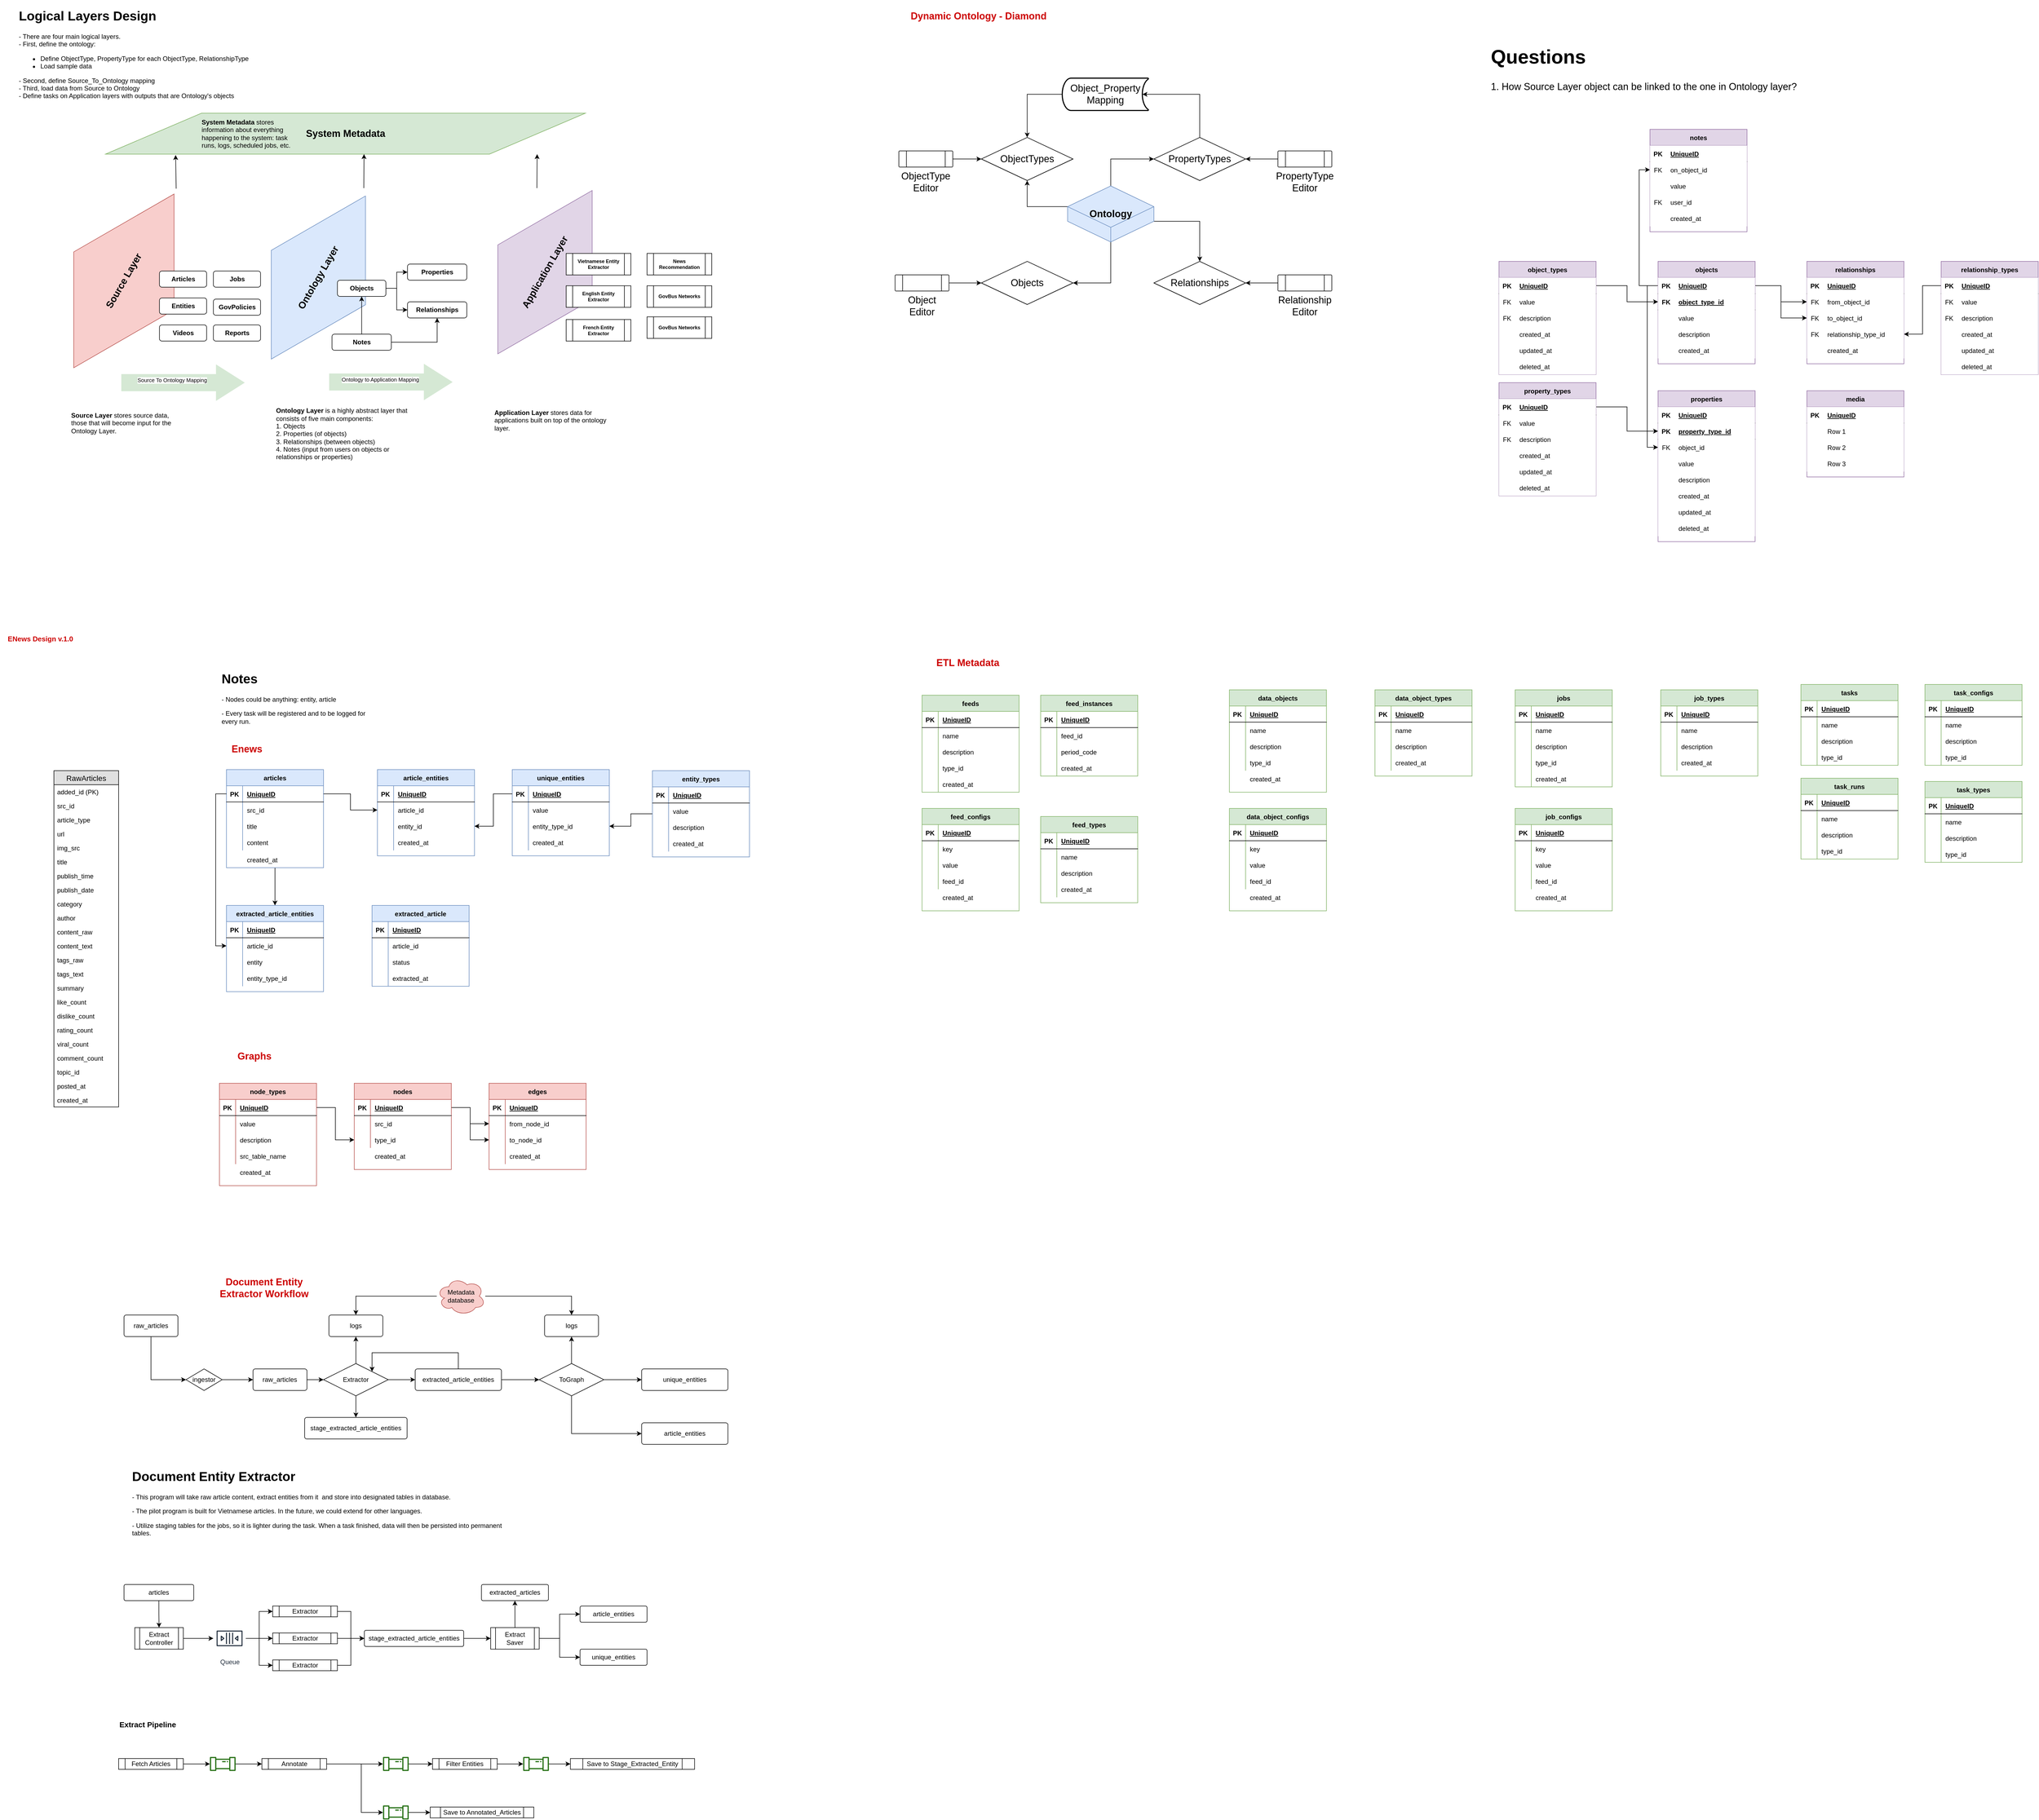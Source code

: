 <mxfile version="13.3.9" type="device"><diagram id="ELIemq7LDbE9Cut0Ja6k" name="Page-1"><mxGraphModel dx="1937" dy="1974" grid="1" gridSize="10" guides="1" tooltips="1" connect="1" arrows="1" fold="1" page="1" pageScale="1" pageWidth="827" pageHeight="1169" math="0" shadow="0"><root><mxCell id="0"/><mxCell id="1" parent="0"/><mxCell id="IYne5v1ZMeBOPVwjt41l-25" value="ENews Design v.1.0" style="text;html=1;strokeColor=none;fillColor=none;align=center;verticalAlign=middle;whiteSpace=wrap;rounded=0;fontStyle=1;fontColor=#CC0000;fontSize=13;" parent="1" vertex="1"><mxGeometry x="-820" y="10" width="150" height="50" as="geometry"/></mxCell><mxCell id="TTqvpCzrE7zuMtJGGIWT-69" style="edgeStyle=orthogonalEdgeStyle;rounded=0;orthogonalLoop=1;jettySize=auto;html=1;" parent="1" source="TTqvpCzrE7zuMtJGGIWT-1" target="TTqvpCzrE7zuMtJGGIWT-40" edge="1"><mxGeometry relative="1" as="geometry"/></mxCell><mxCell id="TTqvpCzrE7zuMtJGGIWT-1" value="articles" style="shape=table;startSize=30;container=1;collapsible=1;childLayout=tableLayout;fixedRows=1;rowLines=0;fontStyle=1;align=center;resizeLast=1;fillColor=#dae8fc;strokeColor=#6c8ebf;" parent="1" vertex="1"><mxGeometry x="-400" y="278" width="180" height="182" as="geometry"/></mxCell><mxCell id="TTqvpCzrE7zuMtJGGIWT-2" value="" style="shape=partialRectangle;collapsible=0;dropTarget=0;pointerEvents=0;fillColor=none;top=0;left=0;bottom=1;right=0;points=[[0,0.5],[1,0.5]];portConstraint=eastwest;" parent="TTqvpCzrE7zuMtJGGIWT-1" vertex="1"><mxGeometry y="30" width="180" height="30" as="geometry"/></mxCell><mxCell id="TTqvpCzrE7zuMtJGGIWT-3" value="PK" style="shape=partialRectangle;connectable=0;fillColor=none;top=0;left=0;bottom=0;right=0;fontStyle=1;overflow=hidden;" parent="TTqvpCzrE7zuMtJGGIWT-2" vertex="1"><mxGeometry width="30" height="30" as="geometry"/></mxCell><mxCell id="TTqvpCzrE7zuMtJGGIWT-4" value="UniqueID" style="shape=partialRectangle;connectable=0;fillColor=none;top=0;left=0;bottom=0;right=0;align=left;spacingLeft=6;fontStyle=5;overflow=hidden;" parent="TTqvpCzrE7zuMtJGGIWT-2" vertex="1"><mxGeometry x="30" width="150" height="30" as="geometry"/></mxCell><mxCell id="TTqvpCzrE7zuMtJGGIWT-5" value="" style="shape=partialRectangle;collapsible=0;dropTarget=0;pointerEvents=0;fillColor=none;top=0;left=0;bottom=0;right=0;points=[[0,0.5],[1,0.5]];portConstraint=eastwest;" parent="TTqvpCzrE7zuMtJGGIWT-1" vertex="1"><mxGeometry y="60" width="180" height="30" as="geometry"/></mxCell><mxCell id="TTqvpCzrE7zuMtJGGIWT-6" value="" style="shape=partialRectangle;connectable=0;fillColor=none;top=0;left=0;bottom=0;right=0;editable=1;overflow=hidden;" parent="TTqvpCzrE7zuMtJGGIWT-5" vertex="1"><mxGeometry width="30" height="30" as="geometry"/></mxCell><mxCell id="TTqvpCzrE7zuMtJGGIWT-7" value="src_id" style="shape=partialRectangle;connectable=0;fillColor=none;top=0;left=0;bottom=0;right=0;align=left;spacingLeft=6;overflow=hidden;" parent="TTqvpCzrE7zuMtJGGIWT-5" vertex="1"><mxGeometry x="30" width="150" height="30" as="geometry"/></mxCell><mxCell id="TTqvpCzrE7zuMtJGGIWT-8" value="" style="shape=partialRectangle;collapsible=0;dropTarget=0;pointerEvents=0;fillColor=none;top=0;left=0;bottom=0;right=0;points=[[0,0.5],[1,0.5]];portConstraint=eastwest;" parent="TTqvpCzrE7zuMtJGGIWT-1" vertex="1"><mxGeometry y="90" width="180" height="30" as="geometry"/></mxCell><mxCell id="TTqvpCzrE7zuMtJGGIWT-9" value="" style="shape=partialRectangle;connectable=0;fillColor=none;top=0;left=0;bottom=0;right=0;editable=1;overflow=hidden;" parent="TTqvpCzrE7zuMtJGGIWT-8" vertex="1"><mxGeometry width="30" height="30" as="geometry"/></mxCell><mxCell id="TTqvpCzrE7zuMtJGGIWT-10" value="title" style="shape=partialRectangle;connectable=0;fillColor=none;top=0;left=0;bottom=0;right=0;align=left;spacingLeft=6;overflow=hidden;" parent="TTqvpCzrE7zuMtJGGIWT-8" vertex="1"><mxGeometry x="30" width="150" height="30" as="geometry"/></mxCell><mxCell id="TTqvpCzrE7zuMtJGGIWT-11" value="" style="shape=partialRectangle;collapsible=0;dropTarget=0;pointerEvents=0;fillColor=none;top=0;left=0;bottom=0;right=0;points=[[0,0.5],[1,0.5]];portConstraint=eastwest;" parent="TTqvpCzrE7zuMtJGGIWT-1" vertex="1"><mxGeometry y="120" width="180" height="30" as="geometry"/></mxCell><mxCell id="TTqvpCzrE7zuMtJGGIWT-12" value="" style="shape=partialRectangle;connectable=0;fillColor=none;top=0;left=0;bottom=0;right=0;editable=1;overflow=hidden;" parent="TTqvpCzrE7zuMtJGGIWT-11" vertex="1"><mxGeometry width="30" height="30" as="geometry"/></mxCell><mxCell id="TTqvpCzrE7zuMtJGGIWT-13" value="content" style="shape=partialRectangle;connectable=0;fillColor=none;top=0;left=0;bottom=0;right=0;align=left;spacingLeft=6;overflow=hidden;" parent="TTqvpCzrE7zuMtJGGIWT-11" vertex="1"><mxGeometry x="30" width="150" height="30" as="geometry"/></mxCell><mxCell id="TTqvpCzrE7zuMtJGGIWT-68" value="created_at" style="shape=partialRectangle;connectable=0;fillColor=none;top=0;left=0;bottom=0;right=0;align=left;spacingLeft=6;overflow=hidden;" parent="1" vertex="1"><mxGeometry x="-370" y="430" width="150" height="30" as="geometry"/></mxCell><mxCell id="TTqvpCzrE7zuMtJGGIWT-40" value="extracted_article_entities" style="shape=table;startSize=30;container=1;collapsible=1;childLayout=tableLayout;fixedRows=1;rowLines=0;fontStyle=1;align=center;resizeLast=1;fillColor=#dae8fc;strokeColor=#6c8ebf;" parent="1" vertex="1"><mxGeometry x="-400" y="530" width="180" height="160" as="geometry"/></mxCell><mxCell id="TTqvpCzrE7zuMtJGGIWT-41" value="" style="shape=partialRectangle;collapsible=0;dropTarget=0;pointerEvents=0;fillColor=none;top=0;left=0;bottom=1;right=0;points=[[0,0.5],[1,0.5]];portConstraint=eastwest;" parent="TTqvpCzrE7zuMtJGGIWT-40" vertex="1"><mxGeometry y="30" width="180" height="30" as="geometry"/></mxCell><mxCell id="TTqvpCzrE7zuMtJGGIWT-42" value="PK" style="shape=partialRectangle;connectable=0;fillColor=none;top=0;left=0;bottom=0;right=0;fontStyle=1;overflow=hidden;" parent="TTqvpCzrE7zuMtJGGIWT-41" vertex="1"><mxGeometry width="30" height="30" as="geometry"/></mxCell><mxCell id="TTqvpCzrE7zuMtJGGIWT-43" value="UniqueID" style="shape=partialRectangle;connectable=0;fillColor=none;top=0;left=0;bottom=0;right=0;align=left;spacingLeft=6;fontStyle=5;overflow=hidden;" parent="TTqvpCzrE7zuMtJGGIWT-41" vertex="1"><mxGeometry x="30" width="150" height="30" as="geometry"/></mxCell><mxCell id="TTqvpCzrE7zuMtJGGIWT-44" value="" style="shape=partialRectangle;collapsible=0;dropTarget=0;pointerEvents=0;fillColor=none;top=0;left=0;bottom=0;right=0;points=[[0,0.5],[1,0.5]];portConstraint=eastwest;" parent="TTqvpCzrE7zuMtJGGIWT-40" vertex="1"><mxGeometry y="60" width="180" height="30" as="geometry"/></mxCell><mxCell id="TTqvpCzrE7zuMtJGGIWT-45" value="" style="shape=partialRectangle;connectable=0;fillColor=none;top=0;left=0;bottom=0;right=0;editable=1;overflow=hidden;" parent="TTqvpCzrE7zuMtJGGIWT-44" vertex="1"><mxGeometry width="30" height="30" as="geometry"/></mxCell><mxCell id="TTqvpCzrE7zuMtJGGIWT-46" value="article_id" style="shape=partialRectangle;connectable=0;fillColor=none;top=0;left=0;bottom=0;right=0;align=left;spacingLeft=6;overflow=hidden;" parent="TTqvpCzrE7zuMtJGGIWT-44" vertex="1"><mxGeometry x="30" width="150" height="30" as="geometry"/></mxCell><mxCell id="TTqvpCzrE7zuMtJGGIWT-47" value="" style="shape=partialRectangle;collapsible=0;dropTarget=0;pointerEvents=0;fillColor=none;top=0;left=0;bottom=0;right=0;points=[[0,0.5],[1,0.5]];portConstraint=eastwest;" parent="TTqvpCzrE7zuMtJGGIWT-40" vertex="1"><mxGeometry y="90" width="180" height="30" as="geometry"/></mxCell><mxCell id="TTqvpCzrE7zuMtJGGIWT-48" value="" style="shape=partialRectangle;connectable=0;fillColor=none;top=0;left=0;bottom=0;right=0;editable=1;overflow=hidden;" parent="TTqvpCzrE7zuMtJGGIWT-47" vertex="1"><mxGeometry width="30" height="30" as="geometry"/></mxCell><mxCell id="TTqvpCzrE7zuMtJGGIWT-49" value="entity" style="shape=partialRectangle;connectable=0;fillColor=none;top=0;left=0;bottom=0;right=0;align=left;spacingLeft=6;overflow=hidden;" parent="TTqvpCzrE7zuMtJGGIWT-47" vertex="1"><mxGeometry x="30" width="150" height="30" as="geometry"/></mxCell><mxCell id="TTqvpCzrE7zuMtJGGIWT-50" value="" style="shape=partialRectangle;collapsible=0;dropTarget=0;pointerEvents=0;fillColor=none;top=0;left=0;bottom=0;right=0;points=[[0,0.5],[1,0.5]];portConstraint=eastwest;" parent="TTqvpCzrE7zuMtJGGIWT-40" vertex="1"><mxGeometry y="120" width="180" height="30" as="geometry"/></mxCell><mxCell id="TTqvpCzrE7zuMtJGGIWT-51" value="" style="shape=partialRectangle;connectable=0;fillColor=none;top=0;left=0;bottom=0;right=0;editable=1;overflow=hidden;" parent="TTqvpCzrE7zuMtJGGIWT-50" vertex="1"><mxGeometry width="30" height="30" as="geometry"/></mxCell><mxCell id="TTqvpCzrE7zuMtJGGIWT-52" value="entity_type_id" style="shape=partialRectangle;connectable=0;fillColor=none;top=0;left=0;bottom=0;right=0;align=left;spacingLeft=6;overflow=hidden;" parent="TTqvpCzrE7zuMtJGGIWT-50" vertex="1"><mxGeometry x="30" width="150" height="30" as="geometry"/></mxCell><mxCell id="TTqvpCzrE7zuMtJGGIWT-70" style="edgeStyle=orthogonalEdgeStyle;rounded=0;orthogonalLoop=1;jettySize=auto;html=1;entryX=1;entryY=0.5;entryDx=0;entryDy=0;" parent="1" source="TTqvpCzrE7zuMtJGGIWT-27" target="TTqvpCzrE7zuMtJGGIWT-21" edge="1"><mxGeometry relative="1" as="geometry"/></mxCell><mxCell id="TTqvpCzrE7zuMtJGGIWT-84" style="edgeStyle=orthogonalEdgeStyle;rounded=0;orthogonalLoop=1;jettySize=auto;html=1;" parent="1" source="TTqvpCzrE7zuMtJGGIWT-2" target="TTqvpCzrE7zuMtJGGIWT-75" edge="1"><mxGeometry relative="1" as="geometry"/></mxCell><mxCell id="TTqvpCzrE7zuMtJGGIWT-71" value="article_entities" style="shape=table;startSize=30;container=1;collapsible=1;childLayout=tableLayout;fixedRows=1;rowLines=0;fontStyle=1;align=center;resizeLast=1;fillColor=#dae8fc;strokeColor=#6c8ebf;" parent="1" vertex="1"><mxGeometry x="-120" y="278" width="180" height="160" as="geometry"/></mxCell><mxCell id="TTqvpCzrE7zuMtJGGIWT-72" value="" style="shape=partialRectangle;collapsible=0;dropTarget=0;pointerEvents=0;fillColor=none;top=0;left=0;bottom=1;right=0;points=[[0,0.5],[1,0.5]];portConstraint=eastwest;" parent="TTqvpCzrE7zuMtJGGIWT-71" vertex="1"><mxGeometry y="30" width="180" height="30" as="geometry"/></mxCell><mxCell id="TTqvpCzrE7zuMtJGGIWT-73" value="PK" style="shape=partialRectangle;connectable=0;fillColor=none;top=0;left=0;bottom=0;right=0;fontStyle=1;overflow=hidden;" parent="TTqvpCzrE7zuMtJGGIWT-72" vertex="1"><mxGeometry width="30" height="30" as="geometry"/></mxCell><mxCell id="TTqvpCzrE7zuMtJGGIWT-74" value="UniqueID" style="shape=partialRectangle;connectable=0;fillColor=none;top=0;left=0;bottom=0;right=0;align=left;spacingLeft=6;fontStyle=5;overflow=hidden;" parent="TTqvpCzrE7zuMtJGGIWT-72" vertex="1"><mxGeometry x="30" width="150" height="30" as="geometry"/></mxCell><mxCell id="TTqvpCzrE7zuMtJGGIWT-75" value="" style="shape=partialRectangle;collapsible=0;dropTarget=0;pointerEvents=0;fillColor=none;top=0;left=0;bottom=0;right=0;points=[[0,0.5],[1,0.5]];portConstraint=eastwest;" parent="TTqvpCzrE7zuMtJGGIWT-71" vertex="1"><mxGeometry y="60" width="180" height="30" as="geometry"/></mxCell><mxCell id="TTqvpCzrE7zuMtJGGIWT-76" value="" style="shape=partialRectangle;connectable=0;fillColor=none;top=0;left=0;bottom=0;right=0;editable=1;overflow=hidden;" parent="TTqvpCzrE7zuMtJGGIWT-75" vertex="1"><mxGeometry width="30" height="30" as="geometry"/></mxCell><mxCell id="TTqvpCzrE7zuMtJGGIWT-77" value="article_id" style="shape=partialRectangle;connectable=0;fillColor=none;top=0;left=0;bottom=0;right=0;align=left;spacingLeft=6;overflow=hidden;" parent="TTqvpCzrE7zuMtJGGIWT-75" vertex="1"><mxGeometry x="30" width="150" height="30" as="geometry"/></mxCell><mxCell id="TTqvpCzrE7zuMtJGGIWT-78" value="" style="shape=partialRectangle;collapsible=0;dropTarget=0;pointerEvents=0;fillColor=none;top=0;left=0;bottom=0;right=0;points=[[0,0.5],[1,0.5]];portConstraint=eastwest;" parent="TTqvpCzrE7zuMtJGGIWT-71" vertex="1"><mxGeometry y="90" width="180" height="30" as="geometry"/></mxCell><mxCell id="TTqvpCzrE7zuMtJGGIWT-79" value="" style="shape=partialRectangle;connectable=0;fillColor=none;top=0;left=0;bottom=0;right=0;editable=1;overflow=hidden;" parent="TTqvpCzrE7zuMtJGGIWT-78" vertex="1"><mxGeometry width="30" height="30" as="geometry"/></mxCell><mxCell id="TTqvpCzrE7zuMtJGGIWT-80" value="entity_id" style="shape=partialRectangle;connectable=0;fillColor=none;top=0;left=0;bottom=0;right=0;align=left;spacingLeft=6;overflow=hidden;" parent="TTqvpCzrE7zuMtJGGIWT-78" vertex="1"><mxGeometry x="30" width="150" height="30" as="geometry"/></mxCell><mxCell id="TTqvpCzrE7zuMtJGGIWT-81" value="" style="shape=partialRectangle;collapsible=0;dropTarget=0;pointerEvents=0;fillColor=none;top=0;left=0;bottom=0;right=0;points=[[0,0.5],[1,0.5]];portConstraint=eastwest;" parent="TTqvpCzrE7zuMtJGGIWT-71" vertex="1"><mxGeometry y="120" width="180" height="30" as="geometry"/></mxCell><mxCell id="TTqvpCzrE7zuMtJGGIWT-82" value="" style="shape=partialRectangle;connectable=0;fillColor=none;top=0;left=0;bottom=0;right=0;editable=1;overflow=hidden;" parent="TTqvpCzrE7zuMtJGGIWT-81" vertex="1"><mxGeometry width="30" height="30" as="geometry"/></mxCell><mxCell id="TTqvpCzrE7zuMtJGGIWT-83" value="created_at" style="shape=partialRectangle;connectable=0;fillColor=none;top=0;left=0;bottom=0;right=0;align=left;spacingLeft=6;overflow=hidden;" parent="TTqvpCzrE7zuMtJGGIWT-81" vertex="1"><mxGeometry x="30" width="150" height="30" as="geometry"/></mxCell><mxCell id="TTqvpCzrE7zuMtJGGIWT-14" value="unique_entities" style="shape=table;startSize=30;container=1;collapsible=1;childLayout=tableLayout;fixedRows=1;rowLines=0;fontStyle=1;align=center;resizeLast=1;fillColor=#dae8fc;strokeColor=#6c8ebf;" parent="1" vertex="1"><mxGeometry x="130" y="278" width="180" height="160" as="geometry"/></mxCell><mxCell id="TTqvpCzrE7zuMtJGGIWT-15" value="" style="shape=partialRectangle;collapsible=0;dropTarget=0;pointerEvents=0;fillColor=none;top=0;left=0;bottom=1;right=0;points=[[0,0.5],[1,0.5]];portConstraint=eastwest;" parent="TTqvpCzrE7zuMtJGGIWT-14" vertex="1"><mxGeometry y="30" width="180" height="30" as="geometry"/></mxCell><mxCell id="TTqvpCzrE7zuMtJGGIWT-16" value="PK" style="shape=partialRectangle;connectable=0;fillColor=none;top=0;left=0;bottom=0;right=0;fontStyle=1;overflow=hidden;" parent="TTqvpCzrE7zuMtJGGIWT-15" vertex="1"><mxGeometry width="30" height="30" as="geometry"/></mxCell><mxCell id="TTqvpCzrE7zuMtJGGIWT-17" value="UniqueID" style="shape=partialRectangle;connectable=0;fillColor=none;top=0;left=0;bottom=0;right=0;align=left;spacingLeft=6;fontStyle=5;overflow=hidden;" parent="TTqvpCzrE7zuMtJGGIWT-15" vertex="1"><mxGeometry x="30" width="150" height="30" as="geometry"/></mxCell><mxCell id="TTqvpCzrE7zuMtJGGIWT-18" value="" style="shape=partialRectangle;collapsible=0;dropTarget=0;pointerEvents=0;fillColor=none;top=0;left=0;bottom=0;right=0;points=[[0,0.5],[1,0.5]];portConstraint=eastwest;" parent="TTqvpCzrE7zuMtJGGIWT-14" vertex="1"><mxGeometry y="60" width="180" height="30" as="geometry"/></mxCell><mxCell id="TTqvpCzrE7zuMtJGGIWT-19" value="" style="shape=partialRectangle;connectable=0;fillColor=none;top=0;left=0;bottom=0;right=0;editable=1;overflow=hidden;" parent="TTqvpCzrE7zuMtJGGIWT-18" vertex="1"><mxGeometry width="30" height="30" as="geometry"/></mxCell><mxCell id="TTqvpCzrE7zuMtJGGIWT-20" value="value" style="shape=partialRectangle;connectable=0;fillColor=none;top=0;left=0;bottom=0;right=0;align=left;spacingLeft=6;overflow=hidden;" parent="TTqvpCzrE7zuMtJGGIWT-18" vertex="1"><mxGeometry x="30" width="150" height="30" as="geometry"/></mxCell><mxCell id="TTqvpCzrE7zuMtJGGIWT-21" value="" style="shape=partialRectangle;collapsible=0;dropTarget=0;pointerEvents=0;fillColor=none;top=0;left=0;bottom=0;right=0;points=[[0,0.5],[1,0.5]];portConstraint=eastwest;" parent="TTqvpCzrE7zuMtJGGIWT-14" vertex="1"><mxGeometry y="90" width="180" height="30" as="geometry"/></mxCell><mxCell id="TTqvpCzrE7zuMtJGGIWT-22" value="" style="shape=partialRectangle;connectable=0;fillColor=none;top=0;left=0;bottom=0;right=0;editable=1;overflow=hidden;" parent="TTqvpCzrE7zuMtJGGIWT-21" vertex="1"><mxGeometry width="30" height="30" as="geometry"/></mxCell><mxCell id="TTqvpCzrE7zuMtJGGIWT-23" value="entity_type_id" style="shape=partialRectangle;connectable=0;fillColor=none;top=0;left=0;bottom=0;right=0;align=left;spacingLeft=6;overflow=hidden;" parent="TTqvpCzrE7zuMtJGGIWT-21" vertex="1"><mxGeometry x="30" width="150" height="30" as="geometry"/></mxCell><mxCell id="TTqvpCzrE7zuMtJGGIWT-24" value="" style="shape=partialRectangle;collapsible=0;dropTarget=0;pointerEvents=0;fillColor=none;top=0;left=0;bottom=0;right=0;points=[[0,0.5],[1,0.5]];portConstraint=eastwest;" parent="TTqvpCzrE7zuMtJGGIWT-14" vertex="1"><mxGeometry y="120" width="180" height="30" as="geometry"/></mxCell><mxCell id="TTqvpCzrE7zuMtJGGIWT-25" value="" style="shape=partialRectangle;connectable=0;fillColor=none;top=0;left=0;bottom=0;right=0;editable=1;overflow=hidden;" parent="TTqvpCzrE7zuMtJGGIWT-24" vertex="1"><mxGeometry width="30" height="30" as="geometry"/></mxCell><mxCell id="TTqvpCzrE7zuMtJGGIWT-26" value="created_at" style="shape=partialRectangle;connectable=0;fillColor=none;top=0;left=0;bottom=0;right=0;align=left;spacingLeft=6;overflow=hidden;" parent="TTqvpCzrE7zuMtJGGIWT-24" vertex="1"><mxGeometry x="30" width="150" height="30" as="geometry"/></mxCell><mxCell id="TTqvpCzrE7zuMtJGGIWT-27" value="entity_types" style="shape=table;startSize=30;container=1;collapsible=1;childLayout=tableLayout;fixedRows=1;rowLines=0;fontStyle=1;align=center;resizeLast=1;fillColor=#dae8fc;strokeColor=#6c8ebf;" parent="1" vertex="1"><mxGeometry x="390" y="280" width="180" height="160" as="geometry"/></mxCell><mxCell id="TTqvpCzrE7zuMtJGGIWT-28" value="" style="shape=partialRectangle;collapsible=0;dropTarget=0;pointerEvents=0;fillColor=none;top=0;left=0;bottom=1;right=0;points=[[0,0.5],[1,0.5]];portConstraint=eastwest;" parent="TTqvpCzrE7zuMtJGGIWT-27" vertex="1"><mxGeometry y="30" width="180" height="30" as="geometry"/></mxCell><mxCell id="TTqvpCzrE7zuMtJGGIWT-29" value="PK" style="shape=partialRectangle;connectable=0;fillColor=none;top=0;left=0;bottom=0;right=0;fontStyle=1;overflow=hidden;" parent="TTqvpCzrE7zuMtJGGIWT-28" vertex="1"><mxGeometry width="30" height="30" as="geometry"/></mxCell><mxCell id="TTqvpCzrE7zuMtJGGIWT-30" value="UniqueID" style="shape=partialRectangle;connectable=0;fillColor=none;top=0;left=0;bottom=0;right=0;align=left;spacingLeft=6;fontStyle=5;overflow=hidden;" parent="TTqvpCzrE7zuMtJGGIWT-28" vertex="1"><mxGeometry x="30" width="150" height="30" as="geometry"/></mxCell><mxCell id="TTqvpCzrE7zuMtJGGIWT-31" value="" style="shape=partialRectangle;collapsible=0;dropTarget=0;pointerEvents=0;fillColor=none;top=0;left=0;bottom=0;right=0;points=[[0,0.5],[1,0.5]];portConstraint=eastwest;" parent="TTqvpCzrE7zuMtJGGIWT-27" vertex="1"><mxGeometry y="60" width="180" height="30" as="geometry"/></mxCell><mxCell id="TTqvpCzrE7zuMtJGGIWT-32" value="" style="shape=partialRectangle;connectable=0;fillColor=none;top=0;left=0;bottom=0;right=0;editable=1;overflow=hidden;" parent="TTqvpCzrE7zuMtJGGIWT-31" vertex="1"><mxGeometry width="30" height="30" as="geometry"/></mxCell><mxCell id="TTqvpCzrE7zuMtJGGIWT-33" value="value" style="shape=partialRectangle;connectable=0;fillColor=none;top=0;left=0;bottom=0;right=0;align=left;spacingLeft=6;overflow=hidden;" parent="TTqvpCzrE7zuMtJGGIWT-31" vertex="1"><mxGeometry x="30" width="150" height="30" as="geometry"/></mxCell><mxCell id="TTqvpCzrE7zuMtJGGIWT-34" value="" style="shape=partialRectangle;collapsible=0;dropTarget=0;pointerEvents=0;fillColor=none;top=0;left=0;bottom=0;right=0;points=[[0,0.5],[1,0.5]];portConstraint=eastwest;" parent="TTqvpCzrE7zuMtJGGIWT-27" vertex="1"><mxGeometry y="90" width="180" height="30" as="geometry"/></mxCell><mxCell id="TTqvpCzrE7zuMtJGGIWT-35" value="" style="shape=partialRectangle;connectable=0;fillColor=none;top=0;left=0;bottom=0;right=0;editable=1;overflow=hidden;" parent="TTqvpCzrE7zuMtJGGIWT-34" vertex="1"><mxGeometry width="30" height="30" as="geometry"/></mxCell><mxCell id="TTqvpCzrE7zuMtJGGIWT-36" value="description" style="shape=partialRectangle;connectable=0;fillColor=none;top=0;left=0;bottom=0;right=0;align=left;spacingLeft=6;overflow=hidden;" parent="TTqvpCzrE7zuMtJGGIWT-34" vertex="1"><mxGeometry x="30" width="150" height="30" as="geometry"/></mxCell><mxCell id="TTqvpCzrE7zuMtJGGIWT-37" value="" style="shape=partialRectangle;collapsible=0;dropTarget=0;pointerEvents=0;fillColor=none;top=0;left=0;bottom=0;right=0;points=[[0,0.5],[1,0.5]];portConstraint=eastwest;" parent="TTqvpCzrE7zuMtJGGIWT-27" vertex="1"><mxGeometry y="120" width="180" height="30" as="geometry"/></mxCell><mxCell id="TTqvpCzrE7zuMtJGGIWT-38" value="" style="shape=partialRectangle;connectable=0;fillColor=none;top=0;left=0;bottom=0;right=0;editable=1;overflow=hidden;" parent="TTqvpCzrE7zuMtJGGIWT-37" vertex="1"><mxGeometry width="30" height="30" as="geometry"/></mxCell><mxCell id="TTqvpCzrE7zuMtJGGIWT-39" value="created_at" style="shape=partialRectangle;connectable=0;fillColor=none;top=0;left=0;bottom=0;right=0;align=left;spacingLeft=6;overflow=hidden;" parent="TTqvpCzrE7zuMtJGGIWT-37" vertex="1"><mxGeometry x="30" width="150" height="30" as="geometry"/></mxCell><mxCell id="TTqvpCzrE7zuMtJGGIWT-86" style="edgeStyle=orthogonalEdgeStyle;rounded=0;orthogonalLoop=1;jettySize=auto;html=1;entryX=1;entryY=0.5;entryDx=0;entryDy=0;" parent="1" source="TTqvpCzrE7zuMtJGGIWT-15" target="TTqvpCzrE7zuMtJGGIWT-78" edge="1"><mxGeometry relative="1" as="geometry"/></mxCell><mxCell id="TTqvpCzrE7zuMtJGGIWT-87" style="edgeStyle=orthogonalEdgeStyle;rounded=0;orthogonalLoop=1;jettySize=auto;html=1;entryX=0;entryY=0.5;entryDx=0;entryDy=0;" parent="1" source="TTqvpCzrE7zuMtJGGIWT-2" target="TTqvpCzrE7zuMtJGGIWT-44" edge="1"><mxGeometry relative="1" as="geometry"/></mxCell><mxCell id="TTqvpCzrE7zuMtJGGIWT-128" style="edgeStyle=orthogonalEdgeStyle;rounded=0;orthogonalLoop=1;jettySize=auto;html=1;entryX=0;entryY=0.5;entryDx=0;entryDy=0;" parent="1" source="TTqvpCzrE7zuMtJGGIWT-89" target="TTqvpCzrE7zuMtJGGIWT-105" edge="1"><mxGeometry relative="1" as="geometry"/></mxCell><mxCell id="TTqvpCzrE7zuMtJGGIWT-129" style="edgeStyle=orthogonalEdgeStyle;rounded=0;orthogonalLoop=1;jettySize=auto;html=1;entryX=0;entryY=0.5;entryDx=0;entryDy=0;" parent="1" source="TTqvpCzrE7zuMtJGGIWT-89" target="TTqvpCzrE7zuMtJGGIWT-108" edge="1"><mxGeometry relative="1" as="geometry"/></mxCell><mxCell id="TTqvpCzrE7zuMtJGGIWT-253" value="feeds" style="shape=table;startSize=30;container=1;collapsible=1;childLayout=tableLayout;fixedRows=1;rowLines=0;fontStyle=1;align=center;resizeLast=1;fillColor=#d5e8d4;strokeColor=#82b366;" parent="1" vertex="1"><mxGeometry x="890" y="140" width="180" height="180" as="geometry"/></mxCell><mxCell id="TTqvpCzrE7zuMtJGGIWT-254" value="" style="shape=partialRectangle;collapsible=0;dropTarget=0;pointerEvents=0;fillColor=none;top=0;left=0;bottom=1;right=0;points=[[0,0.5],[1,0.5]];portConstraint=eastwest;" parent="TTqvpCzrE7zuMtJGGIWT-253" vertex="1"><mxGeometry y="30" width="180" height="30" as="geometry"/></mxCell><mxCell id="TTqvpCzrE7zuMtJGGIWT-255" value="PK" style="shape=partialRectangle;connectable=0;fillColor=none;top=0;left=0;bottom=0;right=0;fontStyle=1;overflow=hidden;" parent="TTqvpCzrE7zuMtJGGIWT-254" vertex="1"><mxGeometry width="30" height="30" as="geometry"/></mxCell><mxCell id="TTqvpCzrE7zuMtJGGIWT-256" value="UniqueID" style="shape=partialRectangle;connectable=0;fillColor=none;top=0;left=0;bottom=0;right=0;align=left;spacingLeft=6;fontStyle=5;overflow=hidden;" parent="TTqvpCzrE7zuMtJGGIWT-254" vertex="1"><mxGeometry x="30" width="150" height="30" as="geometry"/></mxCell><mxCell id="TTqvpCzrE7zuMtJGGIWT-257" value="" style="shape=partialRectangle;collapsible=0;dropTarget=0;pointerEvents=0;fillColor=none;top=0;left=0;bottom=0;right=0;points=[[0,0.5],[1,0.5]];portConstraint=eastwest;" parent="TTqvpCzrE7zuMtJGGIWT-253" vertex="1"><mxGeometry y="60" width="180" height="30" as="geometry"/></mxCell><mxCell id="TTqvpCzrE7zuMtJGGIWT-258" value="" style="shape=partialRectangle;connectable=0;fillColor=none;top=0;left=0;bottom=0;right=0;editable=1;overflow=hidden;" parent="TTqvpCzrE7zuMtJGGIWT-257" vertex="1"><mxGeometry width="30" height="30" as="geometry"/></mxCell><mxCell id="TTqvpCzrE7zuMtJGGIWT-259" value="name" style="shape=partialRectangle;connectable=0;fillColor=none;top=0;left=0;bottom=0;right=0;align=left;spacingLeft=6;overflow=hidden;" parent="TTqvpCzrE7zuMtJGGIWT-257" vertex="1"><mxGeometry x="30" width="150" height="30" as="geometry"/></mxCell><mxCell id="TTqvpCzrE7zuMtJGGIWT-260" value="" style="shape=partialRectangle;collapsible=0;dropTarget=0;pointerEvents=0;fillColor=none;top=0;left=0;bottom=0;right=0;points=[[0,0.5],[1,0.5]];portConstraint=eastwest;" parent="TTqvpCzrE7zuMtJGGIWT-253" vertex="1"><mxGeometry y="90" width="180" height="30" as="geometry"/></mxCell><mxCell id="TTqvpCzrE7zuMtJGGIWT-261" value="" style="shape=partialRectangle;connectable=0;fillColor=none;top=0;left=0;bottom=0;right=0;editable=1;overflow=hidden;" parent="TTqvpCzrE7zuMtJGGIWT-260" vertex="1"><mxGeometry width="30" height="30" as="geometry"/></mxCell><mxCell id="TTqvpCzrE7zuMtJGGIWT-262" value="description" style="shape=partialRectangle;connectable=0;fillColor=none;top=0;left=0;bottom=0;right=0;align=left;spacingLeft=6;overflow=hidden;" parent="TTqvpCzrE7zuMtJGGIWT-260" vertex="1"><mxGeometry x="30" width="150" height="30" as="geometry"/></mxCell><mxCell id="TTqvpCzrE7zuMtJGGIWT-263" value="" style="shape=partialRectangle;collapsible=0;dropTarget=0;pointerEvents=0;fillColor=none;top=0;left=0;bottom=0;right=0;points=[[0,0.5],[1,0.5]];portConstraint=eastwest;" parent="TTqvpCzrE7zuMtJGGIWT-253" vertex="1"><mxGeometry y="120" width="180" height="30" as="geometry"/></mxCell><mxCell id="TTqvpCzrE7zuMtJGGIWT-264" value="" style="shape=partialRectangle;connectable=0;fillColor=none;top=0;left=0;bottom=0;right=0;editable=1;overflow=hidden;" parent="TTqvpCzrE7zuMtJGGIWT-263" vertex="1"><mxGeometry width="30" height="30" as="geometry"/></mxCell><mxCell id="TTqvpCzrE7zuMtJGGIWT-265" value="type_id" style="shape=partialRectangle;connectable=0;fillColor=none;top=0;left=0;bottom=0;right=0;align=left;spacingLeft=6;overflow=hidden;" parent="TTqvpCzrE7zuMtJGGIWT-263" vertex="1"><mxGeometry x="30" width="150" height="30" as="geometry"/></mxCell><mxCell id="TTqvpCzrE7zuMtJGGIWT-452" value="" style="shape=partialRectangle;collapsible=0;dropTarget=0;pointerEvents=0;fillColor=none;top=0;left=0;bottom=0;right=0;points=[[0,0.5],[1,0.5]];portConstraint=eastwest;" parent="TTqvpCzrE7zuMtJGGIWT-253" vertex="1"><mxGeometry y="150" width="180" height="30" as="geometry"/></mxCell><mxCell id="TTqvpCzrE7zuMtJGGIWT-453" value="" style="shape=partialRectangle;connectable=0;fillColor=none;top=0;left=0;bottom=0;right=0;editable=1;overflow=hidden;" parent="TTqvpCzrE7zuMtJGGIWT-452" vertex="1"><mxGeometry width="30" height="30" as="geometry"/></mxCell><mxCell id="TTqvpCzrE7zuMtJGGIWT-454" value="created_at" style="shape=partialRectangle;connectable=0;fillColor=none;top=0;left=0;bottom=0;right=0;align=left;spacingLeft=6;overflow=hidden;" parent="TTqvpCzrE7zuMtJGGIWT-452" vertex="1"><mxGeometry x="30" width="150" height="30" as="geometry"/></mxCell><mxCell id="TTqvpCzrE7zuMtJGGIWT-455" value="feed_instances" style="shape=table;startSize=30;container=1;collapsible=1;childLayout=tableLayout;fixedRows=1;rowLines=0;fontStyle=1;align=center;resizeLast=1;fillColor=#d5e8d4;strokeColor=#82b366;" parent="1" vertex="1"><mxGeometry x="1110" y="140" width="180" height="150" as="geometry"/></mxCell><mxCell id="TTqvpCzrE7zuMtJGGIWT-456" value="" style="shape=partialRectangle;collapsible=0;dropTarget=0;pointerEvents=0;fillColor=none;top=0;left=0;bottom=1;right=0;points=[[0,0.5],[1,0.5]];portConstraint=eastwest;" parent="TTqvpCzrE7zuMtJGGIWT-455" vertex="1"><mxGeometry y="30" width="180" height="30" as="geometry"/></mxCell><mxCell id="TTqvpCzrE7zuMtJGGIWT-457" value="PK" style="shape=partialRectangle;connectable=0;fillColor=none;top=0;left=0;bottom=0;right=0;fontStyle=1;overflow=hidden;" parent="TTqvpCzrE7zuMtJGGIWT-456" vertex="1"><mxGeometry width="30" height="30" as="geometry"/></mxCell><mxCell id="TTqvpCzrE7zuMtJGGIWT-458" value="UniqueID" style="shape=partialRectangle;connectable=0;fillColor=none;top=0;left=0;bottom=0;right=0;align=left;spacingLeft=6;fontStyle=5;overflow=hidden;" parent="TTqvpCzrE7zuMtJGGIWT-456" vertex="1"><mxGeometry x="30" width="150" height="30" as="geometry"/></mxCell><mxCell id="TTqvpCzrE7zuMtJGGIWT-459" value="" style="shape=partialRectangle;collapsible=0;dropTarget=0;pointerEvents=0;fillColor=none;top=0;left=0;bottom=0;right=0;points=[[0,0.5],[1,0.5]];portConstraint=eastwest;" parent="TTqvpCzrE7zuMtJGGIWT-455" vertex="1"><mxGeometry y="60" width="180" height="30" as="geometry"/></mxCell><mxCell id="TTqvpCzrE7zuMtJGGIWT-460" value="" style="shape=partialRectangle;connectable=0;fillColor=none;top=0;left=0;bottom=0;right=0;editable=1;overflow=hidden;" parent="TTqvpCzrE7zuMtJGGIWT-459" vertex="1"><mxGeometry width="30" height="30" as="geometry"/></mxCell><mxCell id="TTqvpCzrE7zuMtJGGIWT-461" value="feed_id" style="shape=partialRectangle;connectable=0;fillColor=none;top=0;left=0;bottom=0;right=0;align=left;spacingLeft=6;overflow=hidden;" parent="TTqvpCzrE7zuMtJGGIWT-459" vertex="1"><mxGeometry x="30" width="150" height="30" as="geometry"/></mxCell><mxCell id="TTqvpCzrE7zuMtJGGIWT-462" value="" style="shape=partialRectangle;collapsible=0;dropTarget=0;pointerEvents=0;fillColor=none;top=0;left=0;bottom=0;right=0;points=[[0,0.5],[1,0.5]];portConstraint=eastwest;" parent="TTqvpCzrE7zuMtJGGIWT-455" vertex="1"><mxGeometry y="90" width="180" height="30" as="geometry"/></mxCell><mxCell id="TTqvpCzrE7zuMtJGGIWT-463" value="" style="shape=partialRectangle;connectable=0;fillColor=none;top=0;left=0;bottom=0;right=0;editable=1;overflow=hidden;" parent="TTqvpCzrE7zuMtJGGIWT-462" vertex="1"><mxGeometry width="30" height="30" as="geometry"/></mxCell><mxCell id="TTqvpCzrE7zuMtJGGIWT-464" value="period_code" style="shape=partialRectangle;connectable=0;fillColor=none;top=0;left=0;bottom=0;right=0;align=left;spacingLeft=6;overflow=hidden;" parent="TTqvpCzrE7zuMtJGGIWT-462" vertex="1"><mxGeometry x="30" width="150" height="30" as="geometry"/></mxCell><mxCell id="TTqvpCzrE7zuMtJGGIWT-465" value="" style="shape=partialRectangle;collapsible=0;dropTarget=0;pointerEvents=0;fillColor=none;top=0;left=0;bottom=0;right=0;points=[[0,0.5],[1,0.5]];portConstraint=eastwest;" parent="TTqvpCzrE7zuMtJGGIWT-455" vertex="1"><mxGeometry y="120" width="180" height="30" as="geometry"/></mxCell><mxCell id="TTqvpCzrE7zuMtJGGIWT-466" value="" style="shape=partialRectangle;connectable=0;fillColor=none;top=0;left=0;bottom=0;right=0;editable=1;overflow=hidden;" parent="TTqvpCzrE7zuMtJGGIWT-465" vertex="1"><mxGeometry width="30" height="30" as="geometry"/></mxCell><mxCell id="TTqvpCzrE7zuMtJGGIWT-467" value="created_at" style="shape=partialRectangle;connectable=0;fillColor=none;top=0;left=0;bottom=0;right=0;align=left;spacingLeft=6;overflow=hidden;" parent="TTqvpCzrE7zuMtJGGIWT-465" vertex="1"><mxGeometry x="30" width="150" height="30" as="geometry"/></mxCell><mxCell id="XwAZYERSztL7EDZUHOa--23" value="tasks" style="shape=table;startSize=30;container=1;collapsible=1;childLayout=tableLayout;fixedRows=1;rowLines=0;fontStyle=1;align=center;resizeLast=1;fillColor=#d5e8d4;strokeColor=#82b366;" parent="1" vertex="1"><mxGeometry x="2520" y="120" width="180" height="150" as="geometry"/></mxCell><mxCell id="XwAZYERSztL7EDZUHOa--24" value="" style="shape=partialRectangle;collapsible=0;dropTarget=0;pointerEvents=0;fillColor=none;top=0;left=0;bottom=1;right=0;points=[[0,0.5],[1,0.5]];portConstraint=eastwest;" parent="XwAZYERSztL7EDZUHOa--23" vertex="1"><mxGeometry y="30" width="180" height="30" as="geometry"/></mxCell><mxCell id="XwAZYERSztL7EDZUHOa--25" value="PK" style="shape=partialRectangle;connectable=0;fillColor=none;top=0;left=0;bottom=0;right=0;fontStyle=1;overflow=hidden;" parent="XwAZYERSztL7EDZUHOa--24" vertex="1"><mxGeometry width="30" height="30" as="geometry"/></mxCell><mxCell id="XwAZYERSztL7EDZUHOa--26" value="UniqueID" style="shape=partialRectangle;connectable=0;fillColor=none;top=0;left=0;bottom=0;right=0;align=left;spacingLeft=6;fontStyle=5;overflow=hidden;" parent="XwAZYERSztL7EDZUHOa--24" vertex="1"><mxGeometry x="30" width="150" height="30" as="geometry"/></mxCell><mxCell id="XwAZYERSztL7EDZUHOa--27" value="" style="shape=partialRectangle;collapsible=0;dropTarget=0;pointerEvents=0;fillColor=none;top=0;left=0;bottom=0;right=0;points=[[0,0.5],[1,0.5]];portConstraint=eastwest;" parent="XwAZYERSztL7EDZUHOa--23" vertex="1"><mxGeometry y="60" width="180" height="30" as="geometry"/></mxCell><mxCell id="XwAZYERSztL7EDZUHOa--28" value="" style="shape=partialRectangle;connectable=0;fillColor=none;top=0;left=0;bottom=0;right=0;editable=1;overflow=hidden;" parent="XwAZYERSztL7EDZUHOa--27" vertex="1"><mxGeometry width="30" height="30" as="geometry"/></mxCell><mxCell id="XwAZYERSztL7EDZUHOa--29" value="name" style="shape=partialRectangle;connectable=0;fillColor=none;top=0;left=0;bottom=0;right=0;align=left;spacingLeft=6;overflow=hidden;" parent="XwAZYERSztL7EDZUHOa--27" vertex="1"><mxGeometry x="30" width="150" height="30" as="geometry"/></mxCell><mxCell id="XwAZYERSztL7EDZUHOa--30" value="" style="shape=partialRectangle;collapsible=0;dropTarget=0;pointerEvents=0;fillColor=none;top=0;left=0;bottom=0;right=0;points=[[0,0.5],[1,0.5]];portConstraint=eastwest;" parent="XwAZYERSztL7EDZUHOa--23" vertex="1"><mxGeometry y="90" width="180" height="30" as="geometry"/></mxCell><mxCell id="XwAZYERSztL7EDZUHOa--31" value="" style="shape=partialRectangle;connectable=0;fillColor=none;top=0;left=0;bottom=0;right=0;editable=1;overflow=hidden;" parent="XwAZYERSztL7EDZUHOa--30" vertex="1"><mxGeometry width="30" height="30" as="geometry"/></mxCell><mxCell id="XwAZYERSztL7EDZUHOa--32" value="description" style="shape=partialRectangle;connectable=0;fillColor=none;top=0;left=0;bottom=0;right=0;align=left;spacingLeft=6;overflow=hidden;" parent="XwAZYERSztL7EDZUHOa--30" vertex="1"><mxGeometry x="30" width="150" height="30" as="geometry"/></mxCell><mxCell id="XwAZYERSztL7EDZUHOa--33" value="" style="shape=partialRectangle;collapsible=0;dropTarget=0;pointerEvents=0;fillColor=none;top=0;left=0;bottom=0;right=0;points=[[0,0.5],[1,0.5]];portConstraint=eastwest;" parent="XwAZYERSztL7EDZUHOa--23" vertex="1"><mxGeometry y="120" width="180" height="30" as="geometry"/></mxCell><mxCell id="XwAZYERSztL7EDZUHOa--34" value="" style="shape=partialRectangle;connectable=0;fillColor=none;top=0;left=0;bottom=0;right=0;editable=1;overflow=hidden;" parent="XwAZYERSztL7EDZUHOa--33" vertex="1"><mxGeometry width="30" height="30" as="geometry"/></mxCell><mxCell id="XwAZYERSztL7EDZUHOa--35" value="type_id" style="shape=partialRectangle;connectable=0;fillColor=none;top=0;left=0;bottom=0;right=0;align=left;spacingLeft=6;overflow=hidden;" parent="XwAZYERSztL7EDZUHOa--33" vertex="1"><mxGeometry x="30" width="150" height="30" as="geometry"/></mxCell><mxCell id="XwAZYERSztL7EDZUHOa--39" value="task_configs" style="shape=table;startSize=30;container=1;collapsible=1;childLayout=tableLayout;fixedRows=1;rowLines=0;fontStyle=1;align=center;resizeLast=1;fillColor=#d5e8d4;strokeColor=#82b366;" parent="1" vertex="1"><mxGeometry x="2750" y="120" width="180" height="150" as="geometry"/></mxCell><mxCell id="XwAZYERSztL7EDZUHOa--40" value="" style="shape=partialRectangle;collapsible=0;dropTarget=0;pointerEvents=0;fillColor=none;top=0;left=0;bottom=1;right=0;points=[[0,0.5],[1,0.5]];portConstraint=eastwest;" parent="XwAZYERSztL7EDZUHOa--39" vertex="1"><mxGeometry y="30" width="180" height="30" as="geometry"/></mxCell><mxCell id="XwAZYERSztL7EDZUHOa--41" value="PK" style="shape=partialRectangle;connectable=0;fillColor=none;top=0;left=0;bottom=0;right=0;fontStyle=1;overflow=hidden;" parent="XwAZYERSztL7EDZUHOa--40" vertex="1"><mxGeometry width="30" height="30" as="geometry"/></mxCell><mxCell id="XwAZYERSztL7EDZUHOa--42" value="UniqueID" style="shape=partialRectangle;connectable=0;fillColor=none;top=0;left=0;bottom=0;right=0;align=left;spacingLeft=6;fontStyle=5;overflow=hidden;" parent="XwAZYERSztL7EDZUHOa--40" vertex="1"><mxGeometry x="30" width="150" height="30" as="geometry"/></mxCell><mxCell id="XwAZYERSztL7EDZUHOa--43" value="" style="shape=partialRectangle;collapsible=0;dropTarget=0;pointerEvents=0;fillColor=none;top=0;left=0;bottom=0;right=0;points=[[0,0.5],[1,0.5]];portConstraint=eastwest;" parent="XwAZYERSztL7EDZUHOa--39" vertex="1"><mxGeometry y="60" width="180" height="30" as="geometry"/></mxCell><mxCell id="XwAZYERSztL7EDZUHOa--44" value="" style="shape=partialRectangle;connectable=0;fillColor=none;top=0;left=0;bottom=0;right=0;editable=1;overflow=hidden;" parent="XwAZYERSztL7EDZUHOa--43" vertex="1"><mxGeometry width="30" height="30" as="geometry"/></mxCell><mxCell id="XwAZYERSztL7EDZUHOa--45" value="name" style="shape=partialRectangle;connectable=0;fillColor=none;top=0;left=0;bottom=0;right=0;align=left;spacingLeft=6;overflow=hidden;" parent="XwAZYERSztL7EDZUHOa--43" vertex="1"><mxGeometry x="30" width="150" height="30" as="geometry"/></mxCell><mxCell id="XwAZYERSztL7EDZUHOa--46" value="" style="shape=partialRectangle;collapsible=0;dropTarget=0;pointerEvents=0;fillColor=none;top=0;left=0;bottom=0;right=0;points=[[0,0.5],[1,0.5]];portConstraint=eastwest;" parent="XwAZYERSztL7EDZUHOa--39" vertex="1"><mxGeometry y="90" width="180" height="30" as="geometry"/></mxCell><mxCell id="XwAZYERSztL7EDZUHOa--47" value="" style="shape=partialRectangle;connectable=0;fillColor=none;top=0;left=0;bottom=0;right=0;editable=1;overflow=hidden;" parent="XwAZYERSztL7EDZUHOa--46" vertex="1"><mxGeometry width="30" height="30" as="geometry"/></mxCell><mxCell id="XwAZYERSztL7EDZUHOa--48" value="description" style="shape=partialRectangle;connectable=0;fillColor=none;top=0;left=0;bottom=0;right=0;align=left;spacingLeft=6;overflow=hidden;" parent="XwAZYERSztL7EDZUHOa--46" vertex="1"><mxGeometry x="30" width="150" height="30" as="geometry"/></mxCell><mxCell id="XwAZYERSztL7EDZUHOa--49" value="" style="shape=partialRectangle;collapsible=0;dropTarget=0;pointerEvents=0;fillColor=none;top=0;left=0;bottom=0;right=0;points=[[0,0.5],[1,0.5]];portConstraint=eastwest;" parent="XwAZYERSztL7EDZUHOa--39" vertex="1"><mxGeometry y="120" width="180" height="30" as="geometry"/></mxCell><mxCell id="XwAZYERSztL7EDZUHOa--50" value="" style="shape=partialRectangle;connectable=0;fillColor=none;top=0;left=0;bottom=0;right=0;editable=1;overflow=hidden;" parent="XwAZYERSztL7EDZUHOa--49" vertex="1"><mxGeometry width="30" height="30" as="geometry"/></mxCell><mxCell id="XwAZYERSztL7EDZUHOa--51" value="type_id" style="shape=partialRectangle;connectable=0;fillColor=none;top=0;left=0;bottom=0;right=0;align=left;spacingLeft=6;overflow=hidden;" parent="XwAZYERSztL7EDZUHOa--49" vertex="1"><mxGeometry x="30" width="150" height="30" as="geometry"/></mxCell><mxCell id="XwAZYERSztL7EDZUHOa--52" value="task_types" style="shape=table;startSize=30;container=1;collapsible=1;childLayout=tableLayout;fixedRows=1;rowLines=0;fontStyle=1;align=center;resizeLast=1;fillColor=#d5e8d4;strokeColor=#82b366;" parent="1" vertex="1"><mxGeometry x="2750" y="300" width="180" height="150" as="geometry"/></mxCell><mxCell id="XwAZYERSztL7EDZUHOa--53" value="" style="shape=partialRectangle;collapsible=0;dropTarget=0;pointerEvents=0;fillColor=none;top=0;left=0;bottom=1;right=0;points=[[0,0.5],[1,0.5]];portConstraint=eastwest;" parent="XwAZYERSztL7EDZUHOa--52" vertex="1"><mxGeometry y="30" width="180" height="30" as="geometry"/></mxCell><mxCell id="XwAZYERSztL7EDZUHOa--54" value="PK" style="shape=partialRectangle;connectable=0;fillColor=none;top=0;left=0;bottom=0;right=0;fontStyle=1;overflow=hidden;" parent="XwAZYERSztL7EDZUHOa--53" vertex="1"><mxGeometry width="30" height="30" as="geometry"/></mxCell><mxCell id="XwAZYERSztL7EDZUHOa--55" value="UniqueID" style="shape=partialRectangle;connectable=0;fillColor=none;top=0;left=0;bottom=0;right=0;align=left;spacingLeft=6;fontStyle=5;overflow=hidden;" parent="XwAZYERSztL7EDZUHOa--53" vertex="1"><mxGeometry x="30" width="150" height="30" as="geometry"/></mxCell><mxCell id="XwAZYERSztL7EDZUHOa--56" value="" style="shape=partialRectangle;collapsible=0;dropTarget=0;pointerEvents=0;fillColor=none;top=0;left=0;bottom=0;right=0;points=[[0,0.5],[1,0.5]];portConstraint=eastwest;" parent="XwAZYERSztL7EDZUHOa--52" vertex="1"><mxGeometry y="60" width="180" height="30" as="geometry"/></mxCell><mxCell id="XwAZYERSztL7EDZUHOa--57" value="" style="shape=partialRectangle;connectable=0;fillColor=none;top=0;left=0;bottom=0;right=0;editable=1;overflow=hidden;" parent="XwAZYERSztL7EDZUHOa--56" vertex="1"><mxGeometry width="30" height="30" as="geometry"/></mxCell><mxCell id="XwAZYERSztL7EDZUHOa--58" value="name" style="shape=partialRectangle;connectable=0;fillColor=none;top=0;left=0;bottom=0;right=0;align=left;spacingLeft=6;overflow=hidden;" parent="XwAZYERSztL7EDZUHOa--56" vertex="1"><mxGeometry x="30" width="150" height="30" as="geometry"/></mxCell><mxCell id="XwAZYERSztL7EDZUHOa--59" value="" style="shape=partialRectangle;collapsible=0;dropTarget=0;pointerEvents=0;fillColor=none;top=0;left=0;bottom=0;right=0;points=[[0,0.5],[1,0.5]];portConstraint=eastwest;" parent="XwAZYERSztL7EDZUHOa--52" vertex="1"><mxGeometry y="90" width="180" height="30" as="geometry"/></mxCell><mxCell id="XwAZYERSztL7EDZUHOa--60" value="" style="shape=partialRectangle;connectable=0;fillColor=none;top=0;left=0;bottom=0;right=0;editable=1;overflow=hidden;" parent="XwAZYERSztL7EDZUHOa--59" vertex="1"><mxGeometry width="30" height="30" as="geometry"/></mxCell><mxCell id="XwAZYERSztL7EDZUHOa--61" value="description" style="shape=partialRectangle;connectable=0;fillColor=none;top=0;left=0;bottom=0;right=0;align=left;spacingLeft=6;overflow=hidden;" parent="XwAZYERSztL7EDZUHOa--59" vertex="1"><mxGeometry x="30" width="150" height="30" as="geometry"/></mxCell><mxCell id="XwAZYERSztL7EDZUHOa--62" value="" style="shape=partialRectangle;collapsible=0;dropTarget=0;pointerEvents=0;fillColor=none;top=0;left=0;bottom=0;right=0;points=[[0,0.5],[1,0.5]];portConstraint=eastwest;" parent="XwAZYERSztL7EDZUHOa--52" vertex="1"><mxGeometry y="120" width="180" height="30" as="geometry"/></mxCell><mxCell id="XwAZYERSztL7EDZUHOa--63" value="" style="shape=partialRectangle;connectable=0;fillColor=none;top=0;left=0;bottom=0;right=0;editable=1;overflow=hidden;" parent="XwAZYERSztL7EDZUHOa--62" vertex="1"><mxGeometry width="30" height="30" as="geometry"/></mxCell><mxCell id="XwAZYERSztL7EDZUHOa--64" value="type_id" style="shape=partialRectangle;connectable=0;fillColor=none;top=0;left=0;bottom=0;right=0;align=left;spacingLeft=6;overflow=hidden;" parent="XwAZYERSztL7EDZUHOa--62" vertex="1"><mxGeometry x="30" width="150" height="30" as="geometry"/></mxCell><mxCell id="XwAZYERSztL7EDZUHOa--65" value="task_runs" style="shape=table;startSize=30;container=1;collapsible=1;childLayout=tableLayout;fixedRows=1;rowLines=0;fontStyle=1;align=center;resizeLast=1;fillColor=#d5e8d4;strokeColor=#82b366;" parent="1" vertex="1"><mxGeometry x="2520" y="294" width="180" height="150" as="geometry"/></mxCell><mxCell id="XwAZYERSztL7EDZUHOa--66" value="" style="shape=partialRectangle;collapsible=0;dropTarget=0;pointerEvents=0;fillColor=none;top=0;left=0;bottom=1;right=0;points=[[0,0.5],[1,0.5]];portConstraint=eastwest;" parent="XwAZYERSztL7EDZUHOa--65" vertex="1"><mxGeometry y="30" width="180" height="30" as="geometry"/></mxCell><mxCell id="XwAZYERSztL7EDZUHOa--67" value="PK" style="shape=partialRectangle;connectable=0;fillColor=none;top=0;left=0;bottom=0;right=0;fontStyle=1;overflow=hidden;" parent="XwAZYERSztL7EDZUHOa--66" vertex="1"><mxGeometry width="30" height="30" as="geometry"/></mxCell><mxCell id="XwAZYERSztL7EDZUHOa--68" value="UniqueID" style="shape=partialRectangle;connectable=0;fillColor=none;top=0;left=0;bottom=0;right=0;align=left;spacingLeft=6;fontStyle=5;overflow=hidden;" parent="XwAZYERSztL7EDZUHOa--66" vertex="1"><mxGeometry x="30" width="150" height="30" as="geometry"/></mxCell><mxCell id="XwAZYERSztL7EDZUHOa--69" value="" style="shape=partialRectangle;collapsible=0;dropTarget=0;pointerEvents=0;fillColor=none;top=0;left=0;bottom=0;right=0;points=[[0,0.5],[1,0.5]];portConstraint=eastwest;" parent="XwAZYERSztL7EDZUHOa--65" vertex="1"><mxGeometry y="60" width="180" height="30" as="geometry"/></mxCell><mxCell id="XwAZYERSztL7EDZUHOa--70" value="" style="shape=partialRectangle;connectable=0;fillColor=none;top=0;left=0;bottom=0;right=0;editable=1;overflow=hidden;" parent="XwAZYERSztL7EDZUHOa--69" vertex="1"><mxGeometry width="30" height="30" as="geometry"/></mxCell><mxCell id="XwAZYERSztL7EDZUHOa--71" value="name" style="shape=partialRectangle;connectable=0;fillColor=none;top=0;left=0;bottom=0;right=0;align=left;spacingLeft=6;overflow=hidden;" parent="XwAZYERSztL7EDZUHOa--69" vertex="1"><mxGeometry x="30" width="150" height="30" as="geometry"/></mxCell><mxCell id="XwAZYERSztL7EDZUHOa--72" value="" style="shape=partialRectangle;collapsible=0;dropTarget=0;pointerEvents=0;fillColor=none;top=0;left=0;bottom=0;right=0;points=[[0,0.5],[1,0.5]];portConstraint=eastwest;" parent="XwAZYERSztL7EDZUHOa--65" vertex="1"><mxGeometry y="90" width="180" height="30" as="geometry"/></mxCell><mxCell id="XwAZYERSztL7EDZUHOa--73" value="" style="shape=partialRectangle;connectable=0;fillColor=none;top=0;left=0;bottom=0;right=0;editable=1;overflow=hidden;" parent="XwAZYERSztL7EDZUHOa--72" vertex="1"><mxGeometry width="30" height="30" as="geometry"/></mxCell><mxCell id="XwAZYERSztL7EDZUHOa--74" value="description" style="shape=partialRectangle;connectable=0;fillColor=none;top=0;left=0;bottom=0;right=0;align=left;spacingLeft=6;overflow=hidden;" parent="XwAZYERSztL7EDZUHOa--72" vertex="1"><mxGeometry x="30" width="150" height="30" as="geometry"/></mxCell><mxCell id="XwAZYERSztL7EDZUHOa--75" value="" style="shape=partialRectangle;collapsible=0;dropTarget=0;pointerEvents=0;fillColor=none;top=0;left=0;bottom=0;right=0;points=[[0,0.5],[1,0.5]];portConstraint=eastwest;" parent="XwAZYERSztL7EDZUHOa--65" vertex="1"><mxGeometry y="120" width="180" height="30" as="geometry"/></mxCell><mxCell id="XwAZYERSztL7EDZUHOa--76" value="" style="shape=partialRectangle;connectable=0;fillColor=none;top=0;left=0;bottom=0;right=0;editable=1;overflow=hidden;" parent="XwAZYERSztL7EDZUHOa--75" vertex="1"><mxGeometry width="30" height="30" as="geometry"/></mxCell><mxCell id="XwAZYERSztL7EDZUHOa--77" value="type_id" style="shape=partialRectangle;connectable=0;fillColor=none;top=0;left=0;bottom=0;right=0;align=left;spacingLeft=6;overflow=hidden;" parent="XwAZYERSztL7EDZUHOa--75" vertex="1"><mxGeometry x="30" width="150" height="30" as="geometry"/></mxCell><mxCell id="TTqvpCzrE7zuMtJGGIWT-151" value="src_table_name" style="shape=partialRectangle;connectable=0;fillColor=none;top=0;left=0;bottom=0;right=0;align=left;spacingLeft=6;overflow=hidden;" parent="1" vertex="1"><mxGeometry x="-383" y="980" width="150" height="30" as="geometry"/></mxCell><mxCell id="TTqvpCzrE7zuMtJGGIWT-152" value="created_at" style="shape=partialRectangle;connectable=0;fillColor=none;top=0;left=0;bottom=0;right=0;align=left;spacingLeft=6;overflow=hidden;" parent="1" vertex="1"><mxGeometry x="-133" y="980" width="150" height="30" as="geometry"/></mxCell><mxCell id="TTqvpCzrE7zuMtJGGIWT-153" style="edgeStyle=orthogonalEdgeStyle;rounded=0;orthogonalLoop=1;jettySize=auto;html=1;entryX=0;entryY=0.5;entryDx=0;entryDy=0;" parent="1" source="TTqvpCzrE7zuMtJGGIWT-131" target="TTqvpCzrE7zuMtJGGIWT-95" edge="1"><mxGeometry relative="1" as="geometry"/></mxCell><mxCell id="TTqvpCzrE7zuMtJGGIWT-173" value="created_at" style="shape=partialRectangle;connectable=0;fillColor=none;top=0;left=0;bottom=0;right=0;align=left;spacingLeft=6;overflow=hidden;" parent="1" vertex="1"><mxGeometry x="-383" y="1010" width="150" height="30" as="geometry"/></mxCell><mxCell id="TTqvpCzrE7zuMtJGGIWT-174" value="&lt;h1&gt;Notes&lt;/h1&gt;&lt;p&gt;- Nodes could be anything: entity, article&lt;/p&gt;&lt;p&gt;- Every task will be registered and to be logged for every run.&lt;/p&gt;" style="text;html=1;strokeColor=none;fillColor=none;spacing=5;spacingTop=-20;whiteSpace=wrap;overflow=hidden;rounded=0;" parent="1" vertex="1"><mxGeometry x="-414" y="90" width="300" height="120" as="geometry"/></mxCell><mxCell id="TTqvpCzrE7zuMtJGGIWT-266" value="ETL Metadata" style="text;html=1;strokeColor=none;fillColor=none;align=center;verticalAlign=middle;whiteSpace=wrap;rounded=0;labelBackgroundColor=#ffffff;fontColor=#CC0000;fontStyle=1;fontSize=18;" parent="1" vertex="1"><mxGeometry x="860" y="60" width="230" height="40" as="geometry"/></mxCell><mxCell id="TTqvpCzrE7zuMtJGGIWT-293" value="created_at" style="shape=partialRectangle;connectable=0;fillColor=none;top=0;left=0;bottom=0;right=0;align=left;spacingLeft=6;overflow=hidden;" parent="1" vertex="1"><mxGeometry x="920" y="500" width="150" height="30" as="geometry"/></mxCell><mxCell id="IYne5v1ZMeBOPVwjt41l-1" value="RawArticles" style="swimlane;fontStyle=0;childLayout=stackLayout;horizontal=1;startSize=26;fillColor=#e0e0e0;horizontalStack=0;resizeParent=1;resizeParentMax=0;resizeLast=0;collapsible=1;marginBottom=0;swimlaneFillColor=#ffffff;align=center;fontSize=14;" parent="1" vertex="1"><mxGeometry x="-720" y="280" width="120" height="624" as="geometry"/></mxCell><mxCell id="IYne5v1ZMeBOPVwjt41l-2" value="added_id (PK)" style="text;strokeColor=none;fillColor=none;spacingLeft=4;spacingRight=4;overflow=hidden;rotatable=0;points=[[0,0.5],[1,0.5]];portConstraint=eastwest;fontSize=12;" parent="IYne5v1ZMeBOPVwjt41l-1" vertex="1"><mxGeometry y="26" width="120" height="26" as="geometry"/></mxCell><mxCell id="IYne5v1ZMeBOPVwjt41l-3" value="src_id" style="text;strokeColor=none;fillColor=none;spacingLeft=4;spacingRight=4;overflow=hidden;rotatable=0;points=[[0,0.5],[1,0.5]];portConstraint=eastwest;fontSize=12;" parent="IYne5v1ZMeBOPVwjt41l-1" vertex="1"><mxGeometry y="52" width="120" height="26" as="geometry"/></mxCell><mxCell id="IYne5v1ZMeBOPVwjt41l-4" value="article_type" style="text;strokeColor=none;fillColor=none;spacingLeft=4;spacingRight=4;overflow=hidden;rotatable=0;points=[[0,0.5],[1,0.5]];portConstraint=eastwest;fontSize=12;" parent="IYne5v1ZMeBOPVwjt41l-1" vertex="1"><mxGeometry y="78" width="120" height="26" as="geometry"/></mxCell><mxCell id="IYne5v1ZMeBOPVwjt41l-5" value="url" style="text;strokeColor=none;fillColor=none;spacingLeft=4;spacingRight=4;overflow=hidden;rotatable=0;points=[[0,0.5],[1,0.5]];portConstraint=eastwest;fontSize=12;" parent="IYne5v1ZMeBOPVwjt41l-1" vertex="1"><mxGeometry y="104" width="120" height="26" as="geometry"/></mxCell><mxCell id="IYne5v1ZMeBOPVwjt41l-6" value="img_src" style="text;strokeColor=none;fillColor=none;spacingLeft=4;spacingRight=4;overflow=hidden;rotatable=0;points=[[0,0.5],[1,0.5]];portConstraint=eastwest;fontSize=12;" parent="IYne5v1ZMeBOPVwjt41l-1" vertex="1"><mxGeometry y="130" width="120" height="26" as="geometry"/></mxCell><mxCell id="IYne5v1ZMeBOPVwjt41l-7" value="title" style="text;strokeColor=none;fillColor=none;spacingLeft=4;spacingRight=4;overflow=hidden;rotatable=0;points=[[0,0.5],[1,0.5]];portConstraint=eastwest;fontSize=12;" parent="IYne5v1ZMeBOPVwjt41l-1" vertex="1"><mxGeometry y="156" width="120" height="26" as="geometry"/></mxCell><mxCell id="IYne5v1ZMeBOPVwjt41l-8" value="publish_time" style="text;strokeColor=none;fillColor=none;spacingLeft=4;spacingRight=4;overflow=hidden;rotatable=0;points=[[0,0.5],[1,0.5]];portConstraint=eastwest;fontSize=12;" parent="IYne5v1ZMeBOPVwjt41l-1" vertex="1"><mxGeometry y="182" width="120" height="26" as="geometry"/></mxCell><mxCell id="IYne5v1ZMeBOPVwjt41l-9" value="publish_date" style="text;strokeColor=none;fillColor=none;spacingLeft=4;spacingRight=4;overflow=hidden;rotatable=0;points=[[0,0.5],[1,0.5]];portConstraint=eastwest;fontSize=12;" parent="IYne5v1ZMeBOPVwjt41l-1" vertex="1"><mxGeometry y="208" width="120" height="26" as="geometry"/></mxCell><mxCell id="IYne5v1ZMeBOPVwjt41l-10" value="category" style="text;strokeColor=none;fillColor=none;spacingLeft=4;spacingRight=4;overflow=hidden;rotatable=0;points=[[0,0.5],[1,0.5]];portConstraint=eastwest;fontSize=12;" parent="IYne5v1ZMeBOPVwjt41l-1" vertex="1"><mxGeometry y="234" width="120" height="26" as="geometry"/></mxCell><mxCell id="IYne5v1ZMeBOPVwjt41l-11" value="author" style="text;strokeColor=none;fillColor=none;spacingLeft=4;spacingRight=4;overflow=hidden;rotatable=0;points=[[0,0.5],[1,0.5]];portConstraint=eastwest;fontSize=12;" parent="IYne5v1ZMeBOPVwjt41l-1" vertex="1"><mxGeometry y="260" width="120" height="26" as="geometry"/></mxCell><mxCell id="IYne5v1ZMeBOPVwjt41l-12" value="content_raw" style="text;strokeColor=none;fillColor=none;spacingLeft=4;spacingRight=4;overflow=hidden;rotatable=0;points=[[0,0.5],[1,0.5]];portConstraint=eastwest;fontSize=12;" parent="IYne5v1ZMeBOPVwjt41l-1" vertex="1"><mxGeometry y="286" width="120" height="26" as="geometry"/></mxCell><mxCell id="IYne5v1ZMeBOPVwjt41l-13" value="content_text" style="text;strokeColor=none;fillColor=none;spacingLeft=4;spacingRight=4;overflow=hidden;rotatable=0;points=[[0,0.5],[1,0.5]];portConstraint=eastwest;fontSize=12;" parent="IYne5v1ZMeBOPVwjt41l-1" vertex="1"><mxGeometry y="312" width="120" height="26" as="geometry"/></mxCell><mxCell id="IYne5v1ZMeBOPVwjt41l-14" value="tags_raw" style="text;strokeColor=none;fillColor=none;spacingLeft=4;spacingRight=4;overflow=hidden;rotatable=0;points=[[0,0.5],[1,0.5]];portConstraint=eastwest;fontSize=12;" parent="IYne5v1ZMeBOPVwjt41l-1" vertex="1"><mxGeometry y="338" width="120" height="26" as="geometry"/></mxCell><mxCell id="IYne5v1ZMeBOPVwjt41l-15" value="tags_text" style="text;strokeColor=none;fillColor=none;spacingLeft=4;spacingRight=4;overflow=hidden;rotatable=0;points=[[0,0.5],[1,0.5]];portConstraint=eastwest;fontSize=12;" parent="IYne5v1ZMeBOPVwjt41l-1" vertex="1"><mxGeometry y="364" width="120" height="26" as="geometry"/></mxCell><mxCell id="IYne5v1ZMeBOPVwjt41l-16" value="summary" style="text;strokeColor=none;fillColor=none;spacingLeft=4;spacingRight=4;overflow=hidden;rotatable=0;points=[[0,0.5],[1,0.5]];portConstraint=eastwest;fontSize=12;" parent="IYne5v1ZMeBOPVwjt41l-1" vertex="1"><mxGeometry y="390" width="120" height="26" as="geometry"/></mxCell><mxCell id="IYne5v1ZMeBOPVwjt41l-17" value="like_count" style="text;strokeColor=none;fillColor=none;spacingLeft=4;spacingRight=4;overflow=hidden;rotatable=0;points=[[0,0.5],[1,0.5]];portConstraint=eastwest;fontSize=12;" parent="IYne5v1ZMeBOPVwjt41l-1" vertex="1"><mxGeometry y="416" width="120" height="26" as="geometry"/></mxCell><mxCell id="IYne5v1ZMeBOPVwjt41l-18" value="dislike_count" style="text;strokeColor=none;fillColor=none;spacingLeft=4;spacingRight=4;overflow=hidden;rotatable=0;points=[[0,0.5],[1,0.5]];portConstraint=eastwest;fontSize=12;" parent="IYne5v1ZMeBOPVwjt41l-1" vertex="1"><mxGeometry y="442" width="120" height="26" as="geometry"/></mxCell><mxCell id="IYne5v1ZMeBOPVwjt41l-19" value="rating_count" style="text;strokeColor=none;fillColor=none;spacingLeft=4;spacingRight=4;overflow=hidden;rotatable=0;points=[[0,0.5],[1,0.5]];portConstraint=eastwest;fontSize=12;" parent="IYne5v1ZMeBOPVwjt41l-1" vertex="1"><mxGeometry y="468" width="120" height="26" as="geometry"/></mxCell><mxCell id="IYne5v1ZMeBOPVwjt41l-20" value="viral_count" style="text;strokeColor=none;fillColor=none;spacingLeft=4;spacingRight=4;overflow=hidden;rotatable=0;points=[[0,0.5],[1,0.5]];portConstraint=eastwest;fontSize=12;" parent="IYne5v1ZMeBOPVwjt41l-1" vertex="1"><mxGeometry y="494" width="120" height="26" as="geometry"/></mxCell><mxCell id="IYne5v1ZMeBOPVwjt41l-21" value="comment_count" style="text;strokeColor=none;fillColor=none;spacingLeft=4;spacingRight=4;overflow=hidden;rotatable=0;points=[[0,0.5],[1,0.5]];portConstraint=eastwest;fontSize=12;" parent="IYne5v1ZMeBOPVwjt41l-1" vertex="1"><mxGeometry y="520" width="120" height="26" as="geometry"/></mxCell><mxCell id="IYne5v1ZMeBOPVwjt41l-22" value="topic_id" style="text;strokeColor=none;fillColor=none;spacingLeft=4;spacingRight=4;overflow=hidden;rotatable=0;points=[[0,0.5],[1,0.5]];portConstraint=eastwest;fontSize=12;" parent="IYne5v1ZMeBOPVwjt41l-1" vertex="1"><mxGeometry y="546" width="120" height="26" as="geometry"/></mxCell><mxCell id="IYne5v1ZMeBOPVwjt41l-23" value="posted_at" style="text;strokeColor=none;fillColor=none;spacingLeft=4;spacingRight=4;overflow=hidden;rotatable=0;points=[[0,0.5],[1,0.5]];portConstraint=eastwest;fontSize=12;" parent="IYne5v1ZMeBOPVwjt41l-1" vertex="1"><mxGeometry y="572" width="120" height="26" as="geometry"/></mxCell><mxCell id="IYne5v1ZMeBOPVwjt41l-24" value="created_at" style="text;strokeColor=none;fillColor=none;spacingLeft=4;spacingRight=4;overflow=hidden;rotatable=0;points=[[0,0.5],[1,0.5]];portConstraint=eastwest;fontSize=12;" parent="IYne5v1ZMeBOPVwjt41l-1" vertex="1"><mxGeometry y="598" width="120" height="26" as="geometry"/></mxCell><mxCell id="TTqvpCzrE7zuMtJGGIWT-280" value="feed_configs" style="shape=table;startSize=30;container=1;collapsible=1;childLayout=tableLayout;fixedRows=1;rowLines=0;fontStyle=1;align=center;resizeLast=1;fillColor=#d5e8d4;strokeColor=#82b366;" parent="1" vertex="1"><mxGeometry x="890" y="350" width="180" height="190" as="geometry"/></mxCell><mxCell id="TTqvpCzrE7zuMtJGGIWT-281" value="" style="shape=partialRectangle;collapsible=0;dropTarget=0;pointerEvents=0;fillColor=none;top=0;left=0;bottom=1;right=0;points=[[0,0.5],[1,0.5]];portConstraint=eastwest;" parent="TTqvpCzrE7zuMtJGGIWT-280" vertex="1"><mxGeometry y="30" width="180" height="30" as="geometry"/></mxCell><mxCell id="TTqvpCzrE7zuMtJGGIWT-282" value="PK" style="shape=partialRectangle;connectable=0;fillColor=none;top=0;left=0;bottom=0;right=0;fontStyle=1;overflow=hidden;" parent="TTqvpCzrE7zuMtJGGIWT-281" vertex="1"><mxGeometry width="30" height="30" as="geometry"/></mxCell><mxCell id="TTqvpCzrE7zuMtJGGIWT-283" value="UniqueID" style="shape=partialRectangle;connectable=0;fillColor=none;top=0;left=0;bottom=0;right=0;align=left;spacingLeft=6;fontStyle=5;overflow=hidden;" parent="TTqvpCzrE7zuMtJGGIWT-281" vertex="1"><mxGeometry x="30" width="150" height="30" as="geometry"/></mxCell><mxCell id="TTqvpCzrE7zuMtJGGIWT-284" value="" style="shape=partialRectangle;collapsible=0;dropTarget=0;pointerEvents=0;fillColor=none;top=0;left=0;bottom=0;right=0;points=[[0,0.5],[1,0.5]];portConstraint=eastwest;" parent="TTqvpCzrE7zuMtJGGIWT-280" vertex="1"><mxGeometry y="60" width="180" height="30" as="geometry"/></mxCell><mxCell id="TTqvpCzrE7zuMtJGGIWT-285" value="" style="shape=partialRectangle;connectable=0;fillColor=none;top=0;left=0;bottom=0;right=0;editable=1;overflow=hidden;" parent="TTqvpCzrE7zuMtJGGIWT-284" vertex="1"><mxGeometry width="30" height="30" as="geometry"/></mxCell><mxCell id="TTqvpCzrE7zuMtJGGIWT-286" value="key" style="shape=partialRectangle;connectable=0;fillColor=none;top=0;left=0;bottom=0;right=0;align=left;spacingLeft=6;overflow=hidden;" parent="TTqvpCzrE7zuMtJGGIWT-284" vertex="1"><mxGeometry x="30" width="150" height="30" as="geometry"/></mxCell><mxCell id="TTqvpCzrE7zuMtJGGIWT-287" value="" style="shape=partialRectangle;collapsible=0;dropTarget=0;pointerEvents=0;fillColor=none;top=0;left=0;bottom=0;right=0;points=[[0,0.5],[1,0.5]];portConstraint=eastwest;" parent="TTqvpCzrE7zuMtJGGIWT-280" vertex="1"><mxGeometry y="90" width="180" height="30" as="geometry"/></mxCell><mxCell id="TTqvpCzrE7zuMtJGGIWT-288" value="" style="shape=partialRectangle;connectable=0;fillColor=none;top=0;left=0;bottom=0;right=0;editable=1;overflow=hidden;" parent="TTqvpCzrE7zuMtJGGIWT-287" vertex="1"><mxGeometry width="30" height="30" as="geometry"/></mxCell><mxCell id="TTqvpCzrE7zuMtJGGIWT-289" value="value" style="shape=partialRectangle;connectable=0;fillColor=none;top=0;left=0;bottom=0;right=0;align=left;spacingLeft=6;overflow=hidden;" parent="TTqvpCzrE7zuMtJGGIWT-287" vertex="1"><mxGeometry x="30" width="150" height="30" as="geometry"/></mxCell><mxCell id="TTqvpCzrE7zuMtJGGIWT-290" value="" style="shape=partialRectangle;collapsible=0;dropTarget=0;pointerEvents=0;fillColor=none;top=0;left=0;bottom=0;right=0;points=[[0,0.5],[1,0.5]];portConstraint=eastwest;" parent="TTqvpCzrE7zuMtJGGIWT-280" vertex="1"><mxGeometry y="120" width="180" height="30" as="geometry"/></mxCell><mxCell id="TTqvpCzrE7zuMtJGGIWT-291" value="" style="shape=partialRectangle;connectable=0;fillColor=none;top=0;left=0;bottom=0;right=0;editable=1;overflow=hidden;" parent="TTqvpCzrE7zuMtJGGIWT-290" vertex="1"><mxGeometry width="30" height="30" as="geometry"/></mxCell><mxCell id="TTqvpCzrE7zuMtJGGIWT-292" value="feed_id" style="shape=partialRectangle;connectable=0;fillColor=none;top=0;left=0;bottom=0;right=0;align=left;spacingLeft=6;overflow=hidden;" parent="TTqvpCzrE7zuMtJGGIWT-290" vertex="1"><mxGeometry x="30" width="150" height="30" as="geometry"/></mxCell><mxCell id="TTqvpCzrE7zuMtJGGIWT-295" value="Dynamic Ontology - Diamond" style="text;html=1;strokeColor=none;fillColor=none;align=center;verticalAlign=middle;whiteSpace=wrap;rounded=0;labelBackgroundColor=#ffffff;fontColor=#CC0000;fontStyle=1;fontSize=18;" parent="1" vertex="1"><mxGeometry x="840" y="-1140" width="310" height="40" as="geometry"/></mxCell><mxCell id="TTqvpCzrE7zuMtJGGIWT-296" value="Graphs" style="text;html=1;strokeColor=none;fillColor=none;align=center;verticalAlign=middle;whiteSpace=wrap;rounded=0;labelBackgroundColor=#ffffff;fontColor=#CC0000;fontStyle=1;fontSize=18;" parent="1" vertex="1"><mxGeometry x="-413" y="790" width="130" height="40" as="geometry"/></mxCell><mxCell id="TTqvpCzrE7zuMtJGGIWT-297" value="Enews" style="text;html=1;strokeColor=none;fillColor=none;align=center;verticalAlign=middle;whiteSpace=wrap;rounded=0;labelBackgroundColor=#ffffff;fontColor=#CC0000;fontStyle=1;fontSize=18;" parent="1" vertex="1"><mxGeometry x="-414" y="220" width="104" height="40" as="geometry"/></mxCell><mxCell id="TTqvpCzrE7zuMtJGGIWT-352" value="created_at" style="shape=partialRectangle;connectable=0;fillColor=none;top=0;left=0;bottom=0;right=0;align=left;spacingLeft=6;overflow=hidden;" parent="1" vertex="1"><mxGeometry x="1490" y="500" width="150" height="30" as="geometry"/></mxCell><mxCell id="TTqvpCzrE7zuMtJGGIWT-353" value="created_at" style="shape=partialRectangle;connectable=0;fillColor=none;top=0;left=0;bottom=0;right=0;align=left;spacingLeft=6;overflow=hidden;" parent="1" vertex="1"><mxGeometry x="1490" y="280" width="150" height="30" as="geometry"/></mxCell><mxCell id="TTqvpCzrE7zuMtJGGIWT-354" value="data_objects" style="shape=table;startSize=30;container=1;collapsible=1;childLayout=tableLayout;fixedRows=1;rowLines=0;fontStyle=1;align=center;resizeLast=1;fillColor=#d5e8d4;strokeColor=#82b366;" parent="1" vertex="1"><mxGeometry x="1460" y="130" width="180" height="190" as="geometry"/></mxCell><mxCell id="TTqvpCzrE7zuMtJGGIWT-355" value="" style="shape=partialRectangle;collapsible=0;dropTarget=0;pointerEvents=0;fillColor=none;top=0;left=0;bottom=1;right=0;points=[[0,0.5],[1,0.5]];portConstraint=eastwest;" parent="TTqvpCzrE7zuMtJGGIWT-354" vertex="1"><mxGeometry y="30" width="180" height="30" as="geometry"/></mxCell><mxCell id="TTqvpCzrE7zuMtJGGIWT-356" value="PK" style="shape=partialRectangle;connectable=0;fillColor=none;top=0;left=0;bottom=0;right=0;fontStyle=1;overflow=hidden;" parent="TTqvpCzrE7zuMtJGGIWT-355" vertex="1"><mxGeometry width="30" height="30" as="geometry"/></mxCell><mxCell id="TTqvpCzrE7zuMtJGGIWT-357" value="UniqueID" style="shape=partialRectangle;connectable=0;fillColor=none;top=0;left=0;bottom=0;right=0;align=left;spacingLeft=6;fontStyle=5;overflow=hidden;" parent="TTqvpCzrE7zuMtJGGIWT-355" vertex="1"><mxGeometry x="30" width="150" height="30" as="geometry"/></mxCell><mxCell id="TTqvpCzrE7zuMtJGGIWT-358" value="" style="shape=partialRectangle;collapsible=0;dropTarget=0;pointerEvents=0;fillColor=none;top=0;left=0;bottom=0;right=0;points=[[0,0.5],[1,0.5]];portConstraint=eastwest;" parent="TTqvpCzrE7zuMtJGGIWT-354" vertex="1"><mxGeometry y="60" width="180" height="30" as="geometry"/></mxCell><mxCell id="TTqvpCzrE7zuMtJGGIWT-359" value="" style="shape=partialRectangle;connectable=0;fillColor=none;top=0;left=0;bottom=0;right=0;editable=1;overflow=hidden;" parent="TTqvpCzrE7zuMtJGGIWT-358" vertex="1"><mxGeometry width="30" height="30" as="geometry"/></mxCell><mxCell id="TTqvpCzrE7zuMtJGGIWT-360" value="name" style="shape=partialRectangle;connectable=0;fillColor=none;top=0;left=0;bottom=0;right=0;align=left;spacingLeft=6;overflow=hidden;" parent="TTqvpCzrE7zuMtJGGIWT-358" vertex="1"><mxGeometry x="30" width="150" height="30" as="geometry"/></mxCell><mxCell id="TTqvpCzrE7zuMtJGGIWT-361" value="" style="shape=partialRectangle;collapsible=0;dropTarget=0;pointerEvents=0;fillColor=none;top=0;left=0;bottom=0;right=0;points=[[0,0.5],[1,0.5]];portConstraint=eastwest;" parent="TTqvpCzrE7zuMtJGGIWT-354" vertex="1"><mxGeometry y="90" width="180" height="30" as="geometry"/></mxCell><mxCell id="TTqvpCzrE7zuMtJGGIWT-362" value="" style="shape=partialRectangle;connectable=0;fillColor=none;top=0;left=0;bottom=0;right=0;editable=1;overflow=hidden;" parent="TTqvpCzrE7zuMtJGGIWT-361" vertex="1"><mxGeometry width="30" height="30" as="geometry"/></mxCell><mxCell id="TTqvpCzrE7zuMtJGGIWT-363" value="description" style="shape=partialRectangle;connectable=0;fillColor=none;top=0;left=0;bottom=0;right=0;align=left;spacingLeft=6;overflow=hidden;" parent="TTqvpCzrE7zuMtJGGIWT-361" vertex="1"><mxGeometry x="30" width="150" height="30" as="geometry"/></mxCell><mxCell id="TTqvpCzrE7zuMtJGGIWT-364" value="" style="shape=partialRectangle;collapsible=0;dropTarget=0;pointerEvents=0;fillColor=none;top=0;left=0;bottom=0;right=0;points=[[0,0.5],[1,0.5]];portConstraint=eastwest;" parent="TTqvpCzrE7zuMtJGGIWT-354" vertex="1"><mxGeometry y="120" width="180" height="30" as="geometry"/></mxCell><mxCell id="TTqvpCzrE7zuMtJGGIWT-365" value="" style="shape=partialRectangle;connectable=0;fillColor=none;top=0;left=0;bottom=0;right=0;editable=1;overflow=hidden;" parent="TTqvpCzrE7zuMtJGGIWT-364" vertex="1"><mxGeometry width="30" height="30" as="geometry"/></mxCell><mxCell id="TTqvpCzrE7zuMtJGGIWT-366" value="type_id" style="shape=partialRectangle;connectable=0;fillColor=none;top=0;left=0;bottom=0;right=0;align=left;spacingLeft=6;overflow=hidden;" parent="TTqvpCzrE7zuMtJGGIWT-364" vertex="1"><mxGeometry x="30" width="150" height="30" as="geometry"/></mxCell><mxCell id="TTqvpCzrE7zuMtJGGIWT-367" value="data_object_types" style="shape=table;startSize=30;container=1;collapsible=1;childLayout=tableLayout;fixedRows=1;rowLines=0;fontStyle=1;align=center;resizeLast=1;fillColor=#d5e8d4;strokeColor=#82b366;" parent="1" vertex="1"><mxGeometry x="1730" y="130" width="180" height="160" as="geometry"/></mxCell><mxCell id="TTqvpCzrE7zuMtJGGIWT-368" value="" style="shape=partialRectangle;collapsible=0;dropTarget=0;pointerEvents=0;fillColor=none;top=0;left=0;bottom=1;right=0;points=[[0,0.5],[1,0.5]];portConstraint=eastwest;" parent="TTqvpCzrE7zuMtJGGIWT-367" vertex="1"><mxGeometry y="30" width="180" height="30" as="geometry"/></mxCell><mxCell id="TTqvpCzrE7zuMtJGGIWT-369" value="PK" style="shape=partialRectangle;connectable=0;fillColor=none;top=0;left=0;bottom=0;right=0;fontStyle=1;overflow=hidden;" parent="TTqvpCzrE7zuMtJGGIWT-368" vertex="1"><mxGeometry width="30" height="30" as="geometry"/></mxCell><mxCell id="TTqvpCzrE7zuMtJGGIWT-370" value="UniqueID" style="shape=partialRectangle;connectable=0;fillColor=none;top=0;left=0;bottom=0;right=0;align=left;spacingLeft=6;fontStyle=5;overflow=hidden;" parent="TTqvpCzrE7zuMtJGGIWT-368" vertex="1"><mxGeometry x="30" width="150" height="30" as="geometry"/></mxCell><mxCell id="TTqvpCzrE7zuMtJGGIWT-371" value="" style="shape=partialRectangle;collapsible=0;dropTarget=0;pointerEvents=0;fillColor=none;top=0;left=0;bottom=0;right=0;points=[[0,0.5],[1,0.5]];portConstraint=eastwest;" parent="TTqvpCzrE7zuMtJGGIWT-367" vertex="1"><mxGeometry y="60" width="180" height="30" as="geometry"/></mxCell><mxCell id="TTqvpCzrE7zuMtJGGIWT-372" value="" style="shape=partialRectangle;connectable=0;fillColor=none;top=0;left=0;bottom=0;right=0;editable=1;overflow=hidden;" parent="TTqvpCzrE7zuMtJGGIWT-371" vertex="1"><mxGeometry width="30" height="30" as="geometry"/></mxCell><mxCell id="TTqvpCzrE7zuMtJGGIWT-373" value="name" style="shape=partialRectangle;connectable=0;fillColor=none;top=0;left=0;bottom=0;right=0;align=left;spacingLeft=6;overflow=hidden;" parent="TTqvpCzrE7zuMtJGGIWT-371" vertex="1"><mxGeometry x="30" width="150" height="30" as="geometry"/></mxCell><mxCell id="TTqvpCzrE7zuMtJGGIWT-374" value="" style="shape=partialRectangle;collapsible=0;dropTarget=0;pointerEvents=0;fillColor=none;top=0;left=0;bottom=0;right=0;points=[[0,0.5],[1,0.5]];portConstraint=eastwest;" parent="TTqvpCzrE7zuMtJGGIWT-367" vertex="1"><mxGeometry y="90" width="180" height="30" as="geometry"/></mxCell><mxCell id="TTqvpCzrE7zuMtJGGIWT-375" value="" style="shape=partialRectangle;connectable=0;fillColor=none;top=0;left=0;bottom=0;right=0;editable=1;overflow=hidden;" parent="TTqvpCzrE7zuMtJGGIWT-374" vertex="1"><mxGeometry width="30" height="30" as="geometry"/></mxCell><mxCell id="TTqvpCzrE7zuMtJGGIWT-376" value="description" style="shape=partialRectangle;connectable=0;fillColor=none;top=0;left=0;bottom=0;right=0;align=left;spacingLeft=6;overflow=hidden;" parent="TTqvpCzrE7zuMtJGGIWT-374" vertex="1"><mxGeometry x="30" width="150" height="30" as="geometry"/></mxCell><mxCell id="TTqvpCzrE7zuMtJGGIWT-377" value="" style="shape=partialRectangle;collapsible=0;dropTarget=0;pointerEvents=0;fillColor=none;top=0;left=0;bottom=0;right=0;points=[[0,0.5],[1,0.5]];portConstraint=eastwest;" parent="TTqvpCzrE7zuMtJGGIWT-367" vertex="1"><mxGeometry y="120" width="180" height="30" as="geometry"/></mxCell><mxCell id="TTqvpCzrE7zuMtJGGIWT-378" value="" style="shape=partialRectangle;connectable=0;fillColor=none;top=0;left=0;bottom=0;right=0;editable=1;overflow=hidden;" parent="TTqvpCzrE7zuMtJGGIWT-377" vertex="1"><mxGeometry width="30" height="30" as="geometry"/></mxCell><mxCell id="TTqvpCzrE7zuMtJGGIWT-379" value="created_at" style="shape=partialRectangle;connectable=0;fillColor=none;top=0;left=0;bottom=0;right=0;align=left;spacingLeft=6;overflow=hidden;" parent="TTqvpCzrE7zuMtJGGIWT-377" vertex="1"><mxGeometry x="30" width="150" height="30" as="geometry"/></mxCell><mxCell id="TTqvpCzrE7zuMtJGGIWT-380" value="data_object_configs" style="shape=table;startSize=30;container=1;collapsible=1;childLayout=tableLayout;fixedRows=1;rowLines=0;fontStyle=1;align=center;resizeLast=1;fillColor=#d5e8d4;strokeColor=#82b366;" parent="1" vertex="1"><mxGeometry x="1460" y="350" width="180" height="190" as="geometry"/></mxCell><mxCell id="TTqvpCzrE7zuMtJGGIWT-381" value="" style="shape=partialRectangle;collapsible=0;dropTarget=0;pointerEvents=0;fillColor=none;top=0;left=0;bottom=1;right=0;points=[[0,0.5],[1,0.5]];portConstraint=eastwest;" parent="TTqvpCzrE7zuMtJGGIWT-380" vertex="1"><mxGeometry y="30" width="180" height="30" as="geometry"/></mxCell><mxCell id="TTqvpCzrE7zuMtJGGIWT-382" value="PK" style="shape=partialRectangle;connectable=0;fillColor=none;top=0;left=0;bottom=0;right=0;fontStyle=1;overflow=hidden;" parent="TTqvpCzrE7zuMtJGGIWT-381" vertex="1"><mxGeometry width="30" height="30" as="geometry"/></mxCell><mxCell id="TTqvpCzrE7zuMtJGGIWT-383" value="UniqueID" style="shape=partialRectangle;connectable=0;fillColor=none;top=0;left=0;bottom=0;right=0;align=left;spacingLeft=6;fontStyle=5;overflow=hidden;" parent="TTqvpCzrE7zuMtJGGIWT-381" vertex="1"><mxGeometry x="30" width="150" height="30" as="geometry"/></mxCell><mxCell id="TTqvpCzrE7zuMtJGGIWT-384" value="" style="shape=partialRectangle;collapsible=0;dropTarget=0;pointerEvents=0;fillColor=none;top=0;left=0;bottom=0;right=0;points=[[0,0.5],[1,0.5]];portConstraint=eastwest;" parent="TTqvpCzrE7zuMtJGGIWT-380" vertex="1"><mxGeometry y="60" width="180" height="30" as="geometry"/></mxCell><mxCell id="TTqvpCzrE7zuMtJGGIWT-385" value="" style="shape=partialRectangle;connectable=0;fillColor=none;top=0;left=0;bottom=0;right=0;editable=1;overflow=hidden;" parent="TTqvpCzrE7zuMtJGGIWT-384" vertex="1"><mxGeometry width="30" height="30" as="geometry"/></mxCell><mxCell id="TTqvpCzrE7zuMtJGGIWT-386" value="key" style="shape=partialRectangle;connectable=0;fillColor=none;top=0;left=0;bottom=0;right=0;align=left;spacingLeft=6;overflow=hidden;" parent="TTqvpCzrE7zuMtJGGIWT-384" vertex="1"><mxGeometry x="30" width="150" height="30" as="geometry"/></mxCell><mxCell id="TTqvpCzrE7zuMtJGGIWT-387" value="" style="shape=partialRectangle;collapsible=0;dropTarget=0;pointerEvents=0;fillColor=none;top=0;left=0;bottom=0;right=0;points=[[0,0.5],[1,0.5]];portConstraint=eastwest;" parent="TTqvpCzrE7zuMtJGGIWT-380" vertex="1"><mxGeometry y="90" width="180" height="30" as="geometry"/></mxCell><mxCell id="TTqvpCzrE7zuMtJGGIWT-388" value="" style="shape=partialRectangle;connectable=0;fillColor=none;top=0;left=0;bottom=0;right=0;editable=1;overflow=hidden;" parent="TTqvpCzrE7zuMtJGGIWT-387" vertex="1"><mxGeometry width="30" height="30" as="geometry"/></mxCell><mxCell id="TTqvpCzrE7zuMtJGGIWT-389" value="value" style="shape=partialRectangle;connectable=0;fillColor=none;top=0;left=0;bottom=0;right=0;align=left;spacingLeft=6;overflow=hidden;" parent="TTqvpCzrE7zuMtJGGIWT-387" vertex="1"><mxGeometry x="30" width="150" height="30" as="geometry"/></mxCell><mxCell id="TTqvpCzrE7zuMtJGGIWT-390" value="" style="shape=partialRectangle;collapsible=0;dropTarget=0;pointerEvents=0;fillColor=none;top=0;left=0;bottom=0;right=0;points=[[0,0.5],[1,0.5]];portConstraint=eastwest;" parent="TTqvpCzrE7zuMtJGGIWT-380" vertex="1"><mxGeometry y="120" width="180" height="30" as="geometry"/></mxCell><mxCell id="TTqvpCzrE7zuMtJGGIWT-391" value="" style="shape=partialRectangle;connectable=0;fillColor=none;top=0;left=0;bottom=0;right=0;editable=1;overflow=hidden;" parent="TTqvpCzrE7zuMtJGGIWT-390" vertex="1"><mxGeometry width="30" height="30" as="geometry"/></mxCell><mxCell id="TTqvpCzrE7zuMtJGGIWT-392" value="feed_id" style="shape=partialRectangle;connectable=0;fillColor=none;top=0;left=0;bottom=0;right=0;align=left;spacingLeft=6;overflow=hidden;" parent="TTqvpCzrE7zuMtJGGIWT-390" vertex="1"><mxGeometry x="30" width="150" height="30" as="geometry"/></mxCell><mxCell id="TTqvpCzrE7zuMtJGGIWT-393" value="created_at" style="shape=partialRectangle;connectable=0;fillColor=none;top=0;left=0;bottom=0;right=0;align=left;spacingLeft=6;overflow=hidden;" parent="1" vertex="1"><mxGeometry x="2020" y="500" width="150" height="30" as="geometry"/></mxCell><mxCell id="TTqvpCzrE7zuMtJGGIWT-395" value="jobs" style="shape=table;startSize=30;container=1;collapsible=1;childLayout=tableLayout;fixedRows=1;rowLines=0;fontStyle=1;align=center;resizeLast=1;fillColor=#d5e8d4;strokeColor=#82b366;" parent="1" vertex="1"><mxGeometry x="1990" y="130" width="180" height="180" as="geometry"/></mxCell><mxCell id="TTqvpCzrE7zuMtJGGIWT-396" value="" style="shape=partialRectangle;collapsible=0;dropTarget=0;pointerEvents=0;fillColor=none;top=0;left=0;bottom=1;right=0;points=[[0,0.5],[1,0.5]];portConstraint=eastwest;" parent="TTqvpCzrE7zuMtJGGIWT-395" vertex="1"><mxGeometry y="30" width="180" height="30" as="geometry"/></mxCell><mxCell id="TTqvpCzrE7zuMtJGGIWT-397" value="PK" style="shape=partialRectangle;connectable=0;fillColor=none;top=0;left=0;bottom=0;right=0;fontStyle=1;overflow=hidden;" parent="TTqvpCzrE7zuMtJGGIWT-396" vertex="1"><mxGeometry width="30" height="30" as="geometry"/></mxCell><mxCell id="TTqvpCzrE7zuMtJGGIWT-398" value="UniqueID" style="shape=partialRectangle;connectable=0;fillColor=none;top=0;left=0;bottom=0;right=0;align=left;spacingLeft=6;fontStyle=5;overflow=hidden;" parent="TTqvpCzrE7zuMtJGGIWT-396" vertex="1"><mxGeometry x="30" width="150" height="30" as="geometry"/></mxCell><mxCell id="TTqvpCzrE7zuMtJGGIWT-399" value="" style="shape=partialRectangle;collapsible=0;dropTarget=0;pointerEvents=0;fillColor=none;top=0;left=0;bottom=0;right=0;points=[[0,0.5],[1,0.5]];portConstraint=eastwest;" parent="TTqvpCzrE7zuMtJGGIWT-395" vertex="1"><mxGeometry y="60" width="180" height="30" as="geometry"/></mxCell><mxCell id="TTqvpCzrE7zuMtJGGIWT-400" value="" style="shape=partialRectangle;connectable=0;fillColor=none;top=0;left=0;bottom=0;right=0;editable=1;overflow=hidden;" parent="TTqvpCzrE7zuMtJGGIWT-399" vertex="1"><mxGeometry width="30" height="30" as="geometry"/></mxCell><mxCell id="TTqvpCzrE7zuMtJGGIWT-401" value="name" style="shape=partialRectangle;connectable=0;fillColor=none;top=0;left=0;bottom=0;right=0;align=left;spacingLeft=6;overflow=hidden;" parent="TTqvpCzrE7zuMtJGGIWT-399" vertex="1"><mxGeometry x="30" width="150" height="30" as="geometry"/></mxCell><mxCell id="TTqvpCzrE7zuMtJGGIWT-402" value="" style="shape=partialRectangle;collapsible=0;dropTarget=0;pointerEvents=0;fillColor=none;top=0;left=0;bottom=0;right=0;points=[[0,0.5],[1,0.5]];portConstraint=eastwest;" parent="TTqvpCzrE7zuMtJGGIWT-395" vertex="1"><mxGeometry y="90" width="180" height="30" as="geometry"/></mxCell><mxCell id="TTqvpCzrE7zuMtJGGIWT-403" value="" style="shape=partialRectangle;connectable=0;fillColor=none;top=0;left=0;bottom=0;right=0;editable=1;overflow=hidden;" parent="TTqvpCzrE7zuMtJGGIWT-402" vertex="1"><mxGeometry width="30" height="30" as="geometry"/></mxCell><mxCell id="TTqvpCzrE7zuMtJGGIWT-404" value="description" style="shape=partialRectangle;connectable=0;fillColor=none;top=0;left=0;bottom=0;right=0;align=left;spacingLeft=6;overflow=hidden;" parent="TTqvpCzrE7zuMtJGGIWT-402" vertex="1"><mxGeometry x="30" width="150" height="30" as="geometry"/></mxCell><mxCell id="TTqvpCzrE7zuMtJGGIWT-405" value="" style="shape=partialRectangle;collapsible=0;dropTarget=0;pointerEvents=0;fillColor=none;top=0;left=0;bottom=0;right=0;points=[[0,0.5],[1,0.5]];portConstraint=eastwest;" parent="TTqvpCzrE7zuMtJGGIWT-395" vertex="1"><mxGeometry y="120" width="180" height="30" as="geometry"/></mxCell><mxCell id="TTqvpCzrE7zuMtJGGIWT-406" value="" style="shape=partialRectangle;connectable=0;fillColor=none;top=0;left=0;bottom=0;right=0;editable=1;overflow=hidden;" parent="TTqvpCzrE7zuMtJGGIWT-405" vertex="1"><mxGeometry width="30" height="30" as="geometry"/></mxCell><mxCell id="TTqvpCzrE7zuMtJGGIWT-407" value="type_id" style="shape=partialRectangle;connectable=0;fillColor=none;top=0;left=0;bottom=0;right=0;align=left;spacingLeft=6;overflow=hidden;" parent="TTqvpCzrE7zuMtJGGIWT-405" vertex="1"><mxGeometry x="30" width="150" height="30" as="geometry"/></mxCell><mxCell id="XwAZYERSztL7EDZUHOa--36" value="" style="shape=partialRectangle;collapsible=0;dropTarget=0;pointerEvents=0;fillColor=none;top=0;left=0;bottom=0;right=0;points=[[0,0.5],[1,0.5]];portConstraint=eastwest;" parent="TTqvpCzrE7zuMtJGGIWT-395" vertex="1"><mxGeometry y="150" width="180" height="30" as="geometry"/></mxCell><mxCell id="XwAZYERSztL7EDZUHOa--37" value="" style="shape=partialRectangle;connectable=0;fillColor=none;top=0;left=0;bottom=0;right=0;editable=1;overflow=hidden;" parent="XwAZYERSztL7EDZUHOa--36" vertex="1"><mxGeometry width="30" height="30" as="geometry"/></mxCell><mxCell id="XwAZYERSztL7EDZUHOa--38" value="created_at" style="shape=partialRectangle;connectable=0;fillColor=none;top=0;left=0;bottom=0;right=0;align=left;spacingLeft=6;overflow=hidden;" parent="XwAZYERSztL7EDZUHOa--36" vertex="1"><mxGeometry x="30" width="150" height="30" as="geometry"/></mxCell><mxCell id="TTqvpCzrE7zuMtJGGIWT-408" value="job_types" style="shape=table;startSize=30;container=1;collapsible=1;childLayout=tableLayout;fixedRows=1;rowLines=0;fontStyle=1;align=center;resizeLast=1;fillColor=#d5e8d4;strokeColor=#82b366;" parent="1" vertex="1"><mxGeometry x="2260" y="130" width="180" height="160" as="geometry"/></mxCell><mxCell id="TTqvpCzrE7zuMtJGGIWT-409" value="" style="shape=partialRectangle;collapsible=0;dropTarget=0;pointerEvents=0;fillColor=none;top=0;left=0;bottom=1;right=0;points=[[0,0.5],[1,0.5]];portConstraint=eastwest;" parent="TTqvpCzrE7zuMtJGGIWT-408" vertex="1"><mxGeometry y="30" width="180" height="30" as="geometry"/></mxCell><mxCell id="TTqvpCzrE7zuMtJGGIWT-410" value="PK" style="shape=partialRectangle;connectable=0;fillColor=none;top=0;left=0;bottom=0;right=0;fontStyle=1;overflow=hidden;" parent="TTqvpCzrE7zuMtJGGIWT-409" vertex="1"><mxGeometry width="30" height="30" as="geometry"/></mxCell><mxCell id="TTqvpCzrE7zuMtJGGIWT-411" value="UniqueID" style="shape=partialRectangle;connectable=0;fillColor=none;top=0;left=0;bottom=0;right=0;align=left;spacingLeft=6;fontStyle=5;overflow=hidden;" parent="TTqvpCzrE7zuMtJGGIWT-409" vertex="1"><mxGeometry x="30" width="150" height="30" as="geometry"/></mxCell><mxCell id="TTqvpCzrE7zuMtJGGIWT-412" value="" style="shape=partialRectangle;collapsible=0;dropTarget=0;pointerEvents=0;fillColor=none;top=0;left=0;bottom=0;right=0;points=[[0,0.5],[1,0.5]];portConstraint=eastwest;" parent="TTqvpCzrE7zuMtJGGIWT-408" vertex="1"><mxGeometry y="60" width="180" height="30" as="geometry"/></mxCell><mxCell id="TTqvpCzrE7zuMtJGGIWT-413" value="" style="shape=partialRectangle;connectable=0;fillColor=none;top=0;left=0;bottom=0;right=0;editable=1;overflow=hidden;" parent="TTqvpCzrE7zuMtJGGIWT-412" vertex="1"><mxGeometry width="30" height="30" as="geometry"/></mxCell><mxCell id="TTqvpCzrE7zuMtJGGIWT-414" value="name" style="shape=partialRectangle;connectable=0;fillColor=none;top=0;left=0;bottom=0;right=0;align=left;spacingLeft=6;overflow=hidden;" parent="TTqvpCzrE7zuMtJGGIWT-412" vertex="1"><mxGeometry x="30" width="150" height="30" as="geometry"/></mxCell><mxCell id="TTqvpCzrE7zuMtJGGIWT-415" value="" style="shape=partialRectangle;collapsible=0;dropTarget=0;pointerEvents=0;fillColor=none;top=0;left=0;bottom=0;right=0;points=[[0,0.5],[1,0.5]];portConstraint=eastwest;" parent="TTqvpCzrE7zuMtJGGIWT-408" vertex="1"><mxGeometry y="90" width="180" height="30" as="geometry"/></mxCell><mxCell id="TTqvpCzrE7zuMtJGGIWT-416" value="" style="shape=partialRectangle;connectable=0;fillColor=none;top=0;left=0;bottom=0;right=0;editable=1;overflow=hidden;" parent="TTqvpCzrE7zuMtJGGIWT-415" vertex="1"><mxGeometry width="30" height="30" as="geometry"/></mxCell><mxCell id="TTqvpCzrE7zuMtJGGIWT-417" value="description" style="shape=partialRectangle;connectable=0;fillColor=none;top=0;left=0;bottom=0;right=0;align=left;spacingLeft=6;overflow=hidden;" parent="TTqvpCzrE7zuMtJGGIWT-415" vertex="1"><mxGeometry x="30" width="150" height="30" as="geometry"/></mxCell><mxCell id="TTqvpCzrE7zuMtJGGIWT-418" value="" style="shape=partialRectangle;collapsible=0;dropTarget=0;pointerEvents=0;fillColor=none;top=0;left=0;bottom=0;right=0;points=[[0,0.5],[1,0.5]];portConstraint=eastwest;" parent="TTqvpCzrE7zuMtJGGIWT-408" vertex="1"><mxGeometry y="120" width="180" height="30" as="geometry"/></mxCell><mxCell id="TTqvpCzrE7zuMtJGGIWT-419" value="" style="shape=partialRectangle;connectable=0;fillColor=none;top=0;left=0;bottom=0;right=0;editable=1;overflow=hidden;" parent="TTqvpCzrE7zuMtJGGIWT-418" vertex="1"><mxGeometry width="30" height="30" as="geometry"/></mxCell><mxCell id="TTqvpCzrE7zuMtJGGIWT-420" value="created_at" style="shape=partialRectangle;connectable=0;fillColor=none;top=0;left=0;bottom=0;right=0;align=left;spacingLeft=6;overflow=hidden;" parent="TTqvpCzrE7zuMtJGGIWT-418" vertex="1"><mxGeometry x="30" width="150" height="30" as="geometry"/></mxCell><mxCell id="TTqvpCzrE7zuMtJGGIWT-421" value="job_configs" style="shape=table;startSize=30;container=1;collapsible=1;childLayout=tableLayout;fixedRows=1;rowLines=0;fontStyle=1;align=center;resizeLast=1;fillColor=#d5e8d4;strokeColor=#82b366;" parent="1" vertex="1"><mxGeometry x="1990" y="350" width="180" height="190" as="geometry"/></mxCell><mxCell id="TTqvpCzrE7zuMtJGGIWT-422" value="" style="shape=partialRectangle;collapsible=0;dropTarget=0;pointerEvents=0;fillColor=none;top=0;left=0;bottom=1;right=0;points=[[0,0.5],[1,0.5]];portConstraint=eastwest;" parent="TTqvpCzrE7zuMtJGGIWT-421" vertex="1"><mxGeometry y="30" width="180" height="30" as="geometry"/></mxCell><mxCell id="TTqvpCzrE7zuMtJGGIWT-423" value="PK" style="shape=partialRectangle;connectable=0;fillColor=none;top=0;left=0;bottom=0;right=0;fontStyle=1;overflow=hidden;" parent="TTqvpCzrE7zuMtJGGIWT-422" vertex="1"><mxGeometry width="30" height="30" as="geometry"/></mxCell><mxCell id="TTqvpCzrE7zuMtJGGIWT-424" value="UniqueID" style="shape=partialRectangle;connectable=0;fillColor=none;top=0;left=0;bottom=0;right=0;align=left;spacingLeft=6;fontStyle=5;overflow=hidden;" parent="TTqvpCzrE7zuMtJGGIWT-422" vertex="1"><mxGeometry x="30" width="150" height="30" as="geometry"/></mxCell><mxCell id="TTqvpCzrE7zuMtJGGIWT-425" value="" style="shape=partialRectangle;collapsible=0;dropTarget=0;pointerEvents=0;fillColor=none;top=0;left=0;bottom=0;right=0;points=[[0,0.5],[1,0.5]];portConstraint=eastwest;" parent="TTqvpCzrE7zuMtJGGIWT-421" vertex="1"><mxGeometry y="60" width="180" height="30" as="geometry"/></mxCell><mxCell id="TTqvpCzrE7zuMtJGGIWT-426" value="" style="shape=partialRectangle;connectable=0;fillColor=none;top=0;left=0;bottom=0;right=0;editable=1;overflow=hidden;" parent="TTqvpCzrE7zuMtJGGIWT-425" vertex="1"><mxGeometry width="30" height="30" as="geometry"/></mxCell><mxCell id="TTqvpCzrE7zuMtJGGIWT-427" value="key" style="shape=partialRectangle;connectable=0;fillColor=none;top=0;left=0;bottom=0;right=0;align=left;spacingLeft=6;overflow=hidden;" parent="TTqvpCzrE7zuMtJGGIWT-425" vertex="1"><mxGeometry x="30" width="150" height="30" as="geometry"/></mxCell><mxCell id="TTqvpCzrE7zuMtJGGIWT-428" value="" style="shape=partialRectangle;collapsible=0;dropTarget=0;pointerEvents=0;fillColor=none;top=0;left=0;bottom=0;right=0;points=[[0,0.5],[1,0.5]];portConstraint=eastwest;" parent="TTqvpCzrE7zuMtJGGIWT-421" vertex="1"><mxGeometry y="90" width="180" height="30" as="geometry"/></mxCell><mxCell id="TTqvpCzrE7zuMtJGGIWT-429" value="" style="shape=partialRectangle;connectable=0;fillColor=none;top=0;left=0;bottom=0;right=0;editable=1;overflow=hidden;" parent="TTqvpCzrE7zuMtJGGIWT-428" vertex="1"><mxGeometry width="30" height="30" as="geometry"/></mxCell><mxCell id="TTqvpCzrE7zuMtJGGIWT-430" value="value" style="shape=partialRectangle;connectable=0;fillColor=none;top=0;left=0;bottom=0;right=0;align=left;spacingLeft=6;overflow=hidden;" parent="TTqvpCzrE7zuMtJGGIWT-428" vertex="1"><mxGeometry x="30" width="150" height="30" as="geometry"/></mxCell><mxCell id="TTqvpCzrE7zuMtJGGIWT-431" value="" style="shape=partialRectangle;collapsible=0;dropTarget=0;pointerEvents=0;fillColor=none;top=0;left=0;bottom=0;right=0;points=[[0,0.5],[1,0.5]];portConstraint=eastwest;" parent="TTqvpCzrE7zuMtJGGIWT-421" vertex="1"><mxGeometry y="120" width="180" height="30" as="geometry"/></mxCell><mxCell id="TTqvpCzrE7zuMtJGGIWT-432" value="" style="shape=partialRectangle;connectable=0;fillColor=none;top=0;left=0;bottom=0;right=0;editable=1;overflow=hidden;" parent="TTqvpCzrE7zuMtJGGIWT-431" vertex="1"><mxGeometry width="30" height="30" as="geometry"/></mxCell><mxCell id="TTqvpCzrE7zuMtJGGIWT-433" value="feed_id" style="shape=partialRectangle;connectable=0;fillColor=none;top=0;left=0;bottom=0;right=0;align=left;spacingLeft=6;overflow=hidden;" parent="TTqvpCzrE7zuMtJGGIWT-431" vertex="1"><mxGeometry x="30" width="150" height="30" as="geometry"/></mxCell><mxCell id="TTqvpCzrE7zuMtJGGIWT-267" value="feed_types" style="shape=table;startSize=30;container=1;collapsible=1;childLayout=tableLayout;fixedRows=1;rowLines=0;fontStyle=1;align=center;resizeLast=1;fillColor=#d5e8d4;strokeColor=#82b366;" parent="1" vertex="1"><mxGeometry x="1110" y="365" width="180" height="160" as="geometry"/></mxCell><mxCell id="TTqvpCzrE7zuMtJGGIWT-268" value="" style="shape=partialRectangle;collapsible=0;dropTarget=0;pointerEvents=0;fillColor=none;top=0;left=0;bottom=1;right=0;points=[[0,0.5],[1,0.5]];portConstraint=eastwest;" parent="TTqvpCzrE7zuMtJGGIWT-267" vertex="1"><mxGeometry y="30" width="180" height="30" as="geometry"/></mxCell><mxCell id="TTqvpCzrE7zuMtJGGIWT-269" value="PK" style="shape=partialRectangle;connectable=0;fillColor=none;top=0;left=0;bottom=0;right=0;fontStyle=1;overflow=hidden;" parent="TTqvpCzrE7zuMtJGGIWT-268" vertex="1"><mxGeometry width="30" height="30" as="geometry"/></mxCell><mxCell id="TTqvpCzrE7zuMtJGGIWT-270" value="UniqueID" style="shape=partialRectangle;connectable=0;fillColor=none;top=0;left=0;bottom=0;right=0;align=left;spacingLeft=6;fontStyle=5;overflow=hidden;" parent="TTqvpCzrE7zuMtJGGIWT-268" vertex="1"><mxGeometry x="30" width="150" height="30" as="geometry"/></mxCell><mxCell id="TTqvpCzrE7zuMtJGGIWT-271" value="" style="shape=partialRectangle;collapsible=0;dropTarget=0;pointerEvents=0;fillColor=none;top=0;left=0;bottom=0;right=0;points=[[0,0.5],[1,0.5]];portConstraint=eastwest;" parent="TTqvpCzrE7zuMtJGGIWT-267" vertex="1"><mxGeometry y="60" width="180" height="30" as="geometry"/></mxCell><mxCell id="TTqvpCzrE7zuMtJGGIWT-272" value="" style="shape=partialRectangle;connectable=0;fillColor=none;top=0;left=0;bottom=0;right=0;editable=1;overflow=hidden;" parent="TTqvpCzrE7zuMtJGGIWT-271" vertex="1"><mxGeometry width="30" height="30" as="geometry"/></mxCell><mxCell id="TTqvpCzrE7zuMtJGGIWT-273" value="name" style="shape=partialRectangle;connectable=0;fillColor=none;top=0;left=0;bottom=0;right=0;align=left;spacingLeft=6;overflow=hidden;" parent="TTqvpCzrE7zuMtJGGIWT-271" vertex="1"><mxGeometry x="30" width="150" height="30" as="geometry"/></mxCell><mxCell id="TTqvpCzrE7zuMtJGGIWT-274" value="" style="shape=partialRectangle;collapsible=0;dropTarget=0;pointerEvents=0;fillColor=none;top=0;left=0;bottom=0;right=0;points=[[0,0.5],[1,0.5]];portConstraint=eastwest;" parent="TTqvpCzrE7zuMtJGGIWT-267" vertex="1"><mxGeometry y="90" width="180" height="30" as="geometry"/></mxCell><mxCell id="TTqvpCzrE7zuMtJGGIWT-275" value="" style="shape=partialRectangle;connectable=0;fillColor=none;top=0;left=0;bottom=0;right=0;editable=1;overflow=hidden;" parent="TTqvpCzrE7zuMtJGGIWT-274" vertex="1"><mxGeometry width="30" height="30" as="geometry"/></mxCell><mxCell id="TTqvpCzrE7zuMtJGGIWT-276" value="description" style="shape=partialRectangle;connectable=0;fillColor=none;top=0;left=0;bottom=0;right=0;align=left;spacingLeft=6;overflow=hidden;" parent="TTqvpCzrE7zuMtJGGIWT-274" vertex="1"><mxGeometry x="30" width="150" height="30" as="geometry"/></mxCell><mxCell id="TTqvpCzrE7zuMtJGGIWT-277" value="" style="shape=partialRectangle;collapsible=0;dropTarget=0;pointerEvents=0;fillColor=none;top=0;left=0;bottom=0;right=0;points=[[0,0.5],[1,0.5]];portConstraint=eastwest;" parent="TTqvpCzrE7zuMtJGGIWT-267" vertex="1"><mxGeometry y="120" width="180" height="30" as="geometry"/></mxCell><mxCell id="TTqvpCzrE7zuMtJGGIWT-278" value="" style="shape=partialRectangle;connectable=0;fillColor=none;top=0;left=0;bottom=0;right=0;editable=1;overflow=hidden;" parent="TTqvpCzrE7zuMtJGGIWT-277" vertex="1"><mxGeometry width="30" height="30" as="geometry"/></mxCell><mxCell id="TTqvpCzrE7zuMtJGGIWT-279" value="created_at" style="shape=partialRectangle;connectable=0;fillColor=none;top=0;left=0;bottom=0;right=0;align=left;spacingLeft=6;overflow=hidden;" parent="TTqvpCzrE7zuMtJGGIWT-277" vertex="1"><mxGeometry x="30" width="150" height="30" as="geometry"/></mxCell><mxCell id="TTqvpCzrE7zuMtJGGIWT-484" value="extracted_article" style="shape=table;startSize=30;container=1;collapsible=1;childLayout=tableLayout;fixedRows=1;rowLines=0;fontStyle=1;align=center;resizeLast=1;fillColor=#dae8fc;strokeColor=#6c8ebf;" parent="1" vertex="1"><mxGeometry x="-130" y="530" width="180" height="150" as="geometry"/></mxCell><mxCell id="TTqvpCzrE7zuMtJGGIWT-485" value="" style="shape=partialRectangle;collapsible=0;dropTarget=0;pointerEvents=0;fillColor=none;top=0;left=0;bottom=1;right=0;points=[[0,0.5],[1,0.5]];portConstraint=eastwest;" parent="TTqvpCzrE7zuMtJGGIWT-484" vertex="1"><mxGeometry y="30" width="180" height="30" as="geometry"/></mxCell><mxCell id="TTqvpCzrE7zuMtJGGIWT-486" value="PK" style="shape=partialRectangle;connectable=0;fillColor=none;top=0;left=0;bottom=0;right=0;fontStyle=1;overflow=hidden;" parent="TTqvpCzrE7zuMtJGGIWT-485" vertex="1"><mxGeometry width="30" height="30" as="geometry"/></mxCell><mxCell id="TTqvpCzrE7zuMtJGGIWT-487" value="UniqueID" style="shape=partialRectangle;connectable=0;fillColor=none;top=0;left=0;bottom=0;right=0;align=left;spacingLeft=6;fontStyle=5;overflow=hidden;" parent="TTqvpCzrE7zuMtJGGIWT-485" vertex="1"><mxGeometry x="30" width="150" height="30" as="geometry"/></mxCell><mxCell id="TTqvpCzrE7zuMtJGGIWT-488" value="" style="shape=partialRectangle;collapsible=0;dropTarget=0;pointerEvents=0;fillColor=none;top=0;left=0;bottom=0;right=0;points=[[0,0.5],[1,0.5]];portConstraint=eastwest;" parent="TTqvpCzrE7zuMtJGGIWT-484" vertex="1"><mxGeometry y="60" width="180" height="30" as="geometry"/></mxCell><mxCell id="TTqvpCzrE7zuMtJGGIWT-489" value="" style="shape=partialRectangle;connectable=0;fillColor=none;top=0;left=0;bottom=0;right=0;editable=1;overflow=hidden;" parent="TTqvpCzrE7zuMtJGGIWT-488" vertex="1"><mxGeometry width="30" height="30" as="geometry"/></mxCell><mxCell id="TTqvpCzrE7zuMtJGGIWT-490" value="article_id" style="shape=partialRectangle;connectable=0;fillColor=none;top=0;left=0;bottom=0;right=0;align=left;spacingLeft=6;overflow=hidden;" parent="TTqvpCzrE7zuMtJGGIWT-488" vertex="1"><mxGeometry x="30" width="150" height="30" as="geometry"/></mxCell><mxCell id="TTqvpCzrE7zuMtJGGIWT-509" value="" style="shape=partialRectangle;collapsible=0;dropTarget=0;pointerEvents=0;fillColor=none;top=0;left=0;bottom=0;right=0;points=[[0,0.5],[1,0.5]];portConstraint=eastwest;" parent="TTqvpCzrE7zuMtJGGIWT-484" vertex="1"><mxGeometry y="90" width="180" height="30" as="geometry"/></mxCell><mxCell id="TTqvpCzrE7zuMtJGGIWT-510" value="" style="shape=partialRectangle;connectable=0;fillColor=none;top=0;left=0;bottom=0;right=0;editable=1;overflow=hidden;" parent="TTqvpCzrE7zuMtJGGIWT-509" vertex="1"><mxGeometry width="30" height="30" as="geometry"/></mxCell><mxCell id="TTqvpCzrE7zuMtJGGIWT-511" value="status" style="shape=partialRectangle;connectable=0;fillColor=none;top=0;left=0;bottom=0;right=0;align=left;spacingLeft=6;overflow=hidden;" parent="TTqvpCzrE7zuMtJGGIWT-509" vertex="1"><mxGeometry x="30" width="150" height="30" as="geometry"/></mxCell><mxCell id="TTqvpCzrE7zuMtJGGIWT-512" value="" style="shape=partialRectangle;collapsible=0;dropTarget=0;pointerEvents=0;fillColor=none;top=0;left=0;bottom=0;right=0;points=[[0,0.5],[1,0.5]];portConstraint=eastwest;" parent="TTqvpCzrE7zuMtJGGIWT-484" vertex="1"><mxGeometry y="120" width="180" height="30" as="geometry"/></mxCell><mxCell id="TTqvpCzrE7zuMtJGGIWT-513" value="" style="shape=partialRectangle;connectable=0;fillColor=none;top=0;left=0;bottom=0;right=0;editable=1;overflow=hidden;" parent="TTqvpCzrE7zuMtJGGIWT-512" vertex="1"><mxGeometry width="30" height="30" as="geometry"/></mxCell><mxCell id="TTqvpCzrE7zuMtJGGIWT-514" value="extracted_at" style="shape=partialRectangle;connectable=0;fillColor=none;top=0;left=0;bottom=0;right=0;align=left;spacingLeft=6;overflow=hidden;" parent="TTqvpCzrE7zuMtJGGIWT-512" vertex="1"><mxGeometry x="30" width="150" height="30" as="geometry"/></mxCell><mxCell id="TTqvpCzrE7zuMtJGGIWT-491" value="" style="shape=partialRectangle;collapsible=0;dropTarget=0;pointerEvents=0;fillColor=none;top=0;left=0;bottom=0;right=0;points=[[0,0.5],[1,0.5]];portConstraint=eastwest;" parent="1" vertex="1"><mxGeometry x="140" y="640" width="180" height="30" as="geometry"/></mxCell><mxCell id="TTqvpCzrE7zuMtJGGIWT-492" value="" style="shape=partialRectangle;connectable=0;fillColor=none;top=0;left=0;bottom=0;right=0;editable=1;overflow=hidden;" parent="TTqvpCzrE7zuMtJGGIWT-491" vertex="1"><mxGeometry width="30" height="30" as="geometry"/></mxCell><mxCell id="XwAZYERSztL7EDZUHOa--1" value="Document Entity Extractor Workflow" style="text;html=1;strokeColor=none;fillColor=none;align=center;verticalAlign=middle;whiteSpace=wrap;rounded=0;labelBackgroundColor=#ffffff;fontColor=#CC0000;fontStyle=1;fontSize=18;" parent="1" vertex="1"><mxGeometry x="-440" y="1220" width="220" height="40" as="geometry"/></mxCell><mxCell id="XwAZYERSztL7EDZUHOa--4" style="edgeStyle=orthogonalEdgeStyle;rounded=0;orthogonalLoop=1;jettySize=auto;html=1;entryX=0;entryY=0.5;entryDx=0;entryDy=0;exitX=0.5;exitY=1;exitDx=0;exitDy=0;" parent="1" source="XwAZYERSztL7EDZUHOa--3" target="msiE-J2OsSF5TASUF6iy-7" edge="1"><mxGeometry relative="1" as="geometry"><mxPoint x="-230" y="1410" as="targetPoint"/></mxGeometry></mxCell><mxCell id="XwAZYERSztL7EDZUHOa--3" value="raw_articles" style="rounded=1;arcSize=10;whiteSpace=wrap;html=1;align=center;" parent="1" vertex="1"><mxGeometry x="-590" y="1290" width="100" height="40" as="geometry"/></mxCell><mxCell id="XwAZYERSztL7EDZUHOa--7" style="edgeStyle=orthogonalEdgeStyle;rounded=0;orthogonalLoop=1;jettySize=auto;html=1;exitX=1;exitY=0.5;exitDx=0;exitDy=0;entryX=0;entryY=0.5;entryDx=0;entryDy=0;" parent="1" source="XwAZYERSztL7EDZUHOa--5" target="XwAZYERSztL7EDZUHOa--6" edge="1"><mxGeometry relative="1" as="geometry"/></mxCell><mxCell id="XwAZYERSztL7EDZUHOa--9" style="edgeStyle=orthogonalEdgeStyle;rounded=0;orthogonalLoop=1;jettySize=auto;html=1;entryX=0.5;entryY=1;entryDx=0;entryDy=0;" parent="1" source="XwAZYERSztL7EDZUHOa--5" target="XwAZYERSztL7EDZUHOa--8" edge="1"><mxGeometry relative="1" as="geometry"/></mxCell><mxCell id="msiE-J2OsSF5TASUF6iy-4" style="edgeStyle=orthogonalEdgeStyle;rounded=0;orthogonalLoop=1;jettySize=auto;html=1;" parent="1" source="XwAZYERSztL7EDZUHOa--5" target="msiE-J2OsSF5TASUF6iy-3" edge="1"><mxGeometry relative="1" as="geometry"/></mxCell><mxCell id="XwAZYERSztL7EDZUHOa--5" value="Extractor" style="shape=rhombus;perimeter=rhombusPerimeter;whiteSpace=wrap;html=1;align=center;" parent="1" vertex="1"><mxGeometry x="-220" y="1380" width="120" height="60" as="geometry"/></mxCell><mxCell id="XwAZYERSztL7EDZUHOa--16" style="edgeStyle=orthogonalEdgeStyle;rounded=0;orthogonalLoop=1;jettySize=auto;html=1;entryX=0;entryY=0.5;entryDx=0;entryDy=0;" parent="1" source="XwAZYERSztL7EDZUHOa--6" target="XwAZYERSztL7EDZUHOa--10" edge="1"><mxGeometry relative="1" as="geometry"/></mxCell><mxCell id="XwAZYERSztL7EDZUHOa--19" style="edgeStyle=orthogonalEdgeStyle;rounded=0;orthogonalLoop=1;jettySize=auto;html=1;entryX=1;entryY=0;entryDx=0;entryDy=0;exitX=0.5;exitY=0;exitDx=0;exitDy=0;" parent="1" source="XwAZYERSztL7EDZUHOa--6" target="XwAZYERSztL7EDZUHOa--5" edge="1"><mxGeometry relative="1" as="geometry"><Array as="points"><mxPoint x="30" y="1360"/><mxPoint x="-130" y="1360"/></Array></mxGeometry></mxCell><mxCell id="XwAZYERSztL7EDZUHOa--6" value="extracted_article_entities" style="rounded=1;arcSize=10;whiteSpace=wrap;html=1;align=center;" parent="1" vertex="1"><mxGeometry x="-50" y="1390" width="160" height="40" as="geometry"/></mxCell><mxCell id="XwAZYERSztL7EDZUHOa--8" value="logs" style="rounded=1;arcSize=10;whiteSpace=wrap;html=1;align=center;" parent="1" vertex="1"><mxGeometry x="-210" y="1290" width="100" height="40" as="geometry"/></mxCell><mxCell id="XwAZYERSztL7EDZUHOa--14" style="edgeStyle=orthogonalEdgeStyle;rounded=0;orthogonalLoop=1;jettySize=auto;html=1;entryX=0.5;entryY=1;entryDx=0;entryDy=0;" parent="1" source="XwAZYERSztL7EDZUHOa--10" target="XwAZYERSztL7EDZUHOa--13" edge="1"><mxGeometry relative="1" as="geometry"/></mxCell><mxCell id="XwAZYERSztL7EDZUHOa--15" style="edgeStyle=orthogonalEdgeStyle;rounded=0;orthogonalLoop=1;jettySize=auto;html=1;exitX=0.5;exitY=1;exitDx=0;exitDy=0;entryX=0;entryY=0.5;entryDx=0;entryDy=0;" parent="1" source="XwAZYERSztL7EDZUHOa--10" target="XwAZYERSztL7EDZUHOa--12" edge="1"><mxGeometry relative="1" as="geometry"/></mxCell><mxCell id="XwAZYERSztL7EDZUHOa--18" style="edgeStyle=orthogonalEdgeStyle;rounded=0;orthogonalLoop=1;jettySize=auto;html=1;" parent="1" source="XwAZYERSztL7EDZUHOa--10" target="XwAZYERSztL7EDZUHOa--17" edge="1"><mxGeometry relative="1" as="geometry"/></mxCell><mxCell id="XwAZYERSztL7EDZUHOa--10" value="ToGraph" style="shape=rhombus;perimeter=rhombusPerimeter;whiteSpace=wrap;html=1;align=center;" parent="1" vertex="1"><mxGeometry x="180" y="1380" width="120" height="60" as="geometry"/></mxCell><mxCell id="XwAZYERSztL7EDZUHOa--12" value="article_entities" style="rounded=1;arcSize=10;whiteSpace=wrap;html=1;align=center;" parent="1" vertex="1"><mxGeometry x="370" y="1490" width="160" height="40" as="geometry"/></mxCell><mxCell id="XwAZYERSztL7EDZUHOa--13" value="logs" style="rounded=1;arcSize=10;whiteSpace=wrap;html=1;align=center;" parent="1" vertex="1"><mxGeometry x="190" y="1290" width="100" height="40" as="geometry"/></mxCell><mxCell id="XwAZYERSztL7EDZUHOa--17" value="unique_entities" style="rounded=1;arcSize=10;whiteSpace=wrap;html=1;align=center;" parent="1" vertex="1"><mxGeometry x="370" y="1390" width="160" height="40" as="geometry"/></mxCell><mxCell id="XwAZYERSztL7EDZUHOa--21" style="edgeStyle=orthogonalEdgeStyle;rounded=0;orthogonalLoop=1;jettySize=auto;html=1;" parent="1" source="XwAZYERSztL7EDZUHOa--20" target="XwAZYERSztL7EDZUHOa--8" edge="1"><mxGeometry relative="1" as="geometry"><Array as="points"><mxPoint x="-160" y="1255"/></Array></mxGeometry></mxCell><mxCell id="XwAZYERSztL7EDZUHOa--22" style="edgeStyle=orthogonalEdgeStyle;rounded=0;orthogonalLoop=1;jettySize=auto;html=1;entryX=0.5;entryY=0;entryDx=0;entryDy=0;" parent="1" source="XwAZYERSztL7EDZUHOa--20" target="XwAZYERSztL7EDZUHOa--13" edge="1"><mxGeometry relative="1" as="geometry"/></mxCell><mxCell id="XwAZYERSztL7EDZUHOa--20" value="Metadata database" style="ellipse;shape=cloud;whiteSpace=wrap;html=1;fillColor=#f8cecc;strokeColor=#b85450;" parent="1" vertex="1"><mxGeometry x="-10" y="1220" width="90" height="70" as="geometry"/></mxCell><mxCell id="XwAZYERSztL7EDZUHOa--79" style="edgeStyle=orthogonalEdgeStyle;rounded=0;orthogonalLoop=1;jettySize=auto;html=1;entryX=0;entryY=0.5;entryDx=0;entryDy=0;" parent="1" source="TTqvpCzrE7zuMtJGGIWT-189" target="TTqvpCzrE7zuMtJGGIWT-218" edge="1"><mxGeometry relative="1" as="geometry"/></mxCell><mxCell id="XwAZYERSztL7EDZUHOa--80" style="edgeStyle=orthogonalEdgeStyle;rounded=0;orthogonalLoop=1;jettySize=auto;html=1;entryX=0;entryY=0.5;entryDx=0;entryDy=0;" parent="1" source="TTqvpCzrE7zuMtJGGIWT-189" target="TTqvpCzrE7zuMtJGGIWT-205" edge="1"><mxGeometry relative="1" as="geometry"/></mxCell><mxCell id="XwAZYERSztL7EDZUHOa--81" style="edgeStyle=orthogonalEdgeStyle;rounded=0;orthogonalLoop=1;jettySize=auto;html=1;entryX=0;entryY=0.5;entryDx=0;entryDy=0;" parent="1" source="TTqvpCzrE7zuMtJGGIWT-189" target="TTqvpCzrE7zuMtJGGIWT-208" edge="1"><mxGeometry relative="1" as="geometry"/></mxCell><mxCell id="XwAZYERSztL7EDZUHOa--104" style="edgeStyle=orthogonalEdgeStyle;rounded=0;orthogonalLoop=1;jettySize=auto;html=1;" parent="1" source="XwAZYERSztL7EDZUHOa--83" target="XwAZYERSztL7EDZUHOa--101" edge="1"><mxGeometry relative="1" as="geometry"/></mxCell><mxCell id="WJiMh08wc_mGvk0YIHn6-112" style="edgeStyle=orthogonalEdgeStyle;rounded=0;orthogonalLoop=1;jettySize=auto;html=1;entryX=0;entryY=0.5;entryDx=0;entryDy=0;labelBackgroundColor=#97D077;fontSize=18;" parent="1" source="WJiMh08wc_mGvk0YIHn6-69" target="WJiMh08wc_mGvk0YIHn6-109" edge="1"><mxGeometry relative="1" as="geometry"/></mxCell><mxCell id="WJiMh08wc_mGvk0YIHn6-116" style="edgeStyle=orthogonalEdgeStyle;rounded=0;orthogonalLoop=1;jettySize=auto;html=1;labelBackgroundColor=#97D077;fontSize=18;" parent="1" source="WJiMh08wc_mGvk0YIHn6-88" target="WJiMh08wc_mGvk0YIHn6-113" edge="1"><mxGeometry relative="1" as="geometry"/></mxCell><mxCell id="WJiMh08wc_mGvk0YIHn6-118" value="&lt;h1&gt;Questions&lt;/h1&gt;&lt;p&gt;1. How Source Layer object can be linked to the one in Ontology layer?&lt;/p&gt;" style="text;html=1;strokeColor=none;fillColor=none;spacing=5;spacingTop=-20;whiteSpace=wrap;overflow=hidden;rounded=0;fontSize=18;align=left;" parent="1" vertex="1"><mxGeometry x="1940" y="-1080" width="640" height="170" as="geometry"/></mxCell><mxCell id="WJiMh08wc_mGvk0YIHn6-137" style="edgeStyle=orthogonalEdgeStyle;rounded=0;orthogonalLoop=1;jettySize=auto;html=1;entryX=0;entryY=0.5;entryDx=0;entryDy=0;labelBackgroundColor=#97D077;fontSize=18;" parent="1" source="TTqvpCzrE7zuMtJGGIWT-189" target="TTqvpCzrE7zuMtJGGIWT-231" edge="1"><mxGeometry relative="1" as="geometry"/></mxCell><mxCell id="WJiMh08wc_mGvk0YIHn6-162" style="edgeStyle=orthogonalEdgeStyle;rounded=0;orthogonalLoop=1;jettySize=auto;html=1;entryX=0;entryY=0;entryDx=0;entryDy=40;entryPerimeter=0;labelBackgroundColor=#97D077;fontSize=18;" parent="1" source="WJiMh08wc_mGvk0YIHn6-142" target="WJiMh08wc_mGvk0YIHn6-144" edge="1"><mxGeometry relative="1" as="geometry"/></mxCell><mxCell id="WJiMh08wc_mGvk0YIHn6-163" style="edgeStyle=orthogonalEdgeStyle;rounded=0;orthogonalLoop=1;jettySize=auto;html=1;labelBackgroundColor=#97D077;fontSize=18;exitX=0;exitY=0;exitDx=0;exitDy=38.413;exitPerimeter=0;" parent="1" source="WJiMh08wc_mGvk0YIHn6-142" target="WJiMh08wc_mGvk0YIHn6-143" edge="1"><mxGeometry relative="1" as="geometry"/></mxCell><mxCell id="WJiMh08wc_mGvk0YIHn6-164" style="edgeStyle=orthogonalEdgeStyle;rounded=0;orthogonalLoop=1;jettySize=auto;html=1;entryX=0;entryY=0;entryDx=170;entryDy=40;entryPerimeter=0;labelBackgroundColor=#97D077;fontSize=18;" parent="1" source="WJiMh08wc_mGvk0YIHn6-142" target="WJiMh08wc_mGvk0YIHn6-147" edge="1"><mxGeometry relative="1" as="geometry"/></mxCell><mxCell id="WJiMh08wc_mGvk0YIHn6-165" style="edgeStyle=orthogonalEdgeStyle;rounded=0;orthogonalLoop=1;jettySize=auto;html=1;entryX=0.5;entryY=0;entryDx=0;entryDy=0;entryPerimeter=0;labelBackgroundColor=#97D077;fontSize=18;exitX=0;exitY=0;exitDx=160;exitDy=65.587;exitPerimeter=0;" parent="1" source="WJiMh08wc_mGvk0YIHn6-142" target="WJiMh08wc_mGvk0YIHn6-146" edge="1"><mxGeometry relative="1" as="geometry"/></mxCell><mxCell id="WJiMh08wc_mGvk0YIHn6-142" value="Ontology" style="whiteSpace=wrap;html=1;shape=mxgraph.basic.isocube;isoAngle=15;fontSize=18;align=center;fillColor=#dae8fc;strokeColor=#6c8ebf;fontStyle=1" parent="1" vertex="1"><mxGeometry x="1160" y="-805" width="160" height="104" as="geometry"/></mxCell><mxCell id="WJiMh08wc_mGvk0YIHn6-143" value="ObjectTypes" style="whiteSpace=wrap;html=1;shape=mxgraph.basic.isocube;isoAngle=15;fontSize=18;align=center;" parent="1" vertex="1"><mxGeometry x="1000" y="-895" width="170" height="80" as="geometry"/></mxCell><mxCell id="WJiMh08wc_mGvk0YIHn6-151" style="edgeStyle=orthogonalEdgeStyle;rounded=0;orthogonalLoop=1;jettySize=auto;html=1;entryX=0.93;entryY=0.5;entryDx=0;entryDy=0;entryPerimeter=0;labelBackgroundColor=#97D077;fontSize=18;exitX=0.5;exitY=0;exitDx=0;exitDy=0;exitPerimeter=0;" parent="1" source="WJiMh08wc_mGvk0YIHn6-144" target="WJiMh08wc_mGvk0YIHn6-149" edge="1"><mxGeometry relative="1" as="geometry"><Array as="points"><mxPoint x="1405" y="-975"/></Array></mxGeometry></mxCell><mxCell id="WJiMh08wc_mGvk0YIHn6-144" value="PropertyTypes" style="whiteSpace=wrap;html=1;shape=mxgraph.basic.isocube;isoAngle=15;fontSize=18;align=center;" parent="1" vertex="1"><mxGeometry x="1320" y="-895" width="170" height="80" as="geometry"/></mxCell><mxCell id="WJiMh08wc_mGvk0YIHn6-146" value="Relationships" style="whiteSpace=wrap;html=1;shape=mxgraph.basic.isocube;isoAngle=15;fontSize=18;align=center;" parent="1" vertex="1"><mxGeometry x="1320" y="-665" width="170" height="80" as="geometry"/></mxCell><mxCell id="WJiMh08wc_mGvk0YIHn6-147" value="Objects" style="whiteSpace=wrap;html=1;shape=mxgraph.basic.isocube;isoAngle=15;fontSize=18;align=center;" parent="1" vertex="1"><mxGeometry x="1000" y="-665" width="170" height="80" as="geometry"/></mxCell><mxCell id="WJiMh08wc_mGvk0YIHn6-153" style="edgeStyle=orthogonalEdgeStyle;rounded=0;orthogonalLoop=1;jettySize=auto;html=1;labelBackgroundColor=#97D077;fontSize=18;" parent="1" source="WJiMh08wc_mGvk0YIHn6-148" target="WJiMh08wc_mGvk0YIHn6-143" edge="1"><mxGeometry relative="1" as="geometry"/></mxCell><mxCell id="WJiMh08wc_mGvk0YIHn6-148" value="ObjectType Editor" style="verticalLabelPosition=bottom;verticalAlign=top;html=1;shape=process;whiteSpace=wrap;rounded=1;size=0.14;arcSize=6;fontSize=18;align=center;" parent="1" vertex="1"><mxGeometry x="847" y="-870" width="100" height="30" as="geometry"/></mxCell><mxCell id="WJiMh08wc_mGvk0YIHn6-150" style="edgeStyle=orthogonalEdgeStyle;rounded=0;orthogonalLoop=1;jettySize=auto;html=1;entryX=0.5;entryY=0;entryDx=0;entryDy=0;entryPerimeter=0;labelBackgroundColor=#97D077;fontSize=18;exitX=0;exitY=0.5;exitDx=0;exitDy=0;exitPerimeter=0;" parent="1" source="WJiMh08wc_mGvk0YIHn6-149" target="WJiMh08wc_mGvk0YIHn6-143" edge="1"><mxGeometry relative="1" as="geometry"/></mxCell><mxCell id="WJiMh08wc_mGvk0YIHn6-149" value="Object_Property Mapping" style="strokeWidth=2;html=1;shape=mxgraph.flowchart.stored_data;whiteSpace=wrap;fontSize=18;align=center;" parent="1" vertex="1"><mxGeometry x="1150" y="-1005" width="160" height="60" as="geometry"/></mxCell><mxCell id="WJiMh08wc_mGvk0YIHn6-154" style="edgeStyle=orthogonalEdgeStyle;rounded=0;orthogonalLoop=1;jettySize=auto;html=1;entryX=0;entryY=0;entryDx=170;entryDy=40;entryPerimeter=0;labelBackgroundColor=#97D077;fontSize=18;" parent="1" source="WJiMh08wc_mGvk0YIHn6-152" target="WJiMh08wc_mGvk0YIHn6-144" edge="1"><mxGeometry relative="1" as="geometry"/></mxCell><mxCell id="WJiMh08wc_mGvk0YIHn6-152" value="PropertyType Editor" style="verticalLabelPosition=bottom;verticalAlign=top;html=1;shape=process;whiteSpace=wrap;rounded=1;size=0.14;arcSize=6;fontSize=18;align=center;" parent="1" vertex="1"><mxGeometry x="1550" y="-870" width="100" height="30" as="geometry"/></mxCell><mxCell id="WJiMh08wc_mGvk0YIHn6-158" style="edgeStyle=orthogonalEdgeStyle;rounded=0;orthogonalLoop=1;jettySize=auto;html=1;entryX=0;entryY=0;entryDx=170;entryDy=40;entryPerimeter=0;labelBackgroundColor=#97D077;fontSize=18;" parent="1" source="WJiMh08wc_mGvk0YIHn6-157" target="WJiMh08wc_mGvk0YIHn6-146" edge="1"><mxGeometry relative="1" as="geometry"/></mxCell><mxCell id="WJiMh08wc_mGvk0YIHn6-157" value="Relationship Editor" style="verticalLabelPosition=bottom;verticalAlign=top;html=1;shape=process;whiteSpace=wrap;rounded=1;size=0.14;arcSize=6;fontSize=18;align=center;" parent="1" vertex="1"><mxGeometry x="1550" y="-640" width="100" height="30" as="geometry"/></mxCell><mxCell id="WJiMh08wc_mGvk0YIHn6-160" style="edgeStyle=orthogonalEdgeStyle;rounded=0;orthogonalLoop=1;jettySize=auto;html=1;entryX=0;entryY=0;entryDx=0;entryDy=40;entryPerimeter=0;labelBackgroundColor=#97D077;fontSize=18;" parent="1" source="WJiMh08wc_mGvk0YIHn6-159" target="WJiMh08wc_mGvk0YIHn6-147" edge="1"><mxGeometry relative="1" as="geometry"/></mxCell><mxCell id="WJiMh08wc_mGvk0YIHn6-159" value="Object Editor" style="verticalLabelPosition=bottom;verticalAlign=top;html=1;shape=process;whiteSpace=wrap;rounded=1;size=0.14;arcSize=6;fontSize=18;align=center;" parent="1" vertex="1"><mxGeometry x="840" y="-640" width="100" height="30" as="geometry"/></mxCell><mxCell id="TTqvpCzrE7zuMtJGGIWT-227" value="notes" style="shape=table;startSize=30;container=1;collapsible=1;childLayout=tableLayout;fixedRows=1;rowLines=0;fontStyle=1;align=center;resizeLast=1;fillColor=#e1d5e7;strokeColor=#9673a6;" parent="1" vertex="1"><mxGeometry x="2240" y="-910" width="180" height="190" as="geometry"/></mxCell><mxCell id="TTqvpCzrE7zuMtJGGIWT-228" value="" style="shape=partialRectangle;collapsible=0;dropTarget=0;pointerEvents=0;top=0;left=0;bottom=1;right=0;points=[[0,0.5],[1,0.5]];portConstraint=eastwest;" parent="TTqvpCzrE7zuMtJGGIWT-227" vertex="1"><mxGeometry y="30" width="180" height="30" as="geometry"/></mxCell><mxCell id="TTqvpCzrE7zuMtJGGIWT-229" value="PK" style="shape=partialRectangle;connectable=0;top=0;left=0;bottom=0;right=0;fontStyle=1;overflow=hidden;" parent="TTqvpCzrE7zuMtJGGIWT-228" vertex="1"><mxGeometry width="30" height="30" as="geometry"/></mxCell><mxCell id="TTqvpCzrE7zuMtJGGIWT-230" value="UniqueID" style="shape=partialRectangle;connectable=0;top=0;left=0;bottom=0;right=0;align=left;spacingLeft=6;fontStyle=5;overflow=hidden;" parent="TTqvpCzrE7zuMtJGGIWT-228" vertex="1"><mxGeometry x="30" width="150" height="30" as="geometry"/></mxCell><mxCell id="TTqvpCzrE7zuMtJGGIWT-231" value="" style="shape=partialRectangle;collapsible=0;dropTarget=0;pointerEvents=0;top=0;left=0;bottom=0;right=0;points=[[0,0.5],[1,0.5]];portConstraint=eastwest;" parent="TTqvpCzrE7zuMtJGGIWT-227" vertex="1"><mxGeometry y="60" width="180" height="30" as="geometry"/></mxCell><mxCell id="TTqvpCzrE7zuMtJGGIWT-232" value="FK" style="shape=partialRectangle;connectable=0;top=0;left=0;bottom=0;right=0;editable=1;overflow=hidden;" parent="TTqvpCzrE7zuMtJGGIWT-231" vertex="1"><mxGeometry width="30" height="30" as="geometry"/></mxCell><mxCell id="TTqvpCzrE7zuMtJGGIWT-233" value="on_object_id" style="shape=partialRectangle;connectable=0;top=0;left=0;bottom=0;right=0;align=left;spacingLeft=6;overflow=hidden;" parent="TTqvpCzrE7zuMtJGGIWT-231" vertex="1"><mxGeometry x="30" width="150" height="30" as="geometry"/></mxCell><mxCell id="TTqvpCzrE7zuMtJGGIWT-234" value="" style="shape=partialRectangle;collapsible=0;dropTarget=0;pointerEvents=0;top=0;left=0;bottom=0;right=0;points=[[0,0.5],[1,0.5]];portConstraint=eastwest;" parent="TTqvpCzrE7zuMtJGGIWT-227" vertex="1"><mxGeometry y="90" width="180" height="30" as="geometry"/></mxCell><mxCell id="TTqvpCzrE7zuMtJGGIWT-235" value="" style="shape=partialRectangle;connectable=0;top=0;left=0;bottom=0;right=0;editable=1;overflow=hidden;" parent="TTqvpCzrE7zuMtJGGIWT-234" vertex="1"><mxGeometry width="30" height="30" as="geometry"/></mxCell><mxCell id="TTqvpCzrE7zuMtJGGIWT-236" value="value" style="shape=partialRectangle;connectable=0;top=0;left=0;bottom=0;right=0;align=left;spacingLeft=6;overflow=hidden;" parent="TTqvpCzrE7zuMtJGGIWT-234" vertex="1"><mxGeometry x="30" width="150" height="30" as="geometry"/></mxCell><mxCell id="TTqvpCzrE7zuMtJGGIWT-237" value="" style="shape=partialRectangle;collapsible=0;dropTarget=0;pointerEvents=0;top=0;left=0;bottom=0;right=0;points=[[0,0.5],[1,0.5]];portConstraint=eastwest;" parent="TTqvpCzrE7zuMtJGGIWT-227" vertex="1"><mxGeometry y="120" width="180" height="30" as="geometry"/></mxCell><mxCell id="TTqvpCzrE7zuMtJGGIWT-238" value="FK" style="shape=partialRectangle;connectable=0;top=0;left=0;bottom=0;right=0;editable=1;overflow=hidden;" parent="TTqvpCzrE7zuMtJGGIWT-237" vertex="1"><mxGeometry width="30" height="30" as="geometry"/></mxCell><mxCell id="TTqvpCzrE7zuMtJGGIWT-239" value="user_id" style="shape=partialRectangle;connectable=0;top=0;left=0;bottom=0;right=0;align=left;spacingLeft=6;overflow=hidden;" parent="TTqvpCzrE7zuMtJGGIWT-237" vertex="1"><mxGeometry x="30" width="150" height="30" as="geometry"/></mxCell><mxCell id="WJiMh08wc_mGvk0YIHn6-106" value="" style="shape=partialRectangle;collapsible=0;dropTarget=0;pointerEvents=0;top=0;left=0;bottom=0;right=0;points=[[0,0.5],[1,0.5]];portConstraint=eastwest;" parent="TTqvpCzrE7zuMtJGGIWT-227" vertex="1"><mxGeometry y="150" width="180" height="30" as="geometry"/></mxCell><mxCell id="WJiMh08wc_mGvk0YIHn6-107" value="" style="shape=partialRectangle;connectable=0;top=0;left=0;bottom=0;right=0;editable=1;overflow=hidden;" parent="WJiMh08wc_mGvk0YIHn6-106" vertex="1"><mxGeometry width="30" height="30" as="geometry"/></mxCell><mxCell id="WJiMh08wc_mGvk0YIHn6-108" value="created_at" style="shape=partialRectangle;connectable=0;top=0;left=0;bottom=0;right=0;align=left;spacingLeft=6;overflow=hidden;" parent="WJiMh08wc_mGvk0YIHn6-106" vertex="1"><mxGeometry x="30" width="150" height="30" as="geometry"/></mxCell><mxCell id="WJiMh08wc_mGvk0YIHn6-87" value="property_types" style="shape=table;startSize=30;container=1;collapsible=1;childLayout=tableLayout;fixedRows=1;rowLines=0;fontStyle=1;align=center;resizeLast=1;fillColor=#e1d5e7;strokeColor=#9673a6;" parent="1" vertex="1"><mxGeometry x="1960" y="-440" width="180" height="210" as="geometry"/></mxCell><mxCell id="WJiMh08wc_mGvk0YIHn6-88" value="" style="shape=partialRectangle;collapsible=0;dropTarget=0;pointerEvents=0;top=0;left=0;bottom=1;right=0;points=[[0,0.5],[1,0.5]];portConstraint=eastwest;" parent="WJiMh08wc_mGvk0YIHn6-87" vertex="1"><mxGeometry y="30" width="180" height="30" as="geometry"/></mxCell><mxCell id="WJiMh08wc_mGvk0YIHn6-89" value="PK" style="shape=partialRectangle;connectable=0;top=0;left=0;bottom=0;right=0;fontStyle=1;overflow=hidden;" parent="WJiMh08wc_mGvk0YIHn6-88" vertex="1"><mxGeometry width="30" height="30" as="geometry"/></mxCell><mxCell id="WJiMh08wc_mGvk0YIHn6-90" value="UniqueID" style="shape=partialRectangle;connectable=0;top=0;left=0;bottom=0;right=0;align=left;spacingLeft=6;fontStyle=5;overflow=hidden;" parent="WJiMh08wc_mGvk0YIHn6-88" vertex="1"><mxGeometry x="30" width="150" height="30" as="geometry"/></mxCell><mxCell id="WJiMh08wc_mGvk0YIHn6-91" value="" style="shape=partialRectangle;collapsible=0;dropTarget=0;pointerEvents=0;top=0;left=0;bottom=0;right=0;points=[[0,0.5],[1,0.5]];portConstraint=eastwest;" parent="WJiMh08wc_mGvk0YIHn6-87" vertex="1"><mxGeometry y="60" width="180" height="30" as="geometry"/></mxCell><mxCell id="WJiMh08wc_mGvk0YIHn6-92" value="FK" style="shape=partialRectangle;connectable=0;top=0;left=0;bottom=0;right=0;editable=1;overflow=hidden;" parent="WJiMh08wc_mGvk0YIHn6-91" vertex="1"><mxGeometry width="30" height="30" as="geometry"/></mxCell><mxCell id="WJiMh08wc_mGvk0YIHn6-93" value="value" style="shape=partialRectangle;connectable=0;top=0;left=0;bottom=0;right=0;align=left;spacingLeft=6;overflow=hidden;" parent="WJiMh08wc_mGvk0YIHn6-91" vertex="1"><mxGeometry x="30" width="150" height="30" as="geometry"/></mxCell><mxCell id="WJiMh08wc_mGvk0YIHn6-94" value="" style="shape=partialRectangle;collapsible=0;dropTarget=0;pointerEvents=0;top=0;left=0;bottom=0;right=0;points=[[0,0.5],[1,0.5]];portConstraint=eastwest;" parent="WJiMh08wc_mGvk0YIHn6-87" vertex="1"><mxGeometry y="90" width="180" height="30" as="geometry"/></mxCell><mxCell id="WJiMh08wc_mGvk0YIHn6-95" value="FK" style="shape=partialRectangle;connectable=0;top=0;left=0;bottom=0;right=0;editable=1;overflow=hidden;" parent="WJiMh08wc_mGvk0YIHn6-94" vertex="1"><mxGeometry width="30" height="30" as="geometry"/></mxCell><mxCell id="WJiMh08wc_mGvk0YIHn6-96" value="description" style="shape=partialRectangle;connectable=0;top=0;left=0;bottom=0;right=0;align=left;spacingLeft=6;overflow=hidden;" parent="WJiMh08wc_mGvk0YIHn6-94" vertex="1"><mxGeometry x="30" width="150" height="30" as="geometry"/></mxCell><mxCell id="WJiMh08wc_mGvk0YIHn6-97" value="" style="shape=partialRectangle;collapsible=0;dropTarget=0;pointerEvents=0;top=0;left=0;bottom=0;right=0;points=[[0,0.5],[1,0.5]];portConstraint=eastwest;" parent="WJiMh08wc_mGvk0YIHn6-87" vertex="1"><mxGeometry y="120" width="180" height="30" as="geometry"/></mxCell><mxCell id="WJiMh08wc_mGvk0YIHn6-98" value="" style="shape=partialRectangle;connectable=0;top=0;left=0;bottom=0;right=0;editable=1;overflow=hidden;" parent="WJiMh08wc_mGvk0YIHn6-97" vertex="1"><mxGeometry width="30" height="30" as="geometry"/></mxCell><mxCell id="WJiMh08wc_mGvk0YIHn6-99" value="created_at" style="shape=partialRectangle;connectable=0;top=0;left=0;bottom=0;right=0;align=left;spacingLeft=6;overflow=hidden;" parent="WJiMh08wc_mGvk0YIHn6-97" vertex="1"><mxGeometry x="30" width="150" height="30" as="geometry"/></mxCell><mxCell id="WJiMh08wc_mGvk0YIHn6-100" value="" style="shape=partialRectangle;collapsible=0;dropTarget=0;pointerEvents=0;top=0;left=0;bottom=0;right=0;points=[[0,0.5],[1,0.5]];portConstraint=eastwest;" parent="WJiMh08wc_mGvk0YIHn6-87" vertex="1"><mxGeometry y="150" width="180" height="30" as="geometry"/></mxCell><mxCell id="WJiMh08wc_mGvk0YIHn6-101" value="" style="shape=partialRectangle;connectable=0;top=0;left=0;bottom=0;right=0;editable=1;overflow=hidden;" parent="WJiMh08wc_mGvk0YIHn6-100" vertex="1"><mxGeometry width="30" height="30" as="geometry"/></mxCell><mxCell id="WJiMh08wc_mGvk0YIHn6-102" value="updated_at" style="shape=partialRectangle;connectable=0;top=0;left=0;bottom=0;right=0;align=left;spacingLeft=6;overflow=hidden;" parent="WJiMh08wc_mGvk0YIHn6-100" vertex="1"><mxGeometry x="30" width="150" height="30" as="geometry"/></mxCell><mxCell id="WJiMh08wc_mGvk0YIHn6-103" value="" style="shape=partialRectangle;collapsible=0;dropTarget=0;pointerEvents=0;top=0;left=0;bottom=0;right=0;points=[[0,0.5],[1,0.5]];portConstraint=eastwest;" parent="WJiMh08wc_mGvk0YIHn6-87" vertex="1"><mxGeometry y="180" width="180" height="30" as="geometry"/></mxCell><mxCell id="WJiMh08wc_mGvk0YIHn6-104" value="" style="shape=partialRectangle;connectable=0;top=0;left=0;bottom=0;right=0;editable=1;overflow=hidden;" parent="WJiMh08wc_mGvk0YIHn6-103" vertex="1"><mxGeometry width="30" height="30" as="geometry"/></mxCell><mxCell id="WJiMh08wc_mGvk0YIHn6-105" value="deleted_at" style="shape=partialRectangle;connectable=0;top=0;left=0;bottom=0;right=0;align=left;spacingLeft=6;overflow=hidden;" parent="WJiMh08wc_mGvk0YIHn6-103" vertex="1"><mxGeometry x="30" width="150" height="30" as="geometry"/></mxCell><mxCell id="TTqvpCzrE7zuMtJGGIWT-214" value="properties" style="shape=table;startSize=30;container=1;collapsible=1;childLayout=tableLayout;fixedRows=1;rowLines=0;fontStyle=1;align=center;resizeLast=1;fillColor=#e1d5e7;strokeColor=#9673a6;" parent="1" vertex="1"><mxGeometry x="2255" y="-425" width="180" height="280" as="geometry"/></mxCell><mxCell id="TTqvpCzrE7zuMtJGGIWT-215" value="" style="shape=partialRectangle;collapsible=0;dropTarget=0;pointerEvents=0;top=0;left=0;bottom=1;right=0;points=[[0,0.5],[1,0.5]];portConstraint=eastwest;" parent="TTqvpCzrE7zuMtJGGIWT-214" vertex="1"><mxGeometry y="30" width="180" height="30" as="geometry"/></mxCell><mxCell id="TTqvpCzrE7zuMtJGGIWT-216" value="PK" style="shape=partialRectangle;connectable=0;top=0;left=0;bottom=0;right=0;fontStyle=1;overflow=hidden;" parent="TTqvpCzrE7zuMtJGGIWT-215" vertex="1"><mxGeometry width="30" height="30" as="geometry"/></mxCell><mxCell id="TTqvpCzrE7zuMtJGGIWT-217" value="UniqueID" style="shape=partialRectangle;connectable=0;top=0;left=0;bottom=0;right=0;align=left;spacingLeft=6;fontStyle=5;overflow=hidden;" parent="TTqvpCzrE7zuMtJGGIWT-215" vertex="1"><mxGeometry x="30" width="150" height="30" as="geometry"/></mxCell><mxCell id="WJiMh08wc_mGvk0YIHn6-113" value="" style="shape=partialRectangle;collapsible=0;dropTarget=0;pointerEvents=0;top=0;left=0;bottom=1;right=0;points=[[0,0.5],[1,0.5]];portConstraint=eastwest;" parent="TTqvpCzrE7zuMtJGGIWT-214" vertex="1"><mxGeometry y="60" width="180" height="30" as="geometry"/></mxCell><mxCell id="WJiMh08wc_mGvk0YIHn6-114" value="PK" style="shape=partialRectangle;connectable=0;top=0;left=0;bottom=0;right=0;fontStyle=1;overflow=hidden;" parent="WJiMh08wc_mGvk0YIHn6-113" vertex="1"><mxGeometry width="30" height="30" as="geometry"/></mxCell><mxCell id="WJiMh08wc_mGvk0YIHn6-115" value="property_type_id" style="shape=partialRectangle;connectable=0;top=0;left=0;bottom=0;right=0;align=left;spacingLeft=6;fontStyle=5;overflow=hidden;" parent="WJiMh08wc_mGvk0YIHn6-113" vertex="1"><mxGeometry x="30" width="150" height="30" as="geometry"/></mxCell><mxCell id="TTqvpCzrE7zuMtJGGIWT-218" value="" style="shape=partialRectangle;collapsible=0;dropTarget=0;pointerEvents=0;top=0;left=0;bottom=0;right=0;points=[[0,0.5],[1,0.5]];portConstraint=eastwest;" parent="TTqvpCzrE7zuMtJGGIWT-214" vertex="1"><mxGeometry y="90" width="180" height="30" as="geometry"/></mxCell><mxCell id="TTqvpCzrE7zuMtJGGIWT-219" value="FK" style="shape=partialRectangle;connectable=0;top=0;left=0;bottom=0;right=0;editable=1;overflow=hidden;" parent="TTqvpCzrE7zuMtJGGIWT-218" vertex="1"><mxGeometry width="30" height="30" as="geometry"/></mxCell><mxCell id="TTqvpCzrE7zuMtJGGIWT-220" value="object_id" style="shape=partialRectangle;connectable=0;top=0;left=0;bottom=0;right=0;align=left;spacingLeft=6;overflow=hidden;" parent="TTqvpCzrE7zuMtJGGIWT-218" vertex="1"><mxGeometry x="30" width="150" height="30" as="geometry"/></mxCell><mxCell id="TTqvpCzrE7zuMtJGGIWT-221" value="" style="shape=partialRectangle;collapsible=0;dropTarget=0;pointerEvents=0;top=0;left=0;bottom=0;right=0;points=[[0,0.5],[1,0.5]];portConstraint=eastwest;" parent="TTqvpCzrE7zuMtJGGIWT-214" vertex="1"><mxGeometry y="120" width="180" height="30" as="geometry"/></mxCell><mxCell id="TTqvpCzrE7zuMtJGGIWT-222" value="" style="shape=partialRectangle;connectable=0;top=0;left=0;bottom=0;right=0;editable=1;overflow=hidden;" parent="TTqvpCzrE7zuMtJGGIWT-221" vertex="1"><mxGeometry width="30" height="30" as="geometry"/></mxCell><mxCell id="TTqvpCzrE7zuMtJGGIWT-223" value="value" style="shape=partialRectangle;connectable=0;top=0;left=0;bottom=0;right=0;align=left;spacingLeft=6;overflow=hidden;" parent="TTqvpCzrE7zuMtJGGIWT-221" vertex="1"><mxGeometry x="30" width="150" height="30" as="geometry"/></mxCell><mxCell id="TTqvpCzrE7zuMtJGGIWT-224" value="" style="shape=partialRectangle;collapsible=0;dropTarget=0;pointerEvents=0;top=0;left=0;bottom=0;right=0;points=[[0,0.5],[1,0.5]];portConstraint=eastwest;" parent="TTqvpCzrE7zuMtJGGIWT-214" vertex="1"><mxGeometry y="150" width="180" height="30" as="geometry"/></mxCell><mxCell id="TTqvpCzrE7zuMtJGGIWT-225" value="" style="shape=partialRectangle;connectable=0;top=0;left=0;bottom=0;right=0;editable=1;overflow=hidden;" parent="TTqvpCzrE7zuMtJGGIWT-224" vertex="1"><mxGeometry width="30" height="30" as="geometry"/></mxCell><mxCell id="TTqvpCzrE7zuMtJGGIWT-226" value="description" style="shape=partialRectangle;connectable=0;top=0;left=0;bottom=0;right=0;align=left;spacingLeft=6;overflow=hidden;" parent="TTqvpCzrE7zuMtJGGIWT-224" vertex="1"><mxGeometry x="30" width="150" height="30" as="geometry"/></mxCell><mxCell id="XwAZYERSztL7EDZUHOa--105" value="" style="shape=partialRectangle;collapsible=0;dropTarget=0;pointerEvents=0;top=0;left=0;bottom=0;right=0;points=[[0,0.5],[1,0.5]];portConstraint=eastwest;" parent="TTqvpCzrE7zuMtJGGIWT-214" vertex="1"><mxGeometry y="180" width="180" height="30" as="geometry"/></mxCell><mxCell id="XwAZYERSztL7EDZUHOa--106" value="" style="shape=partialRectangle;connectable=0;top=0;left=0;bottom=0;right=0;editable=1;overflow=hidden;" parent="XwAZYERSztL7EDZUHOa--105" vertex="1"><mxGeometry width="30" height="30" as="geometry"/></mxCell><mxCell id="XwAZYERSztL7EDZUHOa--107" value="created_at" style="shape=partialRectangle;connectable=0;top=0;left=0;bottom=0;right=0;align=left;spacingLeft=6;overflow=hidden;" parent="XwAZYERSztL7EDZUHOa--105" vertex="1"><mxGeometry x="30" width="150" height="30" as="geometry"/></mxCell><mxCell id="XwAZYERSztL7EDZUHOa--108" value="" style="shape=partialRectangle;collapsible=0;dropTarget=0;pointerEvents=0;top=0;left=0;bottom=0;right=0;points=[[0,0.5],[1,0.5]];portConstraint=eastwest;" parent="TTqvpCzrE7zuMtJGGIWT-214" vertex="1"><mxGeometry y="210" width="180" height="30" as="geometry"/></mxCell><mxCell id="XwAZYERSztL7EDZUHOa--109" value="" style="shape=partialRectangle;connectable=0;top=0;left=0;bottom=0;right=0;editable=1;overflow=hidden;" parent="XwAZYERSztL7EDZUHOa--108" vertex="1"><mxGeometry width="30" height="30" as="geometry"/></mxCell><mxCell id="XwAZYERSztL7EDZUHOa--110" value="updated_at" style="shape=partialRectangle;connectable=0;top=0;left=0;bottom=0;right=0;align=left;spacingLeft=6;overflow=hidden;" parent="XwAZYERSztL7EDZUHOa--108" vertex="1"><mxGeometry x="30" width="150" height="30" as="geometry"/></mxCell><mxCell id="XwAZYERSztL7EDZUHOa--111" value="" style="shape=partialRectangle;collapsible=0;dropTarget=0;pointerEvents=0;top=0;left=0;bottom=0;right=0;points=[[0,0.5],[1,0.5]];portConstraint=eastwest;" parent="TTqvpCzrE7zuMtJGGIWT-214" vertex="1"><mxGeometry y="240" width="180" height="30" as="geometry"/></mxCell><mxCell id="XwAZYERSztL7EDZUHOa--112" value="" style="shape=partialRectangle;connectable=0;top=0;left=0;bottom=0;right=0;editable=1;overflow=hidden;" parent="XwAZYERSztL7EDZUHOa--111" vertex="1"><mxGeometry width="30" height="30" as="geometry"/></mxCell><mxCell id="XwAZYERSztL7EDZUHOa--113" value="deleted_at" style="shape=partialRectangle;connectable=0;top=0;left=0;bottom=0;right=0;align=left;spacingLeft=6;overflow=hidden;" parent="XwAZYERSztL7EDZUHOa--111" vertex="1"><mxGeometry x="30" width="150" height="30" as="geometry"/></mxCell><mxCell id="WJiMh08wc_mGvk0YIHn6-68" value="object_types" style="shape=table;startSize=30;container=1;collapsible=1;childLayout=tableLayout;fixedRows=1;rowLines=0;fontStyle=1;align=center;resizeLast=1;fillColor=#e1d5e7;strokeColor=#9673a6;" parent="1" vertex="1"><mxGeometry x="1960" y="-665" width="180" height="210" as="geometry"/></mxCell><mxCell id="WJiMh08wc_mGvk0YIHn6-69" value="" style="shape=partialRectangle;collapsible=0;dropTarget=0;pointerEvents=0;top=0;left=0;bottom=1;right=0;points=[[0,0.5],[1,0.5]];portConstraint=eastwest;" parent="WJiMh08wc_mGvk0YIHn6-68" vertex="1"><mxGeometry y="30" width="180" height="30" as="geometry"/></mxCell><mxCell id="WJiMh08wc_mGvk0YIHn6-70" value="PK" style="shape=partialRectangle;connectable=0;top=0;left=0;bottom=0;right=0;fontStyle=1;overflow=hidden;" parent="WJiMh08wc_mGvk0YIHn6-69" vertex="1"><mxGeometry width="30" height="30" as="geometry"/></mxCell><mxCell id="WJiMh08wc_mGvk0YIHn6-71" value="UniqueID" style="shape=partialRectangle;connectable=0;top=0;left=0;bottom=0;right=0;align=left;spacingLeft=6;fontStyle=5;overflow=hidden;" parent="WJiMh08wc_mGvk0YIHn6-69" vertex="1"><mxGeometry x="30" width="150" height="30" as="geometry"/></mxCell><mxCell id="WJiMh08wc_mGvk0YIHn6-72" value="" style="shape=partialRectangle;collapsible=0;dropTarget=0;pointerEvents=0;top=0;left=0;bottom=0;right=0;points=[[0,0.5],[1,0.5]];portConstraint=eastwest;" parent="WJiMh08wc_mGvk0YIHn6-68" vertex="1"><mxGeometry y="60" width="180" height="30" as="geometry"/></mxCell><mxCell id="WJiMh08wc_mGvk0YIHn6-73" value="FK" style="shape=partialRectangle;connectable=0;top=0;left=0;bottom=0;right=0;editable=1;overflow=hidden;" parent="WJiMh08wc_mGvk0YIHn6-72" vertex="1"><mxGeometry width="30" height="30" as="geometry"/></mxCell><mxCell id="WJiMh08wc_mGvk0YIHn6-74" value="value" style="shape=partialRectangle;connectable=0;top=0;left=0;bottom=0;right=0;align=left;spacingLeft=6;overflow=hidden;" parent="WJiMh08wc_mGvk0YIHn6-72" vertex="1"><mxGeometry x="30" width="150" height="30" as="geometry"/></mxCell><mxCell id="WJiMh08wc_mGvk0YIHn6-75" value="" style="shape=partialRectangle;collapsible=0;dropTarget=0;pointerEvents=0;top=0;left=0;bottom=0;right=0;points=[[0,0.5],[1,0.5]];portConstraint=eastwest;" parent="WJiMh08wc_mGvk0YIHn6-68" vertex="1"><mxGeometry y="90" width="180" height="30" as="geometry"/></mxCell><mxCell id="WJiMh08wc_mGvk0YIHn6-76" value="FK" style="shape=partialRectangle;connectable=0;top=0;left=0;bottom=0;right=0;editable=1;overflow=hidden;" parent="WJiMh08wc_mGvk0YIHn6-75" vertex="1"><mxGeometry width="30" height="30" as="geometry"/></mxCell><mxCell id="WJiMh08wc_mGvk0YIHn6-77" value="description" style="shape=partialRectangle;connectable=0;top=0;left=0;bottom=0;right=0;align=left;spacingLeft=6;overflow=hidden;" parent="WJiMh08wc_mGvk0YIHn6-75" vertex="1"><mxGeometry x="30" width="150" height="30" as="geometry"/></mxCell><mxCell id="WJiMh08wc_mGvk0YIHn6-78" value="" style="shape=partialRectangle;collapsible=0;dropTarget=0;pointerEvents=0;top=0;left=0;bottom=0;right=0;points=[[0,0.5],[1,0.5]];portConstraint=eastwest;" parent="WJiMh08wc_mGvk0YIHn6-68" vertex="1"><mxGeometry y="120" width="180" height="30" as="geometry"/></mxCell><mxCell id="WJiMh08wc_mGvk0YIHn6-79" value="" style="shape=partialRectangle;connectable=0;top=0;left=0;bottom=0;right=0;editable=1;overflow=hidden;" parent="WJiMh08wc_mGvk0YIHn6-78" vertex="1"><mxGeometry width="30" height="30" as="geometry"/></mxCell><mxCell id="WJiMh08wc_mGvk0YIHn6-80" value="created_at" style="shape=partialRectangle;connectable=0;top=0;left=0;bottom=0;right=0;align=left;spacingLeft=6;overflow=hidden;" parent="WJiMh08wc_mGvk0YIHn6-78" vertex="1"><mxGeometry x="30" width="150" height="30" as="geometry"/></mxCell><mxCell id="WJiMh08wc_mGvk0YIHn6-81" value="" style="shape=partialRectangle;collapsible=0;dropTarget=0;pointerEvents=0;top=0;left=0;bottom=0;right=0;points=[[0,0.5],[1,0.5]];portConstraint=eastwest;" parent="WJiMh08wc_mGvk0YIHn6-68" vertex="1"><mxGeometry y="150" width="180" height="30" as="geometry"/></mxCell><mxCell id="WJiMh08wc_mGvk0YIHn6-82" value="" style="shape=partialRectangle;connectable=0;top=0;left=0;bottom=0;right=0;editable=1;overflow=hidden;" parent="WJiMh08wc_mGvk0YIHn6-81" vertex="1"><mxGeometry width="30" height="30" as="geometry"/></mxCell><mxCell id="WJiMh08wc_mGvk0YIHn6-83" value="updated_at" style="shape=partialRectangle;connectable=0;top=0;left=0;bottom=0;right=0;align=left;spacingLeft=6;overflow=hidden;" parent="WJiMh08wc_mGvk0YIHn6-81" vertex="1"><mxGeometry x="30" width="150" height="30" as="geometry"/></mxCell><mxCell id="WJiMh08wc_mGvk0YIHn6-84" value="" style="shape=partialRectangle;collapsible=0;dropTarget=0;pointerEvents=0;top=0;left=0;bottom=0;right=0;points=[[0,0.5],[1,0.5]];portConstraint=eastwest;" parent="WJiMh08wc_mGvk0YIHn6-68" vertex="1"><mxGeometry y="180" width="180" height="30" as="geometry"/></mxCell><mxCell id="WJiMh08wc_mGvk0YIHn6-85" value="" style="shape=partialRectangle;connectable=0;top=0;left=0;bottom=0;right=0;editable=1;overflow=hidden;" parent="WJiMh08wc_mGvk0YIHn6-84" vertex="1"><mxGeometry width="30" height="30" as="geometry"/></mxCell><mxCell id="WJiMh08wc_mGvk0YIHn6-86" value="deleted_at" style="shape=partialRectangle;connectable=0;top=0;left=0;bottom=0;right=0;align=left;spacingLeft=6;overflow=hidden;" parent="WJiMh08wc_mGvk0YIHn6-84" vertex="1"><mxGeometry x="30" width="150" height="30" as="geometry"/></mxCell><mxCell id="TTqvpCzrE7zuMtJGGIWT-188" value="objects" style="shape=table;startSize=30;container=1;collapsible=1;childLayout=tableLayout;fixedRows=1;rowLines=0;fontStyle=1;align=center;resizeLast=1;fillColor=#e1d5e7;strokeColor=#9673a6;" parent="1" vertex="1"><mxGeometry x="2255" y="-665" width="180" height="190" as="geometry"/></mxCell><mxCell id="TTqvpCzrE7zuMtJGGIWT-189" value="" style="shape=partialRectangle;collapsible=0;dropTarget=0;pointerEvents=0;top=0;left=0;bottom=1;right=0;points=[[0,0.5],[1,0.5]];portConstraint=eastwest;" parent="TTqvpCzrE7zuMtJGGIWT-188" vertex="1"><mxGeometry y="30" width="180" height="30" as="geometry"/></mxCell><mxCell id="TTqvpCzrE7zuMtJGGIWT-190" value="PK" style="shape=partialRectangle;connectable=0;top=0;left=0;bottom=0;right=0;fontStyle=1;overflow=hidden;" parent="TTqvpCzrE7zuMtJGGIWT-189" vertex="1"><mxGeometry width="30" height="30" as="geometry"/></mxCell><mxCell id="TTqvpCzrE7zuMtJGGIWT-191" value="UniqueID" style="shape=partialRectangle;connectable=0;top=0;left=0;bottom=0;right=0;align=left;spacingLeft=6;fontStyle=5;overflow=hidden;" parent="TTqvpCzrE7zuMtJGGIWT-189" vertex="1"><mxGeometry x="30" width="150" height="30" as="geometry"/></mxCell><mxCell id="WJiMh08wc_mGvk0YIHn6-109" value="" style="shape=partialRectangle;collapsible=0;dropTarget=0;pointerEvents=0;top=0;left=0;bottom=1;right=0;points=[[0,0.5],[1,0.5]];portConstraint=eastwest;" parent="TTqvpCzrE7zuMtJGGIWT-188" vertex="1"><mxGeometry y="60" width="180" height="30" as="geometry"/></mxCell><mxCell id="WJiMh08wc_mGvk0YIHn6-110" value="FK" style="shape=partialRectangle;connectable=0;top=0;left=0;bottom=0;right=0;fontStyle=1;overflow=hidden;" parent="WJiMh08wc_mGvk0YIHn6-109" vertex="1"><mxGeometry width="30" height="30" as="geometry"/></mxCell><mxCell id="WJiMh08wc_mGvk0YIHn6-111" value="object_type_id" style="shape=partialRectangle;connectable=0;top=0;left=0;bottom=0;right=0;align=left;spacingLeft=6;fontStyle=5;overflow=hidden;" parent="WJiMh08wc_mGvk0YIHn6-109" vertex="1"><mxGeometry x="30" width="150" height="30" as="geometry"/></mxCell><mxCell id="TTqvpCzrE7zuMtJGGIWT-192" value="" style="shape=partialRectangle;collapsible=0;dropTarget=0;pointerEvents=0;top=0;left=0;bottom=0;right=0;points=[[0,0.5],[1,0.5]];portConstraint=eastwest;" parent="TTqvpCzrE7zuMtJGGIWT-188" vertex="1"><mxGeometry y="90" width="180" height="30" as="geometry"/></mxCell><mxCell id="TTqvpCzrE7zuMtJGGIWT-193" value="" style="shape=partialRectangle;connectable=0;top=0;left=0;bottom=0;right=0;editable=1;overflow=hidden;" parent="TTqvpCzrE7zuMtJGGIWT-192" vertex="1"><mxGeometry width="30" height="30" as="geometry"/></mxCell><mxCell id="TTqvpCzrE7zuMtJGGIWT-194" value="value" style="shape=partialRectangle;connectable=0;top=0;left=0;bottom=0;right=0;align=left;spacingLeft=6;overflow=hidden;" parent="TTqvpCzrE7zuMtJGGIWT-192" vertex="1"><mxGeometry x="30" width="150" height="30" as="geometry"/></mxCell><mxCell id="TTqvpCzrE7zuMtJGGIWT-195" value="" style="shape=partialRectangle;collapsible=0;dropTarget=0;pointerEvents=0;top=0;left=0;bottom=0;right=0;points=[[0,0.5],[1,0.5]];portConstraint=eastwest;" parent="TTqvpCzrE7zuMtJGGIWT-188" vertex="1"><mxGeometry y="120" width="180" height="30" as="geometry"/></mxCell><mxCell id="TTqvpCzrE7zuMtJGGIWT-196" value="" style="shape=partialRectangle;connectable=0;top=0;left=0;bottom=0;right=0;editable=1;overflow=hidden;" parent="TTqvpCzrE7zuMtJGGIWT-195" vertex="1"><mxGeometry width="30" height="30" as="geometry"/></mxCell><mxCell id="TTqvpCzrE7zuMtJGGIWT-197" value="description" style="shape=partialRectangle;connectable=0;top=0;left=0;bottom=0;right=0;align=left;spacingLeft=6;overflow=hidden;" parent="TTqvpCzrE7zuMtJGGIWT-195" vertex="1"><mxGeometry x="30" width="150" height="30" as="geometry"/></mxCell><mxCell id="TTqvpCzrE7zuMtJGGIWT-198" value="" style="shape=partialRectangle;collapsible=0;dropTarget=0;pointerEvents=0;top=0;left=0;bottom=0;right=0;points=[[0,0.5],[1,0.5]];portConstraint=eastwest;" parent="TTqvpCzrE7zuMtJGGIWT-188" vertex="1"><mxGeometry y="150" width="180" height="30" as="geometry"/></mxCell><mxCell id="TTqvpCzrE7zuMtJGGIWT-199" value="" style="shape=partialRectangle;connectable=0;top=0;left=0;bottom=0;right=0;editable=1;overflow=hidden;" parent="TTqvpCzrE7zuMtJGGIWT-198" vertex="1"><mxGeometry width="30" height="30" as="geometry"/></mxCell><mxCell id="TTqvpCzrE7zuMtJGGIWT-200" value="created_at" style="shape=partialRectangle;connectable=0;top=0;left=0;bottom=0;right=0;align=left;spacingLeft=6;overflow=hidden;" parent="TTqvpCzrE7zuMtJGGIWT-198" vertex="1"><mxGeometry x="30" width="150" height="30" as="geometry"/></mxCell><mxCell id="TTqvpCzrE7zuMtJGGIWT-201" value="relationships" style="shape=table;startSize=30;container=1;collapsible=1;childLayout=tableLayout;fixedRows=1;rowLines=0;fontStyle=1;align=center;resizeLast=1;fillColor=#e1d5e7;strokeColor=#9673a6;" parent="1" vertex="1"><mxGeometry x="2531" y="-665" width="180" height="190" as="geometry"/></mxCell><mxCell id="TTqvpCzrE7zuMtJGGIWT-202" value="" style="shape=partialRectangle;collapsible=0;dropTarget=0;pointerEvents=0;top=0;left=0;bottom=1;right=0;points=[[0,0.5],[1,0.5]];portConstraint=eastwest;" parent="TTqvpCzrE7zuMtJGGIWT-201" vertex="1"><mxGeometry y="30" width="180" height="30" as="geometry"/></mxCell><mxCell id="TTqvpCzrE7zuMtJGGIWT-203" value="PK" style="shape=partialRectangle;connectable=0;top=0;left=0;bottom=0;right=0;fontStyle=1;overflow=hidden;" parent="TTqvpCzrE7zuMtJGGIWT-202" vertex="1"><mxGeometry width="30" height="30" as="geometry"/></mxCell><mxCell id="TTqvpCzrE7zuMtJGGIWT-204" value="UniqueID" style="shape=partialRectangle;connectable=0;top=0;left=0;bottom=0;right=0;align=left;spacingLeft=6;fontStyle=5;overflow=hidden;" parent="TTqvpCzrE7zuMtJGGIWT-202" vertex="1"><mxGeometry x="30" width="150" height="30" as="geometry"/></mxCell><mxCell id="TTqvpCzrE7zuMtJGGIWT-205" value="" style="shape=partialRectangle;collapsible=0;dropTarget=0;pointerEvents=0;top=0;left=0;bottom=0;right=0;points=[[0,0.5],[1,0.5]];portConstraint=eastwest;" parent="TTqvpCzrE7zuMtJGGIWT-201" vertex="1"><mxGeometry y="60" width="180" height="30" as="geometry"/></mxCell><mxCell id="TTqvpCzrE7zuMtJGGIWT-206" value="FK" style="shape=partialRectangle;connectable=0;top=0;left=0;bottom=0;right=0;editable=1;overflow=hidden;" parent="TTqvpCzrE7zuMtJGGIWT-205" vertex="1"><mxGeometry width="30" height="30" as="geometry"/></mxCell><mxCell id="TTqvpCzrE7zuMtJGGIWT-207" value="from_object_id" style="shape=partialRectangle;connectable=0;top=0;left=0;bottom=0;right=0;align=left;spacingLeft=6;overflow=hidden;" parent="TTqvpCzrE7zuMtJGGIWT-205" vertex="1"><mxGeometry x="30" width="150" height="30" as="geometry"/></mxCell><mxCell id="TTqvpCzrE7zuMtJGGIWT-208" value="" style="shape=partialRectangle;collapsible=0;dropTarget=0;pointerEvents=0;top=0;left=0;bottom=0;right=0;points=[[0,0.5],[1,0.5]];portConstraint=eastwest;" parent="TTqvpCzrE7zuMtJGGIWT-201" vertex="1"><mxGeometry y="90" width="180" height="30" as="geometry"/></mxCell><mxCell id="TTqvpCzrE7zuMtJGGIWT-209" value="FK" style="shape=partialRectangle;connectable=0;top=0;left=0;bottom=0;right=0;editable=1;overflow=hidden;" parent="TTqvpCzrE7zuMtJGGIWT-208" vertex="1"><mxGeometry width="30" height="30" as="geometry"/></mxCell><mxCell id="TTqvpCzrE7zuMtJGGIWT-210" value="to_object_id" style="shape=partialRectangle;connectable=0;top=0;left=0;bottom=0;right=0;align=left;spacingLeft=6;overflow=hidden;" parent="TTqvpCzrE7zuMtJGGIWT-208" vertex="1"><mxGeometry x="30" width="150" height="30" as="geometry"/></mxCell><mxCell id="XwAZYERSztL7EDZUHOa--101" value="" style="shape=partialRectangle;collapsible=0;dropTarget=0;pointerEvents=0;top=0;left=0;bottom=0;right=0;points=[[0,0.5],[1,0.5]];portConstraint=eastwest;" parent="TTqvpCzrE7zuMtJGGIWT-201" vertex="1"><mxGeometry y="120" width="180" height="30" as="geometry"/></mxCell><mxCell id="XwAZYERSztL7EDZUHOa--102" value="FK" style="shape=partialRectangle;connectable=0;top=0;left=0;bottom=0;right=0;editable=1;overflow=hidden;" parent="XwAZYERSztL7EDZUHOa--101" vertex="1"><mxGeometry width="30" height="30" as="geometry"/></mxCell><mxCell id="XwAZYERSztL7EDZUHOa--103" value="relationship_type_id" style="shape=partialRectangle;connectable=0;top=0;left=0;bottom=0;right=0;align=left;spacingLeft=6;overflow=hidden;" parent="XwAZYERSztL7EDZUHOa--101" vertex="1"><mxGeometry x="30" width="150" height="30" as="geometry"/></mxCell><mxCell id="TTqvpCzrE7zuMtJGGIWT-211" value="" style="shape=partialRectangle;collapsible=0;dropTarget=0;pointerEvents=0;top=0;left=0;bottom=0;right=0;points=[[0,0.5],[1,0.5]];portConstraint=eastwest;" parent="TTqvpCzrE7zuMtJGGIWT-201" vertex="1"><mxGeometry y="150" width="180" height="30" as="geometry"/></mxCell><mxCell id="TTqvpCzrE7zuMtJGGIWT-212" value="" style="shape=partialRectangle;connectable=0;top=0;left=0;bottom=0;right=0;editable=1;overflow=hidden;" parent="TTqvpCzrE7zuMtJGGIWT-211" vertex="1"><mxGeometry width="30" height="30" as="geometry"/></mxCell><mxCell id="TTqvpCzrE7zuMtJGGIWT-213" value="created_at" style="shape=partialRectangle;connectable=0;top=0;left=0;bottom=0;right=0;align=left;spacingLeft=6;overflow=hidden;" parent="TTqvpCzrE7zuMtJGGIWT-211" vertex="1"><mxGeometry x="30" width="150" height="30" as="geometry"/></mxCell><mxCell id="XwAZYERSztL7EDZUHOa--82" value="relationship_types" style="shape=table;startSize=30;container=1;collapsible=1;childLayout=tableLayout;fixedRows=1;rowLines=0;fontStyle=1;align=center;resizeLast=1;fillColor=#e1d5e7;strokeColor=#9673a6;" parent="1" vertex="1"><mxGeometry x="2780" y="-665" width="180" height="210" as="geometry"/></mxCell><mxCell id="XwAZYERSztL7EDZUHOa--83" value="" style="shape=partialRectangle;collapsible=0;dropTarget=0;pointerEvents=0;top=0;left=0;bottom=1;right=0;points=[[0,0.5],[1,0.5]];portConstraint=eastwest;" parent="XwAZYERSztL7EDZUHOa--82" vertex="1"><mxGeometry y="30" width="180" height="30" as="geometry"/></mxCell><mxCell id="XwAZYERSztL7EDZUHOa--84" value="PK" style="shape=partialRectangle;connectable=0;top=0;left=0;bottom=0;right=0;fontStyle=1;overflow=hidden;" parent="XwAZYERSztL7EDZUHOa--83" vertex="1"><mxGeometry width="30" height="30" as="geometry"/></mxCell><mxCell id="XwAZYERSztL7EDZUHOa--85" value="UniqueID" style="shape=partialRectangle;connectable=0;top=0;left=0;bottom=0;right=0;align=left;spacingLeft=6;fontStyle=5;overflow=hidden;" parent="XwAZYERSztL7EDZUHOa--83" vertex="1"><mxGeometry x="30" width="150" height="30" as="geometry"/></mxCell><mxCell id="XwAZYERSztL7EDZUHOa--86" value="" style="shape=partialRectangle;collapsible=0;dropTarget=0;pointerEvents=0;top=0;left=0;bottom=0;right=0;points=[[0,0.5],[1,0.5]];portConstraint=eastwest;" parent="XwAZYERSztL7EDZUHOa--82" vertex="1"><mxGeometry y="60" width="180" height="30" as="geometry"/></mxCell><mxCell id="XwAZYERSztL7EDZUHOa--87" value="FK" style="shape=partialRectangle;connectable=0;top=0;left=0;bottom=0;right=0;editable=1;overflow=hidden;" parent="XwAZYERSztL7EDZUHOa--86" vertex="1"><mxGeometry width="30" height="30" as="geometry"/></mxCell><mxCell id="XwAZYERSztL7EDZUHOa--88" value="value" style="shape=partialRectangle;connectable=0;top=0;left=0;bottom=0;right=0;align=left;spacingLeft=6;overflow=hidden;" parent="XwAZYERSztL7EDZUHOa--86" vertex="1"><mxGeometry x="30" width="150" height="30" as="geometry"/></mxCell><mxCell id="XwAZYERSztL7EDZUHOa--89" value="" style="shape=partialRectangle;collapsible=0;dropTarget=0;pointerEvents=0;top=0;left=0;bottom=0;right=0;points=[[0,0.5],[1,0.5]];portConstraint=eastwest;" parent="XwAZYERSztL7EDZUHOa--82" vertex="1"><mxGeometry y="90" width="180" height="30" as="geometry"/></mxCell><mxCell id="XwAZYERSztL7EDZUHOa--90" value="FK" style="shape=partialRectangle;connectable=0;top=0;left=0;bottom=0;right=0;editable=1;overflow=hidden;" parent="XwAZYERSztL7EDZUHOa--89" vertex="1"><mxGeometry width="30" height="30" as="geometry"/></mxCell><mxCell id="XwAZYERSztL7EDZUHOa--91" value="description" style="shape=partialRectangle;connectable=0;top=0;left=0;bottom=0;right=0;align=left;spacingLeft=6;overflow=hidden;" parent="XwAZYERSztL7EDZUHOa--89" vertex="1"><mxGeometry x="30" width="150" height="30" as="geometry"/></mxCell><mxCell id="XwAZYERSztL7EDZUHOa--92" value="" style="shape=partialRectangle;collapsible=0;dropTarget=0;pointerEvents=0;top=0;left=0;bottom=0;right=0;points=[[0,0.5],[1,0.5]];portConstraint=eastwest;" parent="XwAZYERSztL7EDZUHOa--82" vertex="1"><mxGeometry y="120" width="180" height="30" as="geometry"/></mxCell><mxCell id="XwAZYERSztL7EDZUHOa--93" value="" style="shape=partialRectangle;connectable=0;top=0;left=0;bottom=0;right=0;editable=1;overflow=hidden;" parent="XwAZYERSztL7EDZUHOa--92" vertex="1"><mxGeometry width="30" height="30" as="geometry"/></mxCell><mxCell id="XwAZYERSztL7EDZUHOa--94" value="created_at" style="shape=partialRectangle;connectable=0;top=0;left=0;bottom=0;right=0;align=left;spacingLeft=6;overflow=hidden;" parent="XwAZYERSztL7EDZUHOa--92" vertex="1"><mxGeometry x="30" width="150" height="30" as="geometry"/></mxCell><mxCell id="XwAZYERSztL7EDZUHOa--95" value="" style="shape=partialRectangle;collapsible=0;dropTarget=0;pointerEvents=0;top=0;left=0;bottom=0;right=0;points=[[0,0.5],[1,0.5]];portConstraint=eastwest;" parent="XwAZYERSztL7EDZUHOa--82" vertex="1"><mxGeometry y="150" width="180" height="30" as="geometry"/></mxCell><mxCell id="XwAZYERSztL7EDZUHOa--96" value="" style="shape=partialRectangle;connectable=0;top=0;left=0;bottom=0;right=0;editable=1;overflow=hidden;" parent="XwAZYERSztL7EDZUHOa--95" vertex="1"><mxGeometry width="30" height="30" as="geometry"/></mxCell><mxCell id="XwAZYERSztL7EDZUHOa--97" value="updated_at" style="shape=partialRectangle;connectable=0;top=0;left=0;bottom=0;right=0;align=left;spacingLeft=6;overflow=hidden;" parent="XwAZYERSztL7EDZUHOa--95" vertex="1"><mxGeometry x="30" width="150" height="30" as="geometry"/></mxCell><mxCell id="XwAZYERSztL7EDZUHOa--98" value="" style="shape=partialRectangle;collapsible=0;dropTarget=0;pointerEvents=0;top=0;left=0;bottom=0;right=0;points=[[0,0.5],[1,0.5]];portConstraint=eastwest;" parent="XwAZYERSztL7EDZUHOa--82" vertex="1"><mxGeometry y="180" width="180" height="30" as="geometry"/></mxCell><mxCell id="XwAZYERSztL7EDZUHOa--99" value="" style="shape=partialRectangle;connectable=0;top=0;left=0;bottom=0;right=0;editable=1;overflow=hidden;" parent="XwAZYERSztL7EDZUHOa--98" vertex="1"><mxGeometry width="30" height="30" as="geometry"/></mxCell><mxCell id="XwAZYERSztL7EDZUHOa--100" value="deleted_at" style="shape=partialRectangle;connectable=0;top=0;left=0;bottom=0;right=0;align=left;spacingLeft=6;overflow=hidden;" parent="XwAZYERSztL7EDZUHOa--98" vertex="1"><mxGeometry x="30" width="150" height="30" as="geometry"/></mxCell><mxCell id="TTqvpCzrE7zuMtJGGIWT-240" value="media" style="shape=table;startSize=30;container=1;collapsible=1;childLayout=tableLayout;fixedRows=1;rowLines=0;fontStyle=1;align=center;resizeLast=1;fillColor=#e1d5e7;strokeColor=#9673a6;" parent="1" vertex="1"><mxGeometry x="2531" y="-425" width="180" height="160" as="geometry"/></mxCell><mxCell id="TTqvpCzrE7zuMtJGGIWT-241" value="" style="shape=partialRectangle;collapsible=0;dropTarget=0;pointerEvents=0;top=0;left=0;bottom=1;right=0;points=[[0,0.5],[1,0.5]];portConstraint=eastwest;" parent="TTqvpCzrE7zuMtJGGIWT-240" vertex="1"><mxGeometry y="30" width="180" height="30" as="geometry"/></mxCell><mxCell id="TTqvpCzrE7zuMtJGGIWT-242" value="PK" style="shape=partialRectangle;connectable=0;top=0;left=0;bottom=0;right=0;fontStyle=1;overflow=hidden;" parent="TTqvpCzrE7zuMtJGGIWT-241" vertex="1"><mxGeometry width="30" height="30" as="geometry"/></mxCell><mxCell id="TTqvpCzrE7zuMtJGGIWT-243" value="UniqueID" style="shape=partialRectangle;connectable=0;top=0;left=0;bottom=0;right=0;align=left;spacingLeft=6;fontStyle=5;overflow=hidden;" parent="TTqvpCzrE7zuMtJGGIWT-241" vertex="1"><mxGeometry x="30" width="150" height="30" as="geometry"/></mxCell><mxCell id="TTqvpCzrE7zuMtJGGIWT-244" value="" style="shape=partialRectangle;collapsible=0;dropTarget=0;pointerEvents=0;top=0;left=0;bottom=0;right=0;points=[[0,0.5],[1,0.5]];portConstraint=eastwest;" parent="TTqvpCzrE7zuMtJGGIWT-240" vertex="1"><mxGeometry y="60" width="180" height="30" as="geometry"/></mxCell><mxCell id="TTqvpCzrE7zuMtJGGIWT-245" value="" style="shape=partialRectangle;connectable=0;top=0;left=0;bottom=0;right=0;editable=1;overflow=hidden;" parent="TTqvpCzrE7zuMtJGGIWT-244" vertex="1"><mxGeometry width="30" height="30" as="geometry"/></mxCell><mxCell id="TTqvpCzrE7zuMtJGGIWT-246" value="Row 1" style="shape=partialRectangle;connectable=0;top=0;left=0;bottom=0;right=0;align=left;spacingLeft=6;overflow=hidden;" parent="TTqvpCzrE7zuMtJGGIWT-244" vertex="1"><mxGeometry x="30" width="150" height="30" as="geometry"/></mxCell><mxCell id="TTqvpCzrE7zuMtJGGIWT-247" value="" style="shape=partialRectangle;collapsible=0;dropTarget=0;pointerEvents=0;top=0;left=0;bottom=0;right=0;points=[[0,0.5],[1,0.5]];portConstraint=eastwest;" parent="TTqvpCzrE7zuMtJGGIWT-240" vertex="1"><mxGeometry y="90" width="180" height="30" as="geometry"/></mxCell><mxCell id="TTqvpCzrE7zuMtJGGIWT-248" value="" style="shape=partialRectangle;connectable=0;top=0;left=0;bottom=0;right=0;editable=1;overflow=hidden;" parent="TTqvpCzrE7zuMtJGGIWT-247" vertex="1"><mxGeometry width="30" height="30" as="geometry"/></mxCell><mxCell id="TTqvpCzrE7zuMtJGGIWT-249" value="Row 2" style="shape=partialRectangle;connectable=0;top=0;left=0;bottom=0;right=0;align=left;spacingLeft=6;overflow=hidden;" parent="TTqvpCzrE7zuMtJGGIWT-247" vertex="1"><mxGeometry x="30" width="150" height="30" as="geometry"/></mxCell><mxCell id="TTqvpCzrE7zuMtJGGIWT-250" value="" style="shape=partialRectangle;collapsible=0;dropTarget=0;pointerEvents=0;top=0;left=0;bottom=0;right=0;points=[[0,0.5],[1,0.5]];portConstraint=eastwest;" parent="TTqvpCzrE7zuMtJGGIWT-240" vertex="1"><mxGeometry y="120" width="180" height="30" as="geometry"/></mxCell><mxCell id="TTqvpCzrE7zuMtJGGIWT-251" value="" style="shape=partialRectangle;connectable=0;top=0;left=0;bottom=0;right=0;editable=1;overflow=hidden;" parent="TTqvpCzrE7zuMtJGGIWT-250" vertex="1"><mxGeometry width="30" height="30" as="geometry"/></mxCell><mxCell id="TTqvpCzrE7zuMtJGGIWT-252" value="Row 3" style="shape=partialRectangle;connectable=0;top=0;left=0;bottom=0;right=0;align=left;spacingLeft=6;overflow=hidden;" parent="TTqvpCzrE7zuMtJGGIWT-250" vertex="1"><mxGeometry x="30" width="150" height="30" as="geometry"/></mxCell><mxCell id="TTqvpCzrE7zuMtJGGIWT-88" value="nodes" style="shape=table;startSize=30;container=1;collapsible=1;childLayout=tableLayout;fixedRows=1;rowLines=0;fontStyle=1;align=center;resizeLast=1;fillColor=#f8cecc;strokeColor=#b85450;" parent="1" vertex="1"><mxGeometry x="-163" y="860" width="180" height="160" as="geometry"><mxRectangle x="-120" y="530" width="70" height="30" as="alternateBounds"/></mxGeometry></mxCell><mxCell id="TTqvpCzrE7zuMtJGGIWT-89" value="" style="shape=partialRectangle;collapsible=0;dropTarget=0;pointerEvents=0;fillColor=none;top=0;left=0;bottom=1;right=0;points=[[0,0.5],[1,0.5]];portConstraint=eastwest;" parent="TTqvpCzrE7zuMtJGGIWT-88" vertex="1"><mxGeometry y="30" width="180" height="30" as="geometry"/></mxCell><mxCell id="TTqvpCzrE7zuMtJGGIWT-90" value="PK" style="shape=partialRectangle;connectable=0;fillColor=none;top=0;left=0;bottom=0;right=0;fontStyle=1;overflow=hidden;" parent="TTqvpCzrE7zuMtJGGIWT-89" vertex="1"><mxGeometry width="30" height="30" as="geometry"/></mxCell><mxCell id="TTqvpCzrE7zuMtJGGIWT-91" value="UniqueID" style="shape=partialRectangle;connectable=0;fillColor=none;top=0;left=0;bottom=0;right=0;align=left;spacingLeft=6;fontStyle=5;overflow=hidden;" parent="TTqvpCzrE7zuMtJGGIWT-89" vertex="1"><mxGeometry x="30" width="150" height="30" as="geometry"/></mxCell><mxCell id="TTqvpCzrE7zuMtJGGIWT-92" value="" style="shape=partialRectangle;collapsible=0;dropTarget=0;pointerEvents=0;fillColor=none;top=0;left=0;bottom=0;right=0;points=[[0,0.5],[1,0.5]];portConstraint=eastwest;" parent="TTqvpCzrE7zuMtJGGIWT-88" vertex="1"><mxGeometry y="60" width="180" height="30" as="geometry"/></mxCell><mxCell id="TTqvpCzrE7zuMtJGGIWT-93" value="" style="shape=partialRectangle;connectable=0;fillColor=none;top=0;left=0;bottom=0;right=0;editable=1;overflow=hidden;" parent="TTqvpCzrE7zuMtJGGIWT-92" vertex="1"><mxGeometry width="30" height="30" as="geometry"/></mxCell><mxCell id="TTqvpCzrE7zuMtJGGIWT-94" value="src_id" style="shape=partialRectangle;connectable=0;fillColor=none;top=0;left=0;bottom=0;right=0;align=left;spacingLeft=6;overflow=hidden;" parent="TTqvpCzrE7zuMtJGGIWT-92" vertex="1"><mxGeometry x="30" width="150" height="30" as="geometry"/></mxCell><mxCell id="TTqvpCzrE7zuMtJGGIWT-95" value="" style="shape=partialRectangle;collapsible=0;dropTarget=0;pointerEvents=0;fillColor=none;top=0;left=0;bottom=0;right=0;points=[[0,0.5],[1,0.5]];portConstraint=eastwest;" parent="TTqvpCzrE7zuMtJGGIWT-88" vertex="1"><mxGeometry y="90" width="180" height="30" as="geometry"/></mxCell><mxCell id="TTqvpCzrE7zuMtJGGIWT-96" value="" style="shape=partialRectangle;connectable=0;fillColor=none;top=0;left=0;bottom=0;right=0;editable=1;overflow=hidden;" parent="TTqvpCzrE7zuMtJGGIWT-95" vertex="1"><mxGeometry width="30" height="30" as="geometry"/></mxCell><mxCell id="TTqvpCzrE7zuMtJGGIWT-97" value="type_id" style="shape=partialRectangle;connectable=0;fillColor=none;top=0;left=0;bottom=0;right=0;align=left;spacingLeft=6;overflow=hidden;" parent="TTqvpCzrE7zuMtJGGIWT-95" vertex="1"><mxGeometry x="30" width="150" height="30" as="geometry"/></mxCell><mxCell id="TTqvpCzrE7zuMtJGGIWT-101" value="edges" style="shape=table;startSize=30;container=1;collapsible=1;childLayout=tableLayout;fixedRows=1;rowLines=0;fontStyle=1;align=center;resizeLast=1;fillColor=#f8cecc;strokeColor=#b85450;" parent="1" vertex="1"><mxGeometry x="87" y="860" width="180" height="160" as="geometry"/></mxCell><mxCell id="TTqvpCzrE7zuMtJGGIWT-102" value="" style="shape=partialRectangle;collapsible=0;dropTarget=0;pointerEvents=0;fillColor=none;top=0;left=0;bottom=1;right=0;points=[[0,0.5],[1,0.5]];portConstraint=eastwest;" parent="TTqvpCzrE7zuMtJGGIWT-101" vertex="1"><mxGeometry y="30" width="180" height="30" as="geometry"/></mxCell><mxCell id="TTqvpCzrE7zuMtJGGIWT-103" value="PK" style="shape=partialRectangle;connectable=0;fillColor=none;top=0;left=0;bottom=0;right=0;fontStyle=1;overflow=hidden;" parent="TTqvpCzrE7zuMtJGGIWT-102" vertex="1"><mxGeometry width="30" height="30" as="geometry"/></mxCell><mxCell id="TTqvpCzrE7zuMtJGGIWT-104" value="UniqueID" style="shape=partialRectangle;connectable=0;fillColor=none;top=0;left=0;bottom=0;right=0;align=left;spacingLeft=6;fontStyle=5;overflow=hidden;" parent="TTqvpCzrE7zuMtJGGIWT-102" vertex="1"><mxGeometry x="30" width="150" height="30" as="geometry"/></mxCell><mxCell id="TTqvpCzrE7zuMtJGGIWT-105" value="" style="shape=partialRectangle;collapsible=0;dropTarget=0;pointerEvents=0;fillColor=none;top=0;left=0;bottom=0;right=0;points=[[0,0.5],[1,0.5]];portConstraint=eastwest;" parent="TTqvpCzrE7zuMtJGGIWT-101" vertex="1"><mxGeometry y="60" width="180" height="30" as="geometry"/></mxCell><mxCell id="TTqvpCzrE7zuMtJGGIWT-106" value="" style="shape=partialRectangle;connectable=0;fillColor=none;top=0;left=0;bottom=0;right=0;editable=1;overflow=hidden;" parent="TTqvpCzrE7zuMtJGGIWT-105" vertex="1"><mxGeometry width="30" height="30" as="geometry"/></mxCell><mxCell id="TTqvpCzrE7zuMtJGGIWT-107" value="from_node_id" style="shape=partialRectangle;connectable=0;fillColor=none;top=0;left=0;bottom=0;right=0;align=left;spacingLeft=6;overflow=hidden;" parent="TTqvpCzrE7zuMtJGGIWT-105" vertex="1"><mxGeometry x="30" width="150" height="30" as="geometry"/></mxCell><mxCell id="TTqvpCzrE7zuMtJGGIWT-108" value="" style="shape=partialRectangle;collapsible=0;dropTarget=0;pointerEvents=0;fillColor=none;top=0;left=0;bottom=0;right=0;points=[[0,0.5],[1,0.5]];portConstraint=eastwest;" parent="TTqvpCzrE7zuMtJGGIWT-101" vertex="1"><mxGeometry y="90" width="180" height="30" as="geometry"/></mxCell><mxCell id="TTqvpCzrE7zuMtJGGIWT-109" value="" style="shape=partialRectangle;connectable=0;fillColor=none;top=0;left=0;bottom=0;right=0;editable=1;overflow=hidden;" parent="TTqvpCzrE7zuMtJGGIWT-108" vertex="1"><mxGeometry width="30" height="30" as="geometry"/></mxCell><mxCell id="TTqvpCzrE7zuMtJGGIWT-110" value="to_node_id" style="shape=partialRectangle;connectable=0;fillColor=none;top=0;left=0;bottom=0;right=0;align=left;spacingLeft=6;overflow=hidden;" parent="TTqvpCzrE7zuMtJGGIWT-108" vertex="1"><mxGeometry x="30" width="150" height="30" as="geometry"/></mxCell><mxCell id="TTqvpCzrE7zuMtJGGIWT-111" value="" style="shape=partialRectangle;collapsible=0;dropTarget=0;pointerEvents=0;fillColor=none;top=0;left=0;bottom=0;right=0;points=[[0,0.5],[1,0.5]];portConstraint=eastwest;" parent="TTqvpCzrE7zuMtJGGIWT-101" vertex="1"><mxGeometry y="120" width="180" height="30" as="geometry"/></mxCell><mxCell id="TTqvpCzrE7zuMtJGGIWT-112" value="" style="shape=partialRectangle;connectable=0;fillColor=none;top=0;left=0;bottom=0;right=0;editable=1;overflow=hidden;" parent="TTqvpCzrE7zuMtJGGIWT-111" vertex="1"><mxGeometry width="30" height="30" as="geometry"/></mxCell><mxCell id="TTqvpCzrE7zuMtJGGIWT-113" value="created_at" style="shape=partialRectangle;connectable=0;fillColor=none;top=0;left=0;bottom=0;right=0;align=left;spacingLeft=6;overflow=hidden;" parent="TTqvpCzrE7zuMtJGGIWT-111" vertex="1"><mxGeometry x="30" width="150" height="30" as="geometry"/></mxCell><mxCell id="TTqvpCzrE7zuMtJGGIWT-130" value="node_types" style="shape=table;startSize=30;container=1;collapsible=1;childLayout=tableLayout;fixedRows=1;rowLines=0;fontStyle=1;align=center;resizeLast=1;fillColor=#f8cecc;strokeColor=#b85450;" parent="1" vertex="1"><mxGeometry x="-413" y="860" width="180" height="190" as="geometry"><mxRectangle x="-120" y="530" width="70" height="30" as="alternateBounds"/></mxGeometry></mxCell><mxCell id="TTqvpCzrE7zuMtJGGIWT-131" value="" style="shape=partialRectangle;collapsible=0;dropTarget=0;pointerEvents=0;fillColor=none;top=0;left=0;bottom=1;right=0;points=[[0,0.5],[1,0.5]];portConstraint=eastwest;" parent="TTqvpCzrE7zuMtJGGIWT-130" vertex="1"><mxGeometry y="30" width="180" height="30" as="geometry"/></mxCell><mxCell id="TTqvpCzrE7zuMtJGGIWT-132" value="PK" style="shape=partialRectangle;connectable=0;fillColor=none;top=0;left=0;bottom=0;right=0;fontStyle=1;overflow=hidden;" parent="TTqvpCzrE7zuMtJGGIWT-131" vertex="1"><mxGeometry width="30" height="30" as="geometry"/></mxCell><mxCell id="TTqvpCzrE7zuMtJGGIWT-133" value="UniqueID" style="shape=partialRectangle;connectable=0;fillColor=none;top=0;left=0;bottom=0;right=0;align=left;spacingLeft=6;fontStyle=5;overflow=hidden;" parent="TTqvpCzrE7zuMtJGGIWT-131" vertex="1"><mxGeometry x="30" width="150" height="30" as="geometry"/></mxCell><mxCell id="TTqvpCzrE7zuMtJGGIWT-134" value="" style="shape=partialRectangle;collapsible=0;dropTarget=0;pointerEvents=0;fillColor=none;top=0;left=0;bottom=0;right=0;points=[[0,0.5],[1,0.5]];portConstraint=eastwest;" parent="TTqvpCzrE7zuMtJGGIWT-130" vertex="1"><mxGeometry y="60" width="180" height="30" as="geometry"/></mxCell><mxCell id="TTqvpCzrE7zuMtJGGIWT-135" value="" style="shape=partialRectangle;connectable=0;fillColor=none;top=0;left=0;bottom=0;right=0;editable=1;overflow=hidden;" parent="TTqvpCzrE7zuMtJGGIWT-134" vertex="1"><mxGeometry width="30" height="30" as="geometry"/></mxCell><mxCell id="TTqvpCzrE7zuMtJGGIWT-136" value="value" style="shape=partialRectangle;connectable=0;fillColor=none;top=0;left=0;bottom=0;right=0;align=left;spacingLeft=6;overflow=hidden;" parent="TTqvpCzrE7zuMtJGGIWT-134" vertex="1"><mxGeometry x="30" width="150" height="30" as="geometry"/></mxCell><mxCell id="TTqvpCzrE7zuMtJGGIWT-137" value="" style="shape=partialRectangle;collapsible=0;dropTarget=0;pointerEvents=0;fillColor=none;top=0;left=0;bottom=0;right=0;points=[[0,0.5],[1,0.5]];portConstraint=eastwest;" parent="TTqvpCzrE7zuMtJGGIWT-130" vertex="1"><mxGeometry y="90" width="180" height="30" as="geometry"/></mxCell><mxCell id="TTqvpCzrE7zuMtJGGIWT-138" value="" style="shape=partialRectangle;connectable=0;fillColor=none;top=0;left=0;bottom=0;right=0;editable=1;overflow=hidden;" parent="TTqvpCzrE7zuMtJGGIWT-137" vertex="1"><mxGeometry width="30" height="30" as="geometry"/></mxCell><mxCell id="TTqvpCzrE7zuMtJGGIWT-139" value="description" style="shape=partialRectangle;connectable=0;fillColor=none;top=0;left=0;bottom=0;right=0;align=left;spacingLeft=6;overflow=hidden;" parent="TTqvpCzrE7zuMtJGGIWT-137" vertex="1"><mxGeometry x="30" width="150" height="30" as="geometry"/></mxCell><mxCell id="TTqvpCzrE7zuMtJGGIWT-155" style="shape=partialRectangle;collapsible=0;dropTarget=0;pointerEvents=0;fillColor=none;top=0;left=0;bottom=0;right=0;points=[[0,0.5],[1,0.5]];portConstraint=eastwest;" parent="TTqvpCzrE7zuMtJGGIWT-130" vertex="1"><mxGeometry y="120" width="180" height="30" as="geometry"/></mxCell><mxCell id="TTqvpCzrE7zuMtJGGIWT-156" style="shape=partialRectangle;connectable=0;fillColor=none;top=0;left=0;bottom=0;right=0;editable=1;overflow=hidden;" parent="TTqvpCzrE7zuMtJGGIWT-155" vertex="1"><mxGeometry width="30" height="30" as="geometry"/></mxCell><mxCell id="TTqvpCzrE7zuMtJGGIWT-157" style="shape=partialRectangle;connectable=0;fillColor=none;top=0;left=0;bottom=0;right=0;align=left;spacingLeft=6;overflow=hidden;" parent="TTqvpCzrE7zuMtJGGIWT-155" vertex="1"><mxGeometry x="30" width="150" height="30" as="geometry"/></mxCell><mxCell id="WJiMh08wc_mGvk0YIHn6-8" value="Source Layer" style="html=1;whiteSpace=wrap;aspect=fixed;shape=isoRectangle;rotation=-60;fillColor=#f8cecc;strokeColor=#b85450;fontStyle=1;fontSize=18;" parent="1" vertex="1"><mxGeometry x="-776.35" y="-740.46" width="372.21" height="223.33" as="geometry"/></mxCell><mxCell id="WJiMh08wc_mGvk0YIHn6-5" value="Ontology Layer" style="html=1;whiteSpace=wrap;aspect=fixed;shape=isoRectangle;rotation=-60;fillColor=#dae8fc;strokeColor=#6c8ebf;fontStyle=1;fontSize=18;" parent="1" vertex="1"><mxGeometry x="-404.27" y="-739.83" width="349.41" height="209.65" as="geometry"/></mxCell><mxCell id="WJiMh08wc_mGvk0YIHn6-7" value="Application Layer" style="html=1;whiteSpace=wrap;aspect=fixed;shape=isoRectangle;rotation=-60;fillColor=#e1d5e7;strokeColor=#9673a6;fontStyle=1;fontSize=18;" parent="1" vertex="1"><mxGeometry x="15.73" y="-750" width="350" height="210" as="geometry"/></mxCell><mxCell id="WJiMh08wc_mGvk0YIHn6-13" value="&lt;font style=&quot;font-size: 18px&quot;&gt;System Metadata&lt;/font&gt;" style="shape=parallelogram;perimeter=parallelogramPerimeter;whiteSpace=wrap;html=1;fillColor=#d5e8d4;strokeColor=#82b366;fontStyle=1" parent="1" vertex="1"><mxGeometry x="-624.27" y="-940" width="890" height="76" as="geometry"/></mxCell><mxCell id="WJiMh08wc_mGvk0YIHn6-14" value="&lt;h1&gt;Logical Layers Design&lt;/h1&gt;&lt;div&gt;&lt;span&gt;- There are four main logical layers.&lt;/span&gt;&lt;br&gt;&lt;span&gt;- First, define the ontology:&lt;/span&gt;&lt;/div&gt;&lt;div&gt;&lt;ul&gt;&lt;li&gt;Define ObjectType, PropertyType for each ObjectType, RelationshipType&lt;/li&gt;&lt;li&gt;Load sample data&lt;/li&gt;&lt;/ul&gt;&lt;div&gt;- Second, define Source_To_Ontology mapping&lt;/div&gt;&lt;div&gt;- Third, load data from Source to Ontology&amp;nbsp;&lt;/div&gt;&lt;div&gt;- Define tasks on Application layers with outputs that are Ontology's objects&lt;/div&gt;&lt;div&gt;&lt;br&gt;&lt;/div&gt;&lt;/div&gt;" style="text;html=1;strokeColor=none;fillColor=none;spacing=5;spacingTop=-20;whiteSpace=wrap;overflow=hidden;rounded=0;" parent="1" vertex="1"><mxGeometry x="-790" y="-1140" width="539.27" height="210" as="geometry"/></mxCell><mxCell id="WJiMh08wc_mGvk0YIHn6-15" value="&lt;b&gt;System Metadata&lt;/b&gt; stores information about everything happening to the system: task runs, logs, scheduled jobs, etc." style="text;html=1;strokeColor=none;fillColor=none;align=left;verticalAlign=middle;whiteSpace=wrap;rounded=0;" parent="1" vertex="1"><mxGeometry x="-448.27" y="-932" width="190" height="60" as="geometry"/></mxCell><mxCell id="WJiMh08wc_mGvk0YIHn6-16" value="&lt;b&gt;Ontology Layer&lt;/b&gt;&amp;nbsp;is a highly abstract layer that consists of five main components:&amp;nbsp;&lt;br&gt;1. Objects&amp;nbsp;&lt;br&gt;2. Properties (of objects)&lt;br&gt;3. Relationships (between objects)&lt;br&gt;4. Notes (input from users on objects or relationships or properties)" style="text;html=1;strokeColor=none;fillColor=none;align=left;verticalAlign=middle;whiteSpace=wrap;rounded=0;" parent="1" vertex="1"><mxGeometry x="-310" y="-400" width="260" height="110" as="geometry"/></mxCell><mxCell id="WJiMh08wc_mGvk0YIHn6-17" value="&lt;b&gt;Application Layer &lt;/b&gt;stores data for applications built on top of the ontology layer.&amp;nbsp;" style="text;html=1;strokeColor=none;fillColor=none;align=left;verticalAlign=middle;whiteSpace=wrap;rounded=0;" parent="1" vertex="1"><mxGeometry x="95.0" y="-400" width="215" height="60" as="geometry"/></mxCell><mxCell id="WJiMh08wc_mGvk0YIHn6-18" value="&lt;b&gt;Source Layer &lt;/b&gt;stores source data, those that will become input for the Ontology Layer." style="text;html=1;strokeColor=none;fillColor=none;align=left;verticalAlign=middle;whiteSpace=wrap;rounded=0;" parent="1" vertex="1"><mxGeometry x="-690" y="-420" width="215" height="110" as="geometry"/></mxCell><mxCell id="WJiMh08wc_mGvk0YIHn6-31" value="" style="group" parent="1" vertex="1" connectable="0"><mxGeometry x="-204.27" y="-660" width="250" height="160" as="geometry"/></mxCell><mxCell id="WJiMh08wc_mGvk0YIHn6-19" value="Objects" style="rounded=1;whiteSpace=wrap;html=1;align=center;fontStyle=1" parent="WJiMh08wc_mGvk0YIHn6-31" vertex="1"><mxGeometry x="10" y="30" width="90" height="30" as="geometry"/></mxCell><mxCell id="WJiMh08wc_mGvk0YIHn6-20" value="Relationships" style="rounded=1;whiteSpace=wrap;html=1;align=center;fontStyle=1" parent="WJiMh08wc_mGvk0YIHn6-31" vertex="1"><mxGeometry x="140" y="70" width="110" height="30" as="geometry"/></mxCell><mxCell id="WJiMh08wc_mGvk0YIHn6-27" style="edgeStyle=orthogonalEdgeStyle;rounded=0;orthogonalLoop=1;jettySize=auto;html=1;entryX=0;entryY=0.5;entryDx=0;entryDy=0;" parent="WJiMh08wc_mGvk0YIHn6-31" source="WJiMh08wc_mGvk0YIHn6-19" target="WJiMh08wc_mGvk0YIHn6-20" edge="1"><mxGeometry relative="1" as="geometry"/></mxCell><mxCell id="WJiMh08wc_mGvk0YIHn6-29" style="edgeStyle=orthogonalEdgeStyle;rounded=0;orthogonalLoop=1;jettySize=auto;html=1;entryX=0.5;entryY=1;entryDx=0;entryDy=0;" parent="WJiMh08wc_mGvk0YIHn6-31" source="WJiMh08wc_mGvk0YIHn6-23" target="WJiMh08wc_mGvk0YIHn6-19" edge="1"><mxGeometry relative="1" as="geometry"/></mxCell><mxCell id="WJiMh08wc_mGvk0YIHn6-30" style="edgeStyle=orthogonalEdgeStyle;rounded=0;orthogonalLoop=1;jettySize=auto;html=1;entryX=0.5;entryY=1;entryDx=0;entryDy=0;" parent="WJiMh08wc_mGvk0YIHn6-31" source="WJiMh08wc_mGvk0YIHn6-23" target="WJiMh08wc_mGvk0YIHn6-20" edge="1"><mxGeometry relative="1" as="geometry"/></mxCell><mxCell id="WJiMh08wc_mGvk0YIHn6-23" value="Notes" style="rounded=1;whiteSpace=wrap;html=1;align=center;fontStyle=1" parent="WJiMh08wc_mGvk0YIHn6-31" vertex="1"><mxGeometry y="130" width="110" height="30" as="geometry"/></mxCell><mxCell id="WJiMh08wc_mGvk0YIHn6-24" value="Properties" style="rounded=1;whiteSpace=wrap;html=1;align=center;fontStyle=1" parent="WJiMh08wc_mGvk0YIHn6-31" vertex="1"><mxGeometry x="140" width="110" height="30" as="geometry"/></mxCell><mxCell id="WJiMh08wc_mGvk0YIHn6-25" style="edgeStyle=orthogonalEdgeStyle;rounded=0;orthogonalLoop=1;jettySize=auto;html=1;entryX=0;entryY=0.5;entryDx=0;entryDy=0;" parent="WJiMh08wc_mGvk0YIHn6-31" source="WJiMh08wc_mGvk0YIHn6-19" target="WJiMh08wc_mGvk0YIHn6-24" edge="1"><mxGeometry relative="1" as="geometry"/></mxCell><mxCell id="WJiMh08wc_mGvk0YIHn6-32" value="Articles" style="rounded=1;whiteSpace=wrap;html=1;align=center;fontStyle=1" parent="1" vertex="1"><mxGeometry x="-524.27" y="-647.13" width="87.5" height="30" as="geometry"/></mxCell><mxCell id="WJiMh08wc_mGvk0YIHn6-35" value="Entities" style="rounded=1;whiteSpace=wrap;html=1;align=center;fontStyle=1" parent="1" vertex="1"><mxGeometry x="-524.27" y="-597.13" width="87.5" height="30" as="geometry"/></mxCell><mxCell id="WJiMh08wc_mGvk0YIHn6-36" value="Videos" style="rounded=1;whiteSpace=wrap;html=1;align=center;fontStyle=1" parent="1" vertex="1"><mxGeometry x="-524.27" y="-547.13" width="87.5" height="30" as="geometry"/></mxCell><mxCell id="WJiMh08wc_mGvk0YIHn6-37" value="Vietnamese Entity Extractor" style="shape=process;whiteSpace=wrap;html=1;backgroundOutline=1;align=center;fontSize=9;fontStyle=1" parent="1" vertex="1"><mxGeometry x="230" y="-679.78" width="120" height="40" as="geometry"/></mxCell><mxCell id="WJiMh08wc_mGvk0YIHn6-38" value="English Entity Extractor" style="shape=process;whiteSpace=wrap;html=1;backgroundOutline=1;align=center;fontSize=9;fontStyle=1" parent="1" vertex="1"><mxGeometry x="230" y="-619.78" width="120" height="40" as="geometry"/></mxCell><mxCell id="WJiMh08wc_mGvk0YIHn6-39" value="French Entity Extractor" style="shape=process;whiteSpace=wrap;html=1;backgroundOutline=1;align=center;fontSize=9;fontStyle=1" parent="1" vertex="1"><mxGeometry x="230" y="-557.13" width="120" height="40" as="geometry"/></mxCell><mxCell id="WJiMh08wc_mGvk0YIHn6-40" value="News Recommendation" style="shape=process;whiteSpace=wrap;html=1;backgroundOutline=1;align=center;fontSize=9;fontStyle=1" parent="1" vertex="1"><mxGeometry x="380" y="-679.78" width="120" height="40" as="geometry"/></mxCell><mxCell id="WJiMh08wc_mGvk0YIHn6-41" value="" style="shape=flexArrow;endArrow=classic;html=1;fontSize=9;width=31.667;endSize=17.467;labelBackgroundColor=#97D077;fillColor=#d5e8d4;strokeColor=none;endWidth=35;" parent="1" edge="1"><mxGeometry width="50" height="50" relative="1" as="geometry"><mxPoint x="-595.52" y="-440" as="sourcePoint"/><mxPoint x="-365.52" y="-440" as="targetPoint"/></mxGeometry></mxCell><mxCell id="WJiMh08wc_mGvk0YIHn6-166" value="Source To Ontology Mapping" style="edgeLabel;html=1;align=center;verticalAlign=middle;resizable=0;points=[];fontSize=10;" parent="WJiMh08wc_mGvk0YIHn6-41" vertex="1" connectable="0"><mxGeometry x="0.24" y="2" relative="1" as="geometry"><mxPoint x="-48.08" y="-3" as="offset"/></mxGeometry></mxCell><mxCell id="WJiMh08wc_mGvk0YIHn6-42" value="GovBus Networks" style="shape=process;whiteSpace=wrap;html=1;backgroundOutline=1;align=center;fontSize=9;fontStyle=1" parent="1" vertex="1"><mxGeometry x="380" y="-619.78" width="120" height="40" as="geometry"/></mxCell><mxCell id="WJiMh08wc_mGvk0YIHn6-43" value="GovBus Networks" style="shape=process;whiteSpace=wrap;html=1;backgroundOutline=1;align=center;fontSize=9;fontStyle=1" parent="1" vertex="1"><mxGeometry x="380" y="-562.13" width="120" height="40" as="geometry"/></mxCell><mxCell id="WJiMh08wc_mGvk0YIHn6-45" value="" style="endArrow=classic;html=1;fontSize=9;entryX=0.146;entryY=1.022;entryDx=0;entryDy=0;entryPerimeter=0;" parent="1" target="WJiMh08wc_mGvk0YIHn6-13" edge="1"><mxGeometry width="50" height="50" relative="1" as="geometry"><mxPoint x="-493.27" y="-800" as="sourcePoint"/><mxPoint x="-324.27" y="-800" as="targetPoint"/></mxGeometry></mxCell><mxCell id="WJiMh08wc_mGvk0YIHn6-46" value="" style="endArrow=classic;html=1;fontSize=9;entryX=0.146;entryY=1.022;entryDx=0;entryDy=0;entryPerimeter=0;" parent="1" edge="1"><mxGeometry width="50" height="50" relative="1" as="geometry"><mxPoint x="-145.27" y="-801.01" as="sourcePoint"/><mxPoint x="-144.87" y="-863.998" as="targetPoint"/></mxGeometry></mxCell><mxCell id="WJiMh08wc_mGvk0YIHn6-47" value="" style="endArrow=classic;html=1;fontSize=9;entryX=0.146;entryY=1.022;entryDx=0;entryDy=0;entryPerimeter=0;" parent="1" edge="1"><mxGeometry width="50" height="50" relative="1" as="geometry"><mxPoint x="175.73" y="-801.01" as="sourcePoint"/><mxPoint x="176.13" y="-863.998" as="targetPoint"/></mxGeometry></mxCell><mxCell id="WJiMh08wc_mGvk0YIHn6-51" value="Jobs" style="rounded=1;whiteSpace=wrap;html=1;align=center;fontStyle=1" parent="1" vertex="1"><mxGeometry x="-424.27" y="-647.13" width="87.5" height="30" as="geometry"/></mxCell><mxCell id="WJiMh08wc_mGvk0YIHn6-52" value="GovPolicies" style="rounded=1;whiteSpace=wrap;html=1;align=center;fontStyle=1" parent="1" vertex="1"><mxGeometry x="-424.27" y="-595" width="87.5" height="30" as="geometry"/></mxCell><mxCell id="WJiMh08wc_mGvk0YIHn6-53" value="Reports" style="rounded=1;whiteSpace=wrap;html=1;align=center;fontStyle=1" parent="1" vertex="1"><mxGeometry x="-424.27" y="-547.13" width="87.5" height="30" as="geometry"/></mxCell><mxCell id="WJiMh08wc_mGvk0YIHn6-167" value="" style="shape=flexArrow;endArrow=classic;html=1;fontSize=9;width=31.667;endSize=17.467;labelBackgroundColor=#97D077;fillColor=#d5e8d4;strokeColor=none;endWidth=35;" parent="1" edge="1"><mxGeometry width="50" height="50" relative="1" as="geometry"><mxPoint x="-210" y="-441.18" as="sourcePoint"/><mxPoint x="20" y="-441.18" as="targetPoint"/></mxGeometry></mxCell><mxCell id="WJiMh08wc_mGvk0YIHn6-168" value="Ontology to Application Mapping" style="edgeLabel;html=1;align=center;verticalAlign=middle;resizable=0;points=[];fontSize=10;" parent="WJiMh08wc_mGvk0YIHn6-167" vertex="1" connectable="0"><mxGeometry x="0.24" y="2" relative="1" as="geometry"><mxPoint x="-48.08" y="-3" as="offset"/></mxGeometry></mxCell><mxCell id="msiE-J2OsSF5TASUF6iy-1" value="&lt;h1&gt;Document Entity Extractor&lt;/h1&gt;&lt;p&gt;- This program will take raw article content, extract entities from it&amp;nbsp; and store into designated tables in database.&lt;/p&gt;&lt;p&gt;- The pilot program is built for Vietnamese articles. In the future, we could extend for other languages.&lt;/p&gt;&lt;p&gt;- Utilize staging tables for the jobs, so it is lighter during the task. When a task finished, data will then be persisted into permanent tables.&lt;/p&gt;" style="text;html=1;strokeColor=none;fillColor=none;spacing=5;spacingTop=-20;whiteSpace=wrap;overflow=hidden;rounded=0;" parent="1" vertex="1"><mxGeometry x="-580" y="1570" width="720" height="170" as="geometry"/></mxCell><mxCell id="msiE-J2OsSF5TASUF6iy-3" value="stage_extracted_article_entities" style="rounded=1;arcSize=10;whiteSpace=wrap;html=1;align=center;" parent="1" vertex="1"><mxGeometry x="-255" y="1480" width="190" height="40" as="geometry"/></mxCell><mxCell id="msiE-J2OsSF5TASUF6iy-6" style="edgeStyle=orthogonalEdgeStyle;rounded=0;orthogonalLoop=1;jettySize=auto;html=1;" parent="1" source="msiE-J2OsSF5TASUF6iy-5" target="XwAZYERSztL7EDZUHOa--5" edge="1"><mxGeometry relative="1" as="geometry"/></mxCell><mxCell id="msiE-J2OsSF5TASUF6iy-5" value="raw_articles" style="rounded=1;arcSize=10;whiteSpace=wrap;html=1;align=center;" parent="1" vertex="1"><mxGeometry x="-350.73" y="1390" width="100" height="40" as="geometry"/></mxCell><mxCell id="msiE-J2OsSF5TASUF6iy-8" style="edgeStyle=orthogonalEdgeStyle;rounded=0;orthogonalLoop=1;jettySize=auto;html=1;entryX=0;entryY=0.5;entryDx=0;entryDy=0;" parent="1" source="msiE-J2OsSF5TASUF6iy-7" target="msiE-J2OsSF5TASUF6iy-5" edge="1"><mxGeometry relative="1" as="geometry"/></mxCell><mxCell id="msiE-J2OsSF5TASUF6iy-7" value="ingestor" style="shape=rhombus;perimeter=rhombusPerimeter;whiteSpace=wrap;html=1;align=center;" parent="1" vertex="1"><mxGeometry x="-475" y="1390" width="67" height="40" as="geometry"/></mxCell><mxCell id="msiE-J2OsSF5TASUF6iy-16" style="edgeStyle=orthogonalEdgeStyle;rounded=0;orthogonalLoop=1;jettySize=auto;html=1;" parent="1" source="msiE-J2OsSF5TASUF6iy-10" target="msiE-J2OsSF5TASUF6iy-15" edge="1"><mxGeometry relative="1" as="geometry"/></mxCell><mxCell id="msiE-J2OsSF5TASUF6iy-10" value="Extract Controller" style="shape=process;whiteSpace=wrap;html=1;backgroundOutline=1;" parent="1" vertex="1"><mxGeometry x="-570" y="1870" width="90" height="40" as="geometry"/></mxCell><mxCell id="msiE-J2OsSF5TASUF6iy-20" style="edgeStyle=orthogonalEdgeStyle;rounded=0;orthogonalLoop=1;jettySize=auto;html=1;entryX=0;entryY=0.5;entryDx=0;entryDy=0;" parent="1" source="msiE-J2OsSF5TASUF6iy-15" target="msiE-J2OsSF5TASUF6iy-17" edge="1"><mxGeometry relative="1" as="geometry"/></mxCell><mxCell id="msiE-J2OsSF5TASUF6iy-21" style="edgeStyle=orthogonalEdgeStyle;rounded=0;orthogonalLoop=1;jettySize=auto;html=1;entryX=0;entryY=0.5;entryDx=0;entryDy=0;" parent="1" source="msiE-J2OsSF5TASUF6iy-15" target="msiE-J2OsSF5TASUF6iy-18" edge="1"><mxGeometry relative="1" as="geometry"/></mxCell><mxCell id="msiE-J2OsSF5TASUF6iy-22" style="edgeStyle=orthogonalEdgeStyle;rounded=0;orthogonalLoop=1;jettySize=auto;html=1;entryX=0;entryY=0.5;entryDx=0;entryDy=0;" parent="1" source="msiE-J2OsSF5TASUF6iy-15" target="msiE-J2OsSF5TASUF6iy-19" edge="1"><mxGeometry relative="1" as="geometry"/></mxCell><mxCell id="msiE-J2OsSF5TASUF6iy-15" value="Queue" style="outlineConnect=0;fontColor=#232F3E;gradientColor=none;strokeColor=#232F3E;fillColor=#ffffff;dashed=0;verticalLabelPosition=bottom;verticalAlign=top;align=center;html=1;fontSize=12;fontStyle=0;aspect=fixed;shape=mxgraph.aws4.resourceIcon;resIcon=mxgraph.aws4.queue;" parent="1" vertex="1"><mxGeometry x="-424.27" y="1860" width="60" height="60" as="geometry"/></mxCell><mxCell id="9kxzUfm5722cowB5B_NS-1" style="edgeStyle=orthogonalEdgeStyle;rounded=0;orthogonalLoop=1;jettySize=auto;html=1;entryX=0;entryY=0.5;entryDx=0;entryDy=0;" parent="1" source="msiE-J2OsSF5TASUF6iy-17" target="msiE-J2OsSF5TASUF6iy-24" edge="1"><mxGeometry relative="1" as="geometry"/></mxCell><mxCell id="msiE-J2OsSF5TASUF6iy-17" value="Extractor" style="shape=process;whiteSpace=wrap;html=1;backgroundOutline=1;" parent="1" vertex="1"><mxGeometry x="-314.27" y="1830" width="120" height="20" as="geometry"/></mxCell><mxCell id="9kxzUfm5722cowB5B_NS-2" style="edgeStyle=orthogonalEdgeStyle;rounded=0;orthogonalLoop=1;jettySize=auto;html=1;" parent="1" source="msiE-J2OsSF5TASUF6iy-18" edge="1"><mxGeometry relative="1" as="geometry"><mxPoint x="-144.27" y="1890" as="targetPoint"/></mxGeometry></mxCell><mxCell id="msiE-J2OsSF5TASUF6iy-18" value="Extractor" style="shape=process;whiteSpace=wrap;html=1;backgroundOutline=1;" parent="1" vertex="1"><mxGeometry x="-314.27" y="1880" width="120" height="20" as="geometry"/></mxCell><mxCell id="9kxzUfm5722cowB5B_NS-3" style="edgeStyle=orthogonalEdgeStyle;rounded=0;orthogonalLoop=1;jettySize=auto;html=1;entryX=0;entryY=0.5;entryDx=0;entryDy=0;" parent="1" source="msiE-J2OsSF5TASUF6iy-19" target="msiE-J2OsSF5TASUF6iy-24" edge="1"><mxGeometry relative="1" as="geometry"/></mxCell><mxCell id="msiE-J2OsSF5TASUF6iy-19" value="Extractor" style="shape=process;whiteSpace=wrap;html=1;backgroundOutline=1;" parent="1" vertex="1"><mxGeometry x="-314.27" y="1930" width="120" height="20" as="geometry"/></mxCell><mxCell id="9kxzUfm5722cowB5B_NS-5" style="edgeStyle=orthogonalEdgeStyle;rounded=0;orthogonalLoop=1;jettySize=auto;html=1;entryX=0;entryY=0.5;entryDx=0;entryDy=0;" parent="1" source="msiE-J2OsSF5TASUF6iy-24" target="9kxzUfm5722cowB5B_NS-4" edge="1"><mxGeometry relative="1" as="geometry"/></mxCell><mxCell id="msiE-J2OsSF5TASUF6iy-24" value="stage_extracted_article_entities" style="rounded=1;arcSize=10;whiteSpace=wrap;html=1;align=center;" parent="1" vertex="1"><mxGeometry x="-144.27" y="1875" width="184.27" height="30" as="geometry"/></mxCell><mxCell id="9kxzUfm5722cowB5B_NS-11" style="edgeStyle=orthogonalEdgeStyle;rounded=0;orthogonalLoop=1;jettySize=auto;html=1;entryX=0.5;entryY=1;entryDx=0;entryDy=0;" parent="1" source="9kxzUfm5722cowB5B_NS-4" target="9kxzUfm5722cowB5B_NS-9" edge="1"><mxGeometry relative="1" as="geometry"/></mxCell><mxCell id="9kxzUfm5722cowB5B_NS-12" style="edgeStyle=orthogonalEdgeStyle;rounded=0;orthogonalLoop=1;jettySize=auto;html=1;entryX=0;entryY=0.5;entryDx=0;entryDy=0;" parent="1" source="9kxzUfm5722cowB5B_NS-4" target="9kxzUfm5722cowB5B_NS-6" edge="1"><mxGeometry relative="1" as="geometry"/></mxCell><mxCell id="9kxzUfm5722cowB5B_NS-13" style="edgeStyle=orthogonalEdgeStyle;rounded=0;orthogonalLoop=1;jettySize=auto;html=1;entryX=0;entryY=0.5;entryDx=0;entryDy=0;" parent="1" source="9kxzUfm5722cowB5B_NS-4" target="9kxzUfm5722cowB5B_NS-10" edge="1"><mxGeometry relative="1" as="geometry"/></mxCell><mxCell id="9kxzUfm5722cowB5B_NS-4" value="Extract Saver" style="shape=process;whiteSpace=wrap;html=1;backgroundOutline=1;" parent="1" vertex="1"><mxGeometry x="90" y="1870" width="90" height="40" as="geometry"/></mxCell><mxCell id="9kxzUfm5722cowB5B_NS-6" value="article_entities" style="rounded=1;arcSize=10;whiteSpace=wrap;html=1;align=center;" parent="1" vertex="1"><mxGeometry x="255.73" y="1830" width="124.27" height="30" as="geometry"/></mxCell><mxCell id="9kxzUfm5722cowB5B_NS-9" value="extracted_articles" style="rounded=1;arcSize=10;whiteSpace=wrap;html=1;align=center;" parent="1" vertex="1"><mxGeometry x="72.86" y="1790" width="124.27" height="30" as="geometry"/></mxCell><mxCell id="9kxzUfm5722cowB5B_NS-10" value="unique_entities" style="rounded=1;arcSize=10;whiteSpace=wrap;html=1;align=center;" parent="1" vertex="1"><mxGeometry x="255.73" y="1910" width="124.27" height="30" as="geometry"/></mxCell><mxCell id="e5EuMijVU6fFdGpsY34f-3" style="edgeStyle=orthogonalEdgeStyle;rounded=0;orthogonalLoop=1;jettySize=auto;html=1;entryX=0.5;entryY=0;entryDx=0;entryDy=0;" parent="1" source="e5EuMijVU6fFdGpsY34f-1" target="msiE-J2OsSF5TASUF6iy-10" edge="1"><mxGeometry relative="1" as="geometry"/></mxCell><mxCell id="e5EuMijVU6fFdGpsY34f-1" value="articles" style="rounded=1;arcSize=10;whiteSpace=wrap;html=1;align=center;" parent="1" vertex="1"><mxGeometry x="-590" y="1790" width="129.27" height="30" as="geometry"/></mxCell><mxCell id="1QA_yQkrhOSICTT7Q0W1-7" style="edgeStyle=orthogonalEdgeStyle;rounded=0;orthogonalLoop=1;jettySize=auto;html=1;entryX=0;entryY=0.5;entryDx=0;entryDy=0;" edge="1" parent="1" source="1QA_yQkrhOSICTT7Q0W1-1" target="1QA_yQkrhOSICTT7Q0W1-6"><mxGeometry relative="1" as="geometry"/></mxCell><mxCell id="1QA_yQkrhOSICTT7Q0W1-1" value="" style="outlineConnect=0;fontColor=#232F3E;gradientColor=none;fillColor=#277116;strokeColor=none;dashed=0;verticalLabelPosition=bottom;verticalAlign=top;align=center;html=1;fontSize=12;fontStyle=0;aspect=fixed;pointerEvents=1;shape=mxgraph.aws4.iot_analytics_pipeline;" vertex="1" parent="1"><mxGeometry x="-431" y="2110" width="48.28" height="26" as="geometry"/></mxCell><mxCell id="1QA_yQkrhOSICTT7Q0W1-5" style="edgeStyle=orthogonalEdgeStyle;rounded=0;orthogonalLoop=1;jettySize=auto;html=1;" edge="1" parent="1" source="1QA_yQkrhOSICTT7Q0W1-2" target="1QA_yQkrhOSICTT7Q0W1-1"><mxGeometry relative="1" as="geometry"/></mxCell><mxCell id="1QA_yQkrhOSICTT7Q0W1-2" value="Fetch Articles" style="shape=process;whiteSpace=wrap;html=1;backgroundOutline=1;" vertex="1" parent="1"><mxGeometry x="-600" y="2113" width="120" height="20" as="geometry"/></mxCell><mxCell id="1QA_yQkrhOSICTT7Q0W1-9" style="edgeStyle=orthogonalEdgeStyle;rounded=0;orthogonalLoop=1;jettySize=auto;html=1;" edge="1" parent="1" source="1QA_yQkrhOSICTT7Q0W1-6" target="1QA_yQkrhOSICTT7Q0W1-8"><mxGeometry relative="1" as="geometry"/></mxCell><mxCell id="1QA_yQkrhOSICTT7Q0W1-25" style="edgeStyle=orthogonalEdgeStyle;rounded=0;orthogonalLoop=1;jettySize=auto;html=1;" edge="1" parent="1" source="1QA_yQkrhOSICTT7Q0W1-6" target="1QA_yQkrhOSICTT7Q0W1-23"><mxGeometry relative="1" as="geometry"><Array as="points"><mxPoint x="-150" y="2123"/><mxPoint x="-150" y="2213"/></Array></mxGeometry></mxCell><mxCell id="1QA_yQkrhOSICTT7Q0W1-6" value="Annotate" style="shape=process;whiteSpace=wrap;html=1;backgroundOutline=1;" vertex="1" parent="1"><mxGeometry x="-334.27" y="2113" width="120" height="20" as="geometry"/></mxCell><mxCell id="1QA_yQkrhOSICTT7Q0W1-13" style="edgeStyle=orthogonalEdgeStyle;rounded=0;orthogonalLoop=1;jettySize=auto;html=1;entryX=0;entryY=0.5;entryDx=0;entryDy=0;" edge="1" parent="1" source="1QA_yQkrhOSICTT7Q0W1-8" target="1QA_yQkrhOSICTT7Q0W1-11"><mxGeometry relative="1" as="geometry"/></mxCell><mxCell id="1QA_yQkrhOSICTT7Q0W1-8" value="" style="outlineConnect=0;fontColor=#232F3E;gradientColor=none;fillColor=#277116;strokeColor=none;dashed=0;verticalLabelPosition=bottom;verticalAlign=top;align=center;html=1;fontSize=12;fontStyle=0;aspect=fixed;pointerEvents=1;shape=mxgraph.aws4.iot_analytics_pipeline;" vertex="1" parent="1"><mxGeometry x="-110" y="2110" width="48.28" height="26" as="geometry"/></mxCell><mxCell id="1QA_yQkrhOSICTT7Q0W1-21" style="edgeStyle=orthogonalEdgeStyle;rounded=0;orthogonalLoop=1;jettySize=auto;html=1;" edge="1" parent="1" source="1QA_yQkrhOSICTT7Q0W1-11" target="1QA_yQkrhOSICTT7Q0W1-12"><mxGeometry relative="1" as="geometry"/></mxCell><mxCell id="1QA_yQkrhOSICTT7Q0W1-11" value="Filter Entities" style="shape=process;whiteSpace=wrap;html=1;backgroundOutline=1;" vertex="1" parent="1"><mxGeometry x="-17.85" y="2113" width="120" height="20" as="geometry"/></mxCell><mxCell id="1QA_yQkrhOSICTT7Q0W1-17" style="edgeStyle=orthogonalEdgeStyle;rounded=0;orthogonalLoop=1;jettySize=auto;html=1;entryX=0;entryY=0.5;entryDx=0;entryDy=0;" edge="1" parent="1" source="1QA_yQkrhOSICTT7Q0W1-12" target="1QA_yQkrhOSICTT7Q0W1-15"><mxGeometry relative="1" as="geometry"/></mxCell><mxCell id="1QA_yQkrhOSICTT7Q0W1-12" value="" style="outlineConnect=0;fontColor=#232F3E;gradientColor=none;fillColor=#277116;strokeColor=none;dashed=0;verticalLabelPosition=bottom;verticalAlign=top;align=center;html=1;fontSize=12;fontStyle=0;aspect=fixed;pointerEvents=1;shape=mxgraph.aws4.iot_analytics_pipeline;" vertex="1" parent="1"><mxGeometry x="150" y="2110" width="48.28" height="26" as="geometry"/></mxCell><mxCell id="1QA_yQkrhOSICTT7Q0W1-15" value="Save to Stage_Extracted_Entity" style="shape=process;whiteSpace=wrap;html=1;backgroundOutline=1;" vertex="1" parent="1"><mxGeometry x="237.87" y="2113" width="230.27" height="20" as="geometry"/></mxCell><mxCell id="1QA_yQkrhOSICTT7Q0W1-22" style="edgeStyle=orthogonalEdgeStyle;rounded=0;orthogonalLoop=1;jettySize=auto;html=1;entryX=0;entryY=0.5;entryDx=0;entryDy=0;" edge="1" parent="1" source="1QA_yQkrhOSICTT7Q0W1-23" target="1QA_yQkrhOSICTT7Q0W1-24"><mxGeometry relative="1" as="geometry"/></mxCell><mxCell id="1QA_yQkrhOSICTT7Q0W1-23" value="" style="outlineConnect=0;fontColor=#232F3E;gradientColor=none;fillColor=#277116;strokeColor=none;dashed=0;verticalLabelPosition=bottom;verticalAlign=top;align=center;html=1;fontSize=12;fontStyle=0;aspect=fixed;pointerEvents=1;shape=mxgraph.aws4.iot_analytics_pipeline;" vertex="1" parent="1"><mxGeometry x="-110.0" y="2200" width="48.28" height="26" as="geometry"/></mxCell><mxCell id="1QA_yQkrhOSICTT7Q0W1-24" value="Save to Annotated_Articles" style="shape=process;whiteSpace=wrap;html=1;backgroundOutline=1;" vertex="1" parent="1"><mxGeometry x="-22.13" y="2203" width="192.13" height="20" as="geometry"/></mxCell><mxCell id="1QA_yQkrhOSICTT7Q0W1-26" value="Extract Pipeline" style="text;html=1;strokeColor=none;fillColor=none;align=center;verticalAlign=middle;whiteSpace=wrap;rounded=0;fontStyle=1;fontSize=14;" vertex="1" parent="1"><mxGeometry x="-602" y="2040" width="112" height="20" as="geometry"/></mxCell></root></mxGraphModel></diagram></mxfile>